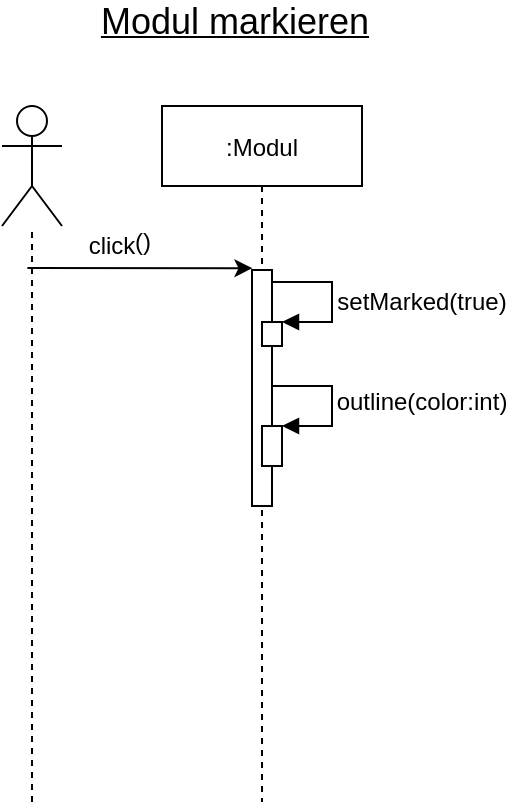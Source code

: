 <mxfile version="14.8.3" type="github" pages="17">
  <diagram id="iNR_DYOxhdFkDIalVMkq" name="Modul_Makieren">
    <mxGraphModel dx="1422" dy="-378" grid="1" gridSize="10" guides="1" tooltips="1" connect="1" arrows="1" fold="1" page="1" pageScale="1" pageWidth="827" pageHeight="1169" math="0" shadow="0">
      <root>
        <mxCell id="fKe-KwSY4-72PteZaVs1-0" />
        <mxCell id="fKe-KwSY4-72PteZaVs1-1" parent="fKe-KwSY4-72PteZaVs1-0" />
        <mxCell id="fKe-KwSY4-72PteZaVs1-2" value=":Modul" style="shape=umlLifeline;perimeter=lifelinePerimeter;container=1;collapsible=0;recursiveResize=0;rounded=0;shadow=0;strokeWidth=1;" parent="fKe-KwSY4-72PteZaVs1-1" vertex="1">
          <mxGeometry x="234" y="1252" width="100" height="348" as="geometry" />
        </mxCell>
        <mxCell id="fKe-KwSY4-72PteZaVs1-3" value="" style="points=[];perimeter=orthogonalPerimeter;rounded=0;shadow=0;strokeWidth=1;" parent="fKe-KwSY4-72PteZaVs1-2" vertex="1">
          <mxGeometry x="45" y="82" width="10" height="118" as="geometry" />
        </mxCell>
        <mxCell id="fKe-KwSY4-72PteZaVs1-4" value="" style="html=1;points=[];perimeter=orthogonalPerimeter;" parent="fKe-KwSY4-72PteZaVs1-2" vertex="1">
          <mxGeometry x="50" y="108" width="10" height="12" as="geometry" />
        </mxCell>
        <mxCell id="fKe-KwSY4-72PteZaVs1-5" value="" style="edgeStyle=orthogonalEdgeStyle;html=1;align=left;spacingLeft=2;endArrow=block;rounded=0;entryX=1;entryY=0;" parent="fKe-KwSY4-72PteZaVs1-2" target="fKe-KwSY4-72PteZaVs1-4" edge="1">
          <mxGeometry relative="1" as="geometry">
            <mxPoint x="55" y="88" as="sourcePoint" />
            <Array as="points">
              <mxPoint x="85" y="88" />
            </Array>
          </mxGeometry>
        </mxCell>
        <mxCell id="fKe-KwSY4-72PteZaVs1-6" value="" style="html=1;points=[];perimeter=orthogonalPerimeter;" parent="fKe-KwSY4-72PteZaVs1-2" vertex="1">
          <mxGeometry x="50" y="160" width="10" height="20" as="geometry" />
        </mxCell>
        <mxCell id="fKe-KwSY4-72PteZaVs1-7" value="" style="edgeStyle=orthogonalEdgeStyle;html=1;align=left;spacingLeft=2;endArrow=block;rounded=0;entryX=1;entryY=0;" parent="fKe-KwSY4-72PteZaVs1-2" target="fKe-KwSY4-72PteZaVs1-6" edge="1">
          <mxGeometry relative="1" as="geometry">
            <mxPoint x="55" y="140" as="sourcePoint" />
            <Array as="points">
              <mxPoint x="85" y="140" />
            </Array>
          </mxGeometry>
        </mxCell>
        <mxCell id="fKe-KwSY4-72PteZaVs1-8" value="" style="shape=umlActor;verticalLabelPosition=bottom;verticalAlign=top;html=1;outlineConnect=0;" parent="fKe-KwSY4-72PteZaVs1-1" vertex="1">
          <mxGeometry x="154" y="1252" width="30" height="60" as="geometry" />
        </mxCell>
        <mxCell id="fKe-KwSY4-72PteZaVs1-9" value="" style="endArrow=none;dashed=1;html=1;" parent="fKe-KwSY4-72PteZaVs1-1" target="fKe-KwSY4-72PteZaVs1-8" edge="1">
          <mxGeometry width="50" height="50" relative="1" as="geometry">
            <mxPoint x="169" y="1600" as="sourcePoint" />
            <mxPoint x="294" y="1572" as="targetPoint" />
          </mxGeometry>
        </mxCell>
        <mxCell id="fKe-KwSY4-72PteZaVs1-10" value="&lt;font style=&quot;font-size: 18px&quot;&gt;&lt;u&gt;Modul markieren&lt;/u&gt;&lt;/font&gt;" style="text;html=1;strokeColor=none;fillColor=none;align=center;verticalAlign=middle;whiteSpace=wrap;rounded=0;" parent="fKe-KwSY4-72PteZaVs1-1" vertex="1">
          <mxGeometry x="167.69" y="1200" width="205" height="20" as="geometry" />
        </mxCell>
        <mxCell id="fKe-KwSY4-72PteZaVs1-11" value="" style="endArrow=classic;html=1;entryX=0.021;entryY=0.007;entryDx=0;entryDy=0;entryPerimeter=0;" parent="fKe-KwSY4-72PteZaVs1-1" edge="1">
          <mxGeometry width="50" height="50" relative="1" as="geometry">
            <mxPoint x="166.69" y="1333" as="sourcePoint" />
            <mxPoint x="279.21" y="1333.106" as="targetPoint" />
          </mxGeometry>
        </mxCell>
        <mxCell id="fKe-KwSY4-72PteZaVs1-12" value="click" style="text;html=1;strokeColor=none;fillColor=none;align=center;verticalAlign=middle;whiteSpace=wrap;rounded=0;" parent="fKe-KwSY4-72PteZaVs1-1" vertex="1">
          <mxGeometry x="174" y="1312" width="70" height="20" as="geometry" />
        </mxCell>
        <mxCell id="fKe-KwSY4-72PteZaVs1-13" value="setMarked(true)" style="text;html=1;strokeColor=none;fillColor=none;align=center;verticalAlign=middle;whiteSpace=wrap;rounded=0;sketch=0;" parent="fKe-KwSY4-72PteZaVs1-1" vertex="1">
          <mxGeometry x="314" y="1340" width="100" height="20" as="geometry" />
        </mxCell>
        <mxCell id="fKe-KwSY4-72PteZaVs1-14" value="outline(color:int)" style="text;html=1;strokeColor=none;fillColor=none;align=center;verticalAlign=middle;whiteSpace=wrap;rounded=0;sketch=0;" parent="fKe-KwSY4-72PteZaVs1-1" vertex="1">
          <mxGeometry x="344" y="1390" width="40" height="20" as="geometry" />
        </mxCell>
        <mxCell id="fKe-KwSY4-72PteZaVs1-15" value="()" style="text;html=1;align=center;verticalAlign=middle;resizable=0;points=[];autosize=1;strokeColor=none;" parent="fKe-KwSY4-72PteZaVs1-1" vertex="1">
          <mxGeometry x="214" y="1310" width="20" height="20" as="geometry" />
        </mxCell>
      </root>
    </mxGraphModel>
  </diagram>
  <diagram id="Mi8EKvOucHJHda9wsBQ0" name="Makierung_aufheben">
    <mxGraphModel dx="1422" dy="762" grid="1" gridSize="10" guides="1" tooltips="1" connect="1" arrows="1" fold="1" page="1" pageScale="1" pageWidth="827" pageHeight="1169" math="0" shadow="0">
      <root>
        <mxCell id="yeYNFqxyVBqaBA_-jlar-0" />
        <mxCell id="yeYNFqxyVBqaBA_-jlar-1" parent="yeYNFqxyVBqaBA_-jlar-0" />
        <mxCell id="yeYNFqxyVBqaBA_-jlar-2" value="Loop" style="shape=umlFrame;whiteSpace=wrap;html=1;rounded=0;sketch=0;" parent="yeYNFqxyVBqaBA_-jlar-1" vertex="1">
          <mxGeometry x="200" y="380" width="440" height="140" as="geometry" />
        </mxCell>
        <mxCell id="yeYNFqxyVBqaBA_-jlar-3" value="markedModules[i]:Modul" style="shape=umlLifeline;perimeter=lifelinePerimeter;container=1;collapsible=0;recursiveResize=0;rounded=0;shadow=0;strokeWidth=1;" parent="yeYNFqxyVBqaBA_-jlar-1" vertex="1">
          <mxGeometry x="450" y="170" width="140" height="480" as="geometry" />
        </mxCell>
        <mxCell id="yeYNFqxyVBqaBA_-jlar-4" value="" style="points=[];perimeter=orthogonalPerimeter;rounded=0;shadow=0;strokeWidth=1;" parent="yeYNFqxyVBqaBA_-jlar-3" vertex="1">
          <mxGeometry x="65" y="238" width="10" height="62" as="geometry" />
        </mxCell>
        <mxCell id="yeYNFqxyVBqaBA_-jlar-5" value="" style="html=1;points=[];perimeter=orthogonalPerimeter;" parent="yeYNFqxyVBqaBA_-jlar-3" vertex="1">
          <mxGeometry x="75" y="270" width="10" height="10" as="geometry" />
        </mxCell>
        <mxCell id="yeYNFqxyVBqaBA_-jlar-6" value="" style="edgeStyle=orthogonalEdgeStyle;html=1;align=left;spacingLeft=2;endArrow=block;rounded=0;entryX=1;entryY=0;exitX=0.972;exitY=0.199;exitDx=0;exitDy=0;exitPerimeter=0;" parent="yeYNFqxyVBqaBA_-jlar-3" source="yeYNFqxyVBqaBA_-jlar-4" target="yeYNFqxyVBqaBA_-jlar-5" edge="1">
          <mxGeometry relative="1" as="geometry">
            <mxPoint x="80" y="250" as="sourcePoint" />
            <Array as="points">
              <mxPoint x="110" y="250" />
              <mxPoint x="110" y="270" />
            </Array>
          </mxGeometry>
        </mxCell>
        <mxCell id="yeYNFqxyVBqaBA_-jlar-7" value="" style="shape=umlActor;verticalLabelPosition=bottom;verticalAlign=top;html=1;outlineConnect=0;" parent="yeYNFqxyVBqaBA_-jlar-1" vertex="1">
          <mxGeometry x="50" y="147" width="30" height="60" as="geometry" />
        </mxCell>
        <mxCell id="yeYNFqxyVBqaBA_-jlar-8" value="" style="endArrow=none;dashed=1;html=1;" parent="yeYNFqxyVBqaBA_-jlar-1" target="yeYNFqxyVBqaBA_-jlar-7" edge="1">
          <mxGeometry width="50" height="50" relative="1" as="geometry">
            <mxPoint x="65" y="650" as="sourcePoint" />
            <mxPoint x="352.69" y="482" as="targetPoint" />
          </mxGeometry>
        </mxCell>
        <mxCell id="yeYNFqxyVBqaBA_-jlar-9" value="&lt;font style=&quot;font-size: 18px&quot;&gt;&lt;u&gt;Markierung aufheben&lt;/u&gt;&lt;/font&gt;" style="text;html=1;strokeColor=none;fillColor=none;align=center;verticalAlign=middle;whiteSpace=wrap;rounded=0;" parent="yeYNFqxyVBqaBA_-jlar-1" vertex="1">
          <mxGeometry x="350" y="70" width="205" height="20" as="geometry" />
        </mxCell>
        <mxCell id="yeYNFqxyVBqaBA_-jlar-10" value="" style="endArrow=classic;html=1;entryX=0.074;entryY=0.013;entryDx=0;entryDy=0;entryPerimeter=0;" parent="yeYNFqxyVBqaBA_-jlar-1" target="yeYNFqxyVBqaBA_-jlar-15" edge="1">
          <mxGeometry width="50" height="50" relative="1" as="geometry">
            <mxPoint x="62.69" y="243" as="sourcePoint" />
            <mxPoint x="185.21" y="243.106" as="targetPoint" />
            <Array as="points" />
          </mxGeometry>
        </mxCell>
        <mxCell id="yeYNFqxyVBqaBA_-jlar-11" value="pressSpacebar()" style="text;html=1;strokeColor=none;fillColor=none;align=center;verticalAlign=middle;whiteSpace=wrap;rounded=0;" parent="yeYNFqxyVBqaBA_-jlar-1" vertex="1">
          <mxGeometry x="80" y="222" width="72.69" height="20" as="geometry" />
        </mxCell>
        <mxCell id="yeYNFqxyVBqaBA_-jlar-12" value="" style="endArrow=classic;html=1;entryX=0;entryY=-0.022;entryDx=0;entryDy=0;entryPerimeter=0;" parent="yeYNFqxyVBqaBA_-jlar-1" source="yeYNFqxyVBqaBA_-jlar-19" target="yeYNFqxyVBqaBA_-jlar-4" edge="1">
          <mxGeometry width="50" height="50" relative="1" as="geometry">
            <mxPoint x="465.69" y="323" as="sourcePoint" />
            <mxPoint x="680" y="323" as="targetPoint" />
          </mxGeometry>
        </mxCell>
        <mxCell id="yeYNFqxyVBqaBA_-jlar-13" value="setMarked(false)" style="text;html=1;strokeColor=none;fillColor=none;align=center;verticalAlign=middle;whiteSpace=wrap;rounded=0;sketch=0;" parent="yeYNFqxyVBqaBA_-jlar-1" vertex="1">
          <mxGeometry x="360.0" y="390" width="100" height="20" as="geometry" />
        </mxCell>
        <mxCell id="yeYNFqxyVBqaBA_-jlar-14" value="main:Window" style="shape=umlLifeline;perimeter=lifelinePerimeter;container=1;collapsible=0;recursiveResize=0;rounded=0;shadow=0;strokeWidth=1;" parent="yeYNFqxyVBqaBA_-jlar-1" vertex="1">
          <mxGeometry x="130" y="170" width="100" height="480" as="geometry" />
        </mxCell>
        <mxCell id="yeYNFqxyVBqaBA_-jlar-15" value="" style="points=[];perimeter=orthogonalPerimeter;rounded=0;shadow=0;strokeWidth=1;" parent="yeYNFqxyVBqaBA_-jlar-14" vertex="1">
          <mxGeometry x="45" y="70" width="10" height="240" as="geometry" />
        </mxCell>
        <mxCell id="yeYNFqxyVBqaBA_-jlar-16" value="" style="endArrow=classic;html=1;exitX=0.972;exitY=0.083;exitDx=0;exitDy=0;exitPerimeter=0;entryX=0.139;entryY=0.004;entryDx=0;entryDy=0;entryPerimeter=0;" parent="yeYNFqxyVBqaBA_-jlar-1" source="yeYNFqxyVBqaBA_-jlar-15" target="yeYNFqxyVBqaBA_-jlar-19" edge="1">
          <mxGeometry width="50" height="50" relative="1" as="geometry">
            <mxPoint x="190" y="260" as="sourcePoint" />
            <mxPoint x="310" y="261" as="targetPoint" />
          </mxGeometry>
        </mxCell>
        <mxCell id="yeYNFqxyVBqaBA_-jlar-17" value="unmark()" style="text;html=1;strokeColor=none;fillColor=none;align=center;verticalAlign=middle;whiteSpace=wrap;rounded=0;sketch=0;" parent="yeYNFqxyVBqaBA_-jlar-1" vertex="1">
          <mxGeometry x="210" y="240" width="82.69" height="20" as="geometry" />
        </mxCell>
        <mxCell id="yeYNFqxyVBqaBA_-jlar-18" value=":ModulManager" style="shape=umlLifeline;perimeter=lifelinePerimeter;container=1;collapsible=0;recursiveResize=0;rounded=0;shadow=0;strokeWidth=1;" parent="yeYNFqxyVBqaBA_-jlar-1" vertex="1">
          <mxGeometry x="273" y="170" width="97" height="480" as="geometry" />
        </mxCell>
        <mxCell id="yeYNFqxyVBqaBA_-jlar-19" value="" style="points=[];perimeter=orthogonalPerimeter;rounded=0;shadow=0;strokeWidth=1;" parent="yeYNFqxyVBqaBA_-jlar-18" vertex="1">
          <mxGeometry x="45" y="90" width="10" height="210" as="geometry" />
        </mxCell>
        <mxCell id="yeYNFqxyVBqaBA_-jlar-20" value="" style="html=1;points=[];perimeter=orthogonalPerimeter;rounded=0;sketch=0;" parent="yeYNFqxyVBqaBA_-jlar-18" vertex="1">
          <mxGeometry x="52" y="150" width="10" height="40" as="geometry" />
        </mxCell>
        <mxCell id="yeYNFqxyVBqaBA_-jlar-21" value="" style="edgeStyle=orthogonalEdgeStyle;html=1;align=left;spacingLeft=2;endArrow=block;rounded=0;entryX=1;entryY=0;exitX=1.019;exitY=0.143;exitDx=0;exitDy=0;exitPerimeter=0;" parent="yeYNFqxyVBqaBA_-jlar-18" source="yeYNFqxyVBqaBA_-jlar-19" target="yeYNFqxyVBqaBA_-jlar-20" edge="1">
          <mxGeometry relative="1" as="geometry">
            <mxPoint x="57" y="120" as="sourcePoint" />
            <Array as="points">
              <mxPoint x="87" y="120" />
              <mxPoint x="87" y="150" />
            </Array>
          </mxGeometry>
        </mxCell>
        <mxCell id="yeYNFqxyVBqaBA_-jlar-22" value="outline(null)" style="text;html=1;strokeColor=none;fillColor=none;align=center;verticalAlign=middle;whiteSpace=wrap;rounded=0;sketch=0;" parent="yeYNFqxyVBqaBA_-jlar-1" vertex="1">
          <mxGeometry x="550" y="420" width="90" height="20" as="geometry" />
        </mxCell>
        <mxCell id="yeYNFqxyVBqaBA_-jlar-23" value="&lt;font style=&quot;font-size: 10px&quot;&gt;markedModules[] = getMarkedModules():Modul[]&lt;/font&gt;" style="text;html=1;strokeColor=none;fillColor=none;align=center;verticalAlign=middle;whiteSpace=wrap;rounded=0;sketch=0;" parent="yeYNFqxyVBqaBA_-jlar-1" vertex="1">
          <mxGeometry x="310" y="320" width="180" height="30" as="geometry" />
        </mxCell>
        <mxCell id="yeYNFqxyVBqaBA_-jlar-24" value="&lt;font style=&quot;font-size: 10px&quot;&gt;[go through markedModules with int i]&lt;/font&gt;" style="text;html=1;strokeColor=none;fillColor=none;align=center;verticalAlign=middle;whiteSpace=wrap;rounded=0;sketch=0;" parent="yeYNFqxyVBqaBA_-jlar-1" vertex="1">
          <mxGeometry x="200" y="400" width="100" height="60" as="geometry" />
        </mxCell>
      </root>
    </mxGraphModel>
  </diagram>
  <diagram id="UDRxyeDkvsqEdzqK51FH" name="Module_copy">
    <mxGraphModel dx="1422" dy="762" grid="1" gridSize="10" guides="1" tooltips="1" connect="1" arrows="1" fold="1" page="1" pageScale="1" pageWidth="827" pageHeight="1169" math="0" shadow="0">
      <root>
        <mxCell id="v6F_BkUZfUWAmqSfyvuW-0" />
        <mxCell id="v6F_BkUZfUWAmqSfyvuW-1" parent="v6F_BkUZfUWAmqSfyvuW-0" />
        <mxCell id="v6F_BkUZfUWAmqSfyvuW-2" value="" style="edgeStyle=orthogonalEdgeStyle;html=1;align=left;spacingLeft=2;endArrow=block;rounded=0;entryX=1;entryY=0;" parent="v6F_BkUZfUWAmqSfyvuW-1" edge="1">
          <mxGeometry x="0.371" relative="1" as="geometry">
            <mxPoint x="372" y="255" as="sourcePoint" />
            <Array as="points">
              <mxPoint x="372" y="255" />
              <mxPoint x="402" y="255" />
              <mxPoint x="402" y="278" />
            </Array>
            <mxPoint as="offset" />
            <mxPoint x="377" y="278" as="targetPoint" />
          </mxGeometry>
        </mxCell>
        <mxCell id="v6F_BkUZfUWAmqSfyvuW-3" value="" style="edgeStyle=orthogonalEdgeStyle;html=1;align=left;spacingLeft=2;endArrow=block;rounded=0;entryX=1;entryY=0;" parent="v6F_BkUZfUWAmqSfyvuW-1" edge="1">
          <mxGeometry x="0.371" relative="1" as="geometry">
            <mxPoint x="372" y="315" as="sourcePoint" />
            <Array as="points">
              <mxPoint x="372" y="315" />
              <mxPoint x="402" y="315" />
              <mxPoint x="402" y="338" />
            </Array>
            <mxPoint as="offset" />
            <mxPoint x="377" y="338" as="targetPoint" />
          </mxGeometry>
        </mxCell>
        <mxCell id="v6F_BkUZfUWAmqSfyvuW-4" value="" style="endArrow=classic;html=1;entryX=-0.093;entryY=0.001;entryDx=0;entryDy=0;entryPerimeter=0;" parent="v6F_BkUZfUWAmqSfyvuW-1" target="v6F_BkUZfUWAmqSfyvuW-6" edge="1">
          <mxGeometry width="50" height="50" relative="1" as="geometry">
            <mxPoint x="231" y="228" as="sourcePoint" />
            <mxPoint x="363" y="227" as="targetPoint" />
          </mxGeometry>
        </mxCell>
        <mxCell id="v6F_BkUZfUWAmqSfyvuW-5" value=":Modulmanager" style="shape=umlLifeline;perimeter=lifelinePerimeter;container=1;collapsible=0;recursiveResize=0;rounded=0;shadow=0;strokeWidth=1;" parent="v6F_BkUZfUWAmqSfyvuW-1" vertex="1">
          <mxGeometry x="318" y="123" width="99" height="360" as="geometry" />
        </mxCell>
        <mxCell id="v6F_BkUZfUWAmqSfyvuW-6" value="" style="points=[];perimeter=orthogonalPerimeter;rounded=0;shadow=0;strokeWidth=1;" parent="v6F_BkUZfUWAmqSfyvuW-5" vertex="1">
          <mxGeometry x="45" y="105" width="10" height="207" as="geometry" />
        </mxCell>
        <mxCell id="v6F_BkUZfUWAmqSfyvuW-7" value="" style="html=1;points=[];perimeter=orthogonalPerimeter;" parent="v6F_BkUZfUWAmqSfyvuW-5" vertex="1">
          <mxGeometry x="51" y="216" width="10" height="24.5" as="geometry" />
        </mxCell>
        <mxCell id="v6F_BkUZfUWAmqSfyvuW-8" value="" style="html=1;points=[];perimeter=orthogonalPerimeter;" parent="v6F_BkUZfUWAmqSfyvuW-5" vertex="1">
          <mxGeometry x="51" y="153" width="10" height="24.5" as="geometry" />
        </mxCell>
        <mxCell id="v6F_BkUZfUWAmqSfyvuW-9" value="&lt;span style=&quot;font-size: 10px&quot;&gt;List&amp;lt;Module&amp;gt; markModules = getMarkedModules():List&amp;lt;Module&amp;gt;&lt;/span&gt;" style="text;html=1;strokeColor=none;fillColor=none;align=center;verticalAlign=middle;whiteSpace=wrap;rounded=0;" parent="v6F_BkUZfUWAmqSfyvuW-5" vertex="1">
          <mxGeometry x="84" y="193" width="221" height="20" as="geometry" />
        </mxCell>
        <mxCell id="v6F_BkUZfUWAmqSfyvuW-10" value="" style="shape=umlActor;verticalLabelPosition=bottom;verticalAlign=top;html=1;outlineConnect=0;" parent="v6F_BkUZfUWAmqSfyvuW-1" vertex="1">
          <mxGeometry x="90" y="113" width="30" height="60" as="geometry" />
        </mxCell>
        <mxCell id="v6F_BkUZfUWAmqSfyvuW-11" value="" style="endArrow=none;dashed=1;html=1;" parent="v6F_BkUZfUWAmqSfyvuW-1" target="v6F_BkUZfUWAmqSfyvuW-10" edge="1">
          <mxGeometry width="50" height="50" relative="1" as="geometry">
            <mxPoint x="105" y="483" as="sourcePoint" />
            <mxPoint x="270" y="433" as="targetPoint" />
          </mxGeometry>
        </mxCell>
        <mxCell id="v6F_BkUZfUWAmqSfyvuW-12" value="&lt;font style=&quot;font-size: 18px&quot;&gt;&lt;u&gt;Module copy&lt;/u&gt;&lt;/font&gt;" style="text;html=1;strokeColor=none;fillColor=none;align=center;verticalAlign=middle;whiteSpace=wrap;rounded=0;" parent="v6F_BkUZfUWAmqSfyvuW-1" vertex="1">
          <mxGeometry x="265.5" y="60" width="205" height="20" as="geometry" />
        </mxCell>
        <mxCell id="v6F_BkUZfUWAmqSfyvuW-13" value="" style="endArrow=classic;html=1;entryX=-0.143;entryY=0.005;entryDx=0;entryDy=0;entryPerimeter=0;" parent="v6F_BkUZfUWAmqSfyvuW-1" target="v6F_BkUZfUWAmqSfyvuW-17" edge="1">
          <mxGeometry width="50" height="50" relative="1" as="geometry">
            <mxPoint x="104" y="194" as="sourcePoint" />
            <mxPoint x="220" y="195" as="targetPoint" />
          </mxGeometry>
        </mxCell>
        <mxCell id="v6F_BkUZfUWAmqSfyvuW-14" value="pressCtrlC()" style="text;html=1;strokeColor=none;fillColor=none;align=center;verticalAlign=middle;whiteSpace=wrap;rounded=0;" parent="v6F_BkUZfUWAmqSfyvuW-1" vertex="1">
          <mxGeometry x="141" y="173" width="50" height="20" as="geometry" />
        </mxCell>
        <mxCell id="v6F_BkUZfUWAmqSfyvuW-15" value="&lt;font style=&quot;font-size: 9px&quot;&gt;saveMarkedModulesToClipboard()&lt;/font&gt;" style="text;html=1;strokeColor=none;fillColor=none;align=center;verticalAlign=middle;whiteSpace=wrap;rounded=0;" parent="v6F_BkUZfUWAmqSfyvuW-1" vertex="1">
          <mxGeometry x="225" y="210" width="162" height="18" as="geometry" />
        </mxCell>
        <mxCell id="v6F_BkUZfUWAmqSfyvuW-16" value="main:Window" style="shape=umlLifeline;perimeter=lifelinePerimeter;container=1;collapsible=0;recursiveResize=0;rounded=0;shadow=0;strokeWidth=1;" parent="v6F_BkUZfUWAmqSfyvuW-1" vertex="1">
          <mxGeometry x="180" y="123" width="100" height="360" as="geometry" />
        </mxCell>
        <mxCell id="v6F_BkUZfUWAmqSfyvuW-17" value="" style="points=[];perimeter=orthogonalPerimeter;rounded=0;shadow=0;strokeWidth=1;" parent="v6F_BkUZfUWAmqSfyvuW-16" vertex="1">
          <mxGeometry x="45" y="70" width="10" height="185" as="geometry" />
        </mxCell>
        <mxCell id="v6F_BkUZfUWAmqSfyvuW-18" value="&lt;font style=&quot;font-size: 9px&quot;&gt;saveModulesToClipboard(markModules)&lt;/font&gt;" style="text;html=1;strokeColor=none;fillColor=none;align=center;verticalAlign=middle;whiteSpace=wrap;rounded=0;" parent="v6F_BkUZfUWAmqSfyvuW-1" vertex="1">
          <mxGeometry x="408" y="375.5" width="153" height="18" as="geometry" />
        </mxCell>
        <mxCell id="v6F_BkUZfUWAmqSfyvuW-19" value="&lt;font style=&quot;font-size: 10px&quot;&gt;Modul has boolean attribute marked.&lt;br&gt;Modulmanager has a Clipboard as a List of Modules&lt;br&gt;&lt;/font&gt;" style="shape=note;size=20;whiteSpace=wrap;html=1;rounded=0;sketch=0;" parent="v6F_BkUZfUWAmqSfyvuW-1" vertex="1">
          <mxGeometry x="477" y="87" width="141" height="93" as="geometry" />
        </mxCell>
        <mxCell id="v6F_BkUZfUWAmqSfyvuW-20" value="&lt;font style=&quot;font-size: 10px&quot;&gt;clearClipboard()&lt;/font&gt;" style="text;html=1;strokeColor=none;fillColor=none;align=center;verticalAlign=middle;whiteSpace=wrap;rounded=0;sketch=0;" parent="v6F_BkUZfUWAmqSfyvuW-1" vertex="1">
          <mxGeometry x="405" y="255" width="69" height="20" as="geometry" />
        </mxCell>
        <mxCell id="v6F_BkUZfUWAmqSfyvuW-21" value="" style="edgeStyle=orthogonalEdgeStyle;html=1;align=left;spacingLeft=2;endArrow=block;rounded=0;entryX=1;entryY=0;" parent="v6F_BkUZfUWAmqSfyvuW-1" edge="1">
          <mxGeometry x="0.371" relative="1" as="geometry">
            <mxPoint x="372" y="372.99" as="sourcePoint" />
            <Array as="points">
              <mxPoint x="372" y="372.99" />
              <mxPoint x="402" y="372.99" />
              <mxPoint x="402" y="395.99" />
            </Array>
            <mxPoint as="offset" />
            <mxPoint x="377" y="395.99" as="targetPoint" />
          </mxGeometry>
        </mxCell>
        <mxCell id="v6F_BkUZfUWAmqSfyvuW-22" value="" style="html=1;points=[];perimeter=orthogonalPerimeter;" parent="v6F_BkUZfUWAmqSfyvuW-1" vertex="1">
          <mxGeometry x="369" y="396" width="10" height="24.5" as="geometry" />
        </mxCell>
      </root>
    </mxGraphModel>
  </diagram>
  <diagram id="2mo-wYlSipHnV5gcFaL1" name="Modul_Paste">
    <mxGraphModel dx="1422" dy="-407" grid="1" gridSize="10" guides="1" tooltips="1" connect="1" arrows="1" fold="1" page="1" pageScale="1" pageWidth="827" pageHeight="1169" math="0" shadow="0">
      <root>
        <mxCell id="c3aVuwDnDSmGw_KR5NAM-0" />
        <mxCell id="c3aVuwDnDSmGw_KR5NAM-1" parent="c3aVuwDnDSmGw_KR5NAM-0" />
        <mxCell id="c3aVuwDnDSmGw_KR5NAM-2" value="Loop" style="shape=umlFrame;whiteSpace=wrap;html=1;rounded=0;sketch=0;" parent="c3aVuwDnDSmGw_KR5NAM-1" vertex="1">
          <mxGeometry x="220" y="1440" width="450" height="190" as="geometry" />
        </mxCell>
        <mxCell id="c3aVuwDnDSmGw_KR5NAM-3" value=":Modulmanager" style="shape=umlLifeline;perimeter=lifelinePerimeter;container=1;collapsible=0;recursiveResize=0;rounded=0;shadow=0;strokeWidth=1;" parent="c3aVuwDnDSmGw_KR5NAM-1" vertex="1">
          <mxGeometry x="328" y="1260" width="100" height="610" as="geometry" />
        </mxCell>
        <mxCell id="c3aVuwDnDSmGw_KR5NAM-4" value="" style="points=[];perimeter=orthogonalPerimeter;rounded=0;shadow=0;strokeWidth=1;" parent="c3aVuwDnDSmGw_KR5NAM-3" vertex="1">
          <mxGeometry x="45" y="105" width="10" height="155" as="geometry" />
        </mxCell>
        <mxCell id="c3aVuwDnDSmGw_KR5NAM-5" value="" style="html=1;points=[];perimeter=orthogonalPerimeter;" parent="c3aVuwDnDSmGw_KR5NAM-3" vertex="1">
          <mxGeometry x="50" y="143" width="10" height="17" as="geometry" />
        </mxCell>
        <mxCell id="c3aVuwDnDSmGw_KR5NAM-6" value="" style="edgeStyle=orthogonalEdgeStyle;html=1;align=left;spacingLeft=2;endArrow=block;rounded=0;entryX=1;entryY=0;" parent="c3aVuwDnDSmGw_KR5NAM-3" target="c3aVuwDnDSmGw_KR5NAM-5" edge="1">
          <mxGeometry relative="1" as="geometry">
            <mxPoint x="55" y="123" as="sourcePoint" />
            <Array as="points">
              <mxPoint x="85" y="123" />
            </Array>
          </mxGeometry>
        </mxCell>
        <mxCell id="c3aVuwDnDSmGw_KR5NAM-7" value="" style="shape=umlActor;verticalLabelPosition=bottom;verticalAlign=top;html=1;outlineConnect=0;" parent="c3aVuwDnDSmGw_KR5NAM-1" vertex="1">
          <mxGeometry x="40" y="1249" width="30" height="60" as="geometry" />
        </mxCell>
        <mxCell id="c3aVuwDnDSmGw_KR5NAM-8" value="" style="endArrow=none;dashed=1;html=1;" parent="c3aVuwDnDSmGw_KR5NAM-1" target="c3aVuwDnDSmGw_KR5NAM-7" edge="1">
          <mxGeometry width="50" height="50" relative="1" as="geometry">
            <mxPoint x="55" y="1870" as="sourcePoint" />
            <mxPoint x="220" y="1569" as="targetPoint" />
          </mxGeometry>
        </mxCell>
        <mxCell id="c3aVuwDnDSmGw_KR5NAM-9" value="&lt;font style=&quot;font-size: 18px&quot;&gt;&lt;u&gt;Modul paste&lt;/u&gt;&lt;/font&gt;" style="text;html=1;strokeColor=none;fillColor=none;align=center;verticalAlign=middle;whiteSpace=wrap;rounded=0;" parent="c3aVuwDnDSmGw_KR5NAM-1" vertex="1">
          <mxGeometry x="261" y="1200" width="205" height="20" as="geometry" />
        </mxCell>
        <mxCell id="c3aVuwDnDSmGw_KR5NAM-10" value="" style="endArrow=classic;html=1;entryX=-0.143;entryY=0.005;entryDx=0;entryDy=0;entryPerimeter=0;" parent="c3aVuwDnDSmGw_KR5NAM-1" target="c3aVuwDnDSmGw_KR5NAM-14" edge="1">
          <mxGeometry width="50" height="50" relative="1" as="geometry">
            <mxPoint x="54" y="1330" as="sourcePoint" />
            <mxPoint x="170" y="1331" as="targetPoint" />
          </mxGeometry>
        </mxCell>
        <mxCell id="c3aVuwDnDSmGw_KR5NAM-11" value="pressCtrlV()" style="text;html=1;strokeColor=none;fillColor=none;align=center;verticalAlign=middle;whiteSpace=wrap;rounded=0;" parent="c3aVuwDnDSmGw_KR5NAM-1" vertex="1">
          <mxGeometry x="80" y="1309" width="70" height="20" as="geometry" />
        </mxCell>
        <mxCell id="c3aVuwDnDSmGw_KR5NAM-12" value="&lt;font style=&quot;font-size: 11px&quot;&gt;getModulesInClipboard():List&amp;lt;Module&amp;gt;&lt;/font&gt;" style="text;html=1;strokeColor=none;fillColor=none;align=center;verticalAlign=middle;whiteSpace=wrap;rounded=0;" parent="c3aVuwDnDSmGw_KR5NAM-1" vertex="1">
          <mxGeometry x="202" y="1347" width="162" height="18" as="geometry" />
        </mxCell>
        <mxCell id="c3aVuwDnDSmGw_KR5NAM-13" value="main:Window" style="shape=umlLifeline;perimeter=lifelinePerimeter;container=1;collapsible=0;recursiveResize=0;rounded=0;shadow=0;strokeWidth=1;" parent="c3aVuwDnDSmGw_KR5NAM-1" vertex="1">
          <mxGeometry x="130" y="1259" width="100" height="611" as="geometry" />
        </mxCell>
        <mxCell id="c3aVuwDnDSmGw_KR5NAM-14" value="" style="points=[];perimeter=orthogonalPerimeter;rounded=0;shadow=0;strokeWidth=1;" parent="c3aVuwDnDSmGw_KR5NAM-13" vertex="1">
          <mxGeometry x="45" y="70" width="10" height="320" as="geometry" />
        </mxCell>
        <mxCell id="c3aVuwDnDSmGw_KR5NAM-15" value="" style="endArrow=classic;html=1;entryX=-0.093;entryY=0.001;entryDx=0;entryDy=0;entryPerimeter=0;" parent="c3aVuwDnDSmGw_KR5NAM-1" source="c3aVuwDnDSmGw_KR5NAM-13" target="c3aVuwDnDSmGw_KR5NAM-4" edge="1">
          <mxGeometry width="50" height="50" relative="1" as="geometry">
            <mxPoint x="241" y="1365" as="sourcePoint" />
            <mxPoint x="373" y="1364" as="targetPoint" />
          </mxGeometry>
        </mxCell>
        <mxCell id="c3aVuwDnDSmGw_KR5NAM-16" value="&lt;font style=&quot;font-size: 11px&quot;&gt;List&amp;lt;Module&amp;gt;moduInClip = getModulesInClipboard():List&amp;lt;Module&amp;gt;&lt;/font&gt;" style="text;html=1;strokeColor=none;fillColor=none;align=center;verticalAlign=middle;whiteSpace=wrap;rounded=0;" parent="c3aVuwDnDSmGw_KR5NAM-1" vertex="1">
          <mxGeometry x="410" y="1380" width="180" height="18" as="geometry" />
        </mxCell>
        <mxCell id="c3aVuwDnDSmGw_KR5NAM-17" value="" style="html=1;verticalAlign=bottom;endArrow=open;dashed=1;endSize=8;entryX=0.136;entryY=0.01;entryDx=0;entryDy=0;entryPerimeter=0;" parent="c3aVuwDnDSmGw_KR5NAM-1" target="c3aVuwDnDSmGw_KR5NAM-19" edge="1">
          <mxGeometry relative="1" as="geometry">
            <mxPoint x="380" y="1515.0" as="sourcePoint" />
            <mxPoint x="730" y="1515" as="targetPoint" />
            <Array as="points">
              <mxPoint x="380" y="1515" />
              <mxPoint x="452.5" y="1515" />
            </Array>
          </mxGeometry>
        </mxCell>
        <mxCell id="c3aVuwDnDSmGw_KR5NAM-18" value="moduInClip[i]:Modul" style="shape=umlLifeline;perimeter=lifelinePerimeter;container=1;collapsible=0;recursiveResize=0;rounded=0;shadow=0;strokeWidth=1;" parent="c3aVuwDnDSmGw_KR5NAM-1" vertex="1">
          <mxGeometry x="530" y="1259" width="144" height="610" as="geometry" />
        </mxCell>
        <mxCell id="c3aVuwDnDSmGw_KR5NAM-19" value="" style="points=[];perimeter=orthogonalPerimeter;rounded=0;shadow=0;strokeWidth=1;" parent="c3aVuwDnDSmGw_KR5NAM-18" vertex="1">
          <mxGeometry x="67" y="255" width="10" height="70" as="geometry" />
        </mxCell>
        <mxCell id="c3aVuwDnDSmGw_KR5NAM-20" value="new Modul() =&amp;nbsp;&lt;span style=&quot;font-size: 11px&quot;&gt;moduInClip.get(i).&lt;/span&gt;&lt;span style=&quot;text-align: left&quot;&gt;createCopyOfThis()&lt;/span&gt;" style="text;html=1;strokeColor=none;fillColor=none;align=center;verticalAlign=middle;whiteSpace=wrap;rounded=0;sketch=0;" parent="c3aVuwDnDSmGw_KR5NAM-18" vertex="1">
          <mxGeometry x="-166" y="231" width="310" height="20" as="geometry" />
        </mxCell>
        <mxCell id="c3aVuwDnDSmGw_KR5NAM-21" value="[int i= 0; i&amp;lt;moduInClip.size();i++]" style="text;html=1;strokeColor=none;fillColor=none;align=center;verticalAlign=middle;whiteSpace=wrap;rounded=0;sketch=0;" parent="c3aVuwDnDSmGw_KR5NAM-1" vertex="1">
          <mxGeometry x="240" y="1465" width="99" height="50" as="geometry" />
        </mxCell>
      </root>
    </mxGraphModel>
  </diagram>
  <diagram id="fdFEe68gEYY01_xDNHDW" name="Modul_löschen">
    <mxGraphModel dx="1422" dy="762" grid="1" gridSize="10" guides="1" tooltips="1" connect="1" arrows="1" fold="1" page="1" pageScale="1" pageWidth="827" pageHeight="1169" math="0" shadow="0">
      <root>
        <mxCell id="0SHWFMI027LrxAzghYd8-0" />
        <mxCell id="0SHWFMI027LrxAzghYd8-1" parent="0SHWFMI027LrxAzghYd8-0" />
        <mxCell id="0SHWFMI027LrxAzghYd8-2" value="Loop" style="shape=umlFrame;whiteSpace=wrap;html=1;swimlaneFillColor=none;" parent="0SHWFMI027LrxAzghYd8-1" vertex="1">
          <mxGeometry x="231" y="413" width="492" height="264" as="geometry" />
        </mxCell>
        <mxCell id="0SHWFMI027LrxAzghYd8-3" value="main:Window" style="shape=umlLifeline;perimeter=lifelinePerimeter;container=1;collapsible=0;recursiveResize=0;rounded=0;shadow=0;strokeWidth=1;" parent="0SHWFMI027LrxAzghYd8-1" vertex="1">
          <mxGeometry x="170" y="172" width="100" height="547" as="geometry" />
        </mxCell>
        <mxCell id="0SHWFMI027LrxAzghYd8-4" value="" style="points=[];perimeter=orthogonalPerimeter;rounded=0;shadow=0;strokeWidth=1;" parent="0SHWFMI027LrxAzghYd8-3" vertex="1">
          <mxGeometry x="45" y="70" width="10" height="92" as="geometry" />
        </mxCell>
        <mxCell id="0SHWFMI027LrxAzghYd8-5" value=":ModulManager" style="shape=umlLifeline;perimeter=lifelinePerimeter;container=1;collapsible=0;recursiveResize=0;rounded=0;shadow=0;strokeWidth=1;" parent="0SHWFMI027LrxAzghYd8-1" vertex="1">
          <mxGeometry x="447" y="182" width="100" height="570" as="geometry" />
        </mxCell>
        <mxCell id="0SHWFMI027LrxAzghYd8-6" value="" style="points=[];perimeter=orthogonalPerimeter;rounded=0;shadow=0;strokeWidth=1;" parent="0SHWFMI027LrxAzghYd8-5" vertex="1">
          <mxGeometry x="45" y="141" width="10" height="384" as="geometry" />
        </mxCell>
        <mxCell id="0SHWFMI027LrxAzghYd8-7" value="" style="html=1;points=[];perimeter=orthogonalPerimeter;" parent="0SHWFMI027LrxAzghYd8-5" vertex="1">
          <mxGeometry x="51" y="186" width="10" height="40" as="geometry" />
        </mxCell>
        <mxCell id="0SHWFMI027LrxAzghYd8-8" value="" style="edgeStyle=orthogonalEdgeStyle;html=1;align=left;spacingLeft=2;endArrow=block;rounded=0;entryX=1;entryY=0;" parent="0SHWFMI027LrxAzghYd8-5" target="0SHWFMI027LrxAzghYd8-7" edge="1">
          <mxGeometry relative="1" as="geometry">
            <mxPoint x="56" y="162" as="sourcePoint" />
            <Array as="points">
              <mxPoint x="56" y="162" />
              <mxPoint x="86" y="162" />
              <mxPoint x="86" y="186" />
            </Array>
          </mxGeometry>
        </mxCell>
        <mxCell id="0SHWFMI027LrxAzghYd8-9" value="" style="shape=umlActor;verticalLabelPosition=bottom;verticalAlign=top;html=1;outlineConnect=0;" parent="0SHWFMI027LrxAzghYd8-1" vertex="1">
          <mxGeometry x="90" y="162" width="30" height="60" as="geometry" />
        </mxCell>
        <mxCell id="0SHWFMI027LrxAzghYd8-10" value="" style="endArrow=none;dashed=1;html=1;" parent="0SHWFMI027LrxAzghYd8-1" target="0SHWFMI027LrxAzghYd8-9" edge="1">
          <mxGeometry width="50" height="50" relative="1" as="geometry">
            <mxPoint x="105" y="707" as="sourcePoint" />
            <mxPoint x="230" y="482" as="targetPoint" />
          </mxGeometry>
        </mxCell>
        <mxCell id="0SHWFMI027LrxAzghYd8-11" value="&lt;font style=&quot;font-size: 18px&quot;&gt;&lt;u&gt;Modul löschen&lt;/u&gt;&lt;/font&gt;" style="text;html=1;strokeColor=none;fillColor=none;align=center;verticalAlign=middle;whiteSpace=wrap;rounded=0;" parent="0SHWFMI027LrxAzghYd8-1" vertex="1">
          <mxGeometry x="237.69" y="110" width="205" height="20" as="geometry" />
        </mxCell>
        <mxCell id="0SHWFMI027LrxAzghYd8-12" value="" style="endArrow=classic;html=1;entryX=0.021;entryY=0.007;entryDx=0;entryDy=0;entryPerimeter=0;" parent="0SHWFMI027LrxAzghYd8-1" target="0SHWFMI027LrxAzghYd8-4" edge="1">
          <mxGeometry width="50" height="50" relative="1" as="geometry">
            <mxPoint x="102.69" y="243" as="sourcePoint" />
            <mxPoint x="109" y="248" as="targetPoint" />
          </mxGeometry>
        </mxCell>
        <mxCell id="0SHWFMI027LrxAzghYd8-13" value="pressDelete()" style="text;html=1;strokeColor=none;fillColor=none;align=center;verticalAlign=middle;whiteSpace=wrap;rounded=0;" parent="0SHWFMI027LrxAzghYd8-1" vertex="1">
          <mxGeometry x="110" y="222" width="70" height="20" as="geometry" />
        </mxCell>
        <mxCell id="0SHWFMI027LrxAzghYd8-14" value="" style="endArrow=classic;html=1;" parent="0SHWFMI027LrxAzghYd8-1" edge="1">
          <mxGeometry width="50" height="50" relative="1" as="geometry">
            <mxPoint x="225.69" y="323" as="sourcePoint" />
            <mxPoint x="492.69" y="323" as="targetPoint" />
          </mxGeometry>
        </mxCell>
        <mxCell id="0SHWFMI027LrxAzghYd8-15" value="deleteMarkedModules()" style="text;html=1;strokeColor=none;fillColor=none;align=center;verticalAlign=middle;whiteSpace=wrap;rounded=0;" parent="0SHWFMI027LrxAzghYd8-1" vertex="1">
          <mxGeometry x="219.69" y="305" width="283" height="20" as="geometry" />
        </mxCell>
        <mxCell id="0SHWFMI027LrxAzghYd8-16" value="&lt;font style=&quot;font-size: 10px&quot;&gt;[go through markModu[] with int i]&lt;/font&gt;" style="text;html=1;strokeColor=none;fillColor=none;align=center;verticalAlign=middle;whiteSpace=wrap;rounded=0;sketch=0;" parent="0SHWFMI027LrxAzghYd8-1" vertex="1">
          <mxGeometry x="246" y="443" width="99" height="45" as="geometry" />
        </mxCell>
        <mxCell id="0SHWFMI027LrxAzghYd8-17" value="&lt;font color=&quot;#ffffff&quot;&gt;markModu[] = getMarkedModules()&lt;/font&gt;" style="text;html=1;strokeColor=none;fillColor=none;align=center;verticalAlign=middle;whiteSpace=wrap;rounded=0;" parent="0SHWFMI027LrxAzghYd8-1" vertex="1">
          <mxGeometry x="516" y="342" width="148" height="20" as="geometry" />
        </mxCell>
        <mxCell id="0SHWFMI027LrxAzghYd8-18" value="" style="shape=umlDestroy;whiteSpace=wrap;html=1;strokeWidth=3;rounded=0;sketch=0;" parent="0SHWFMI027LrxAzghYd8-1" vertex="1">
          <mxGeometry x="625.5" y="614" width="30" height="30" as="geometry" />
        </mxCell>
        <mxCell id="0SHWFMI027LrxAzghYd8-19" value="markModu[i]:Modul" style="shape=umlLifeline;perimeter=lifelinePerimeter;container=1;collapsible=0;recursiveResize=0;rounded=0;shadow=0;strokeWidth=1;" parent="0SHWFMI027LrxAzghYd8-1" vertex="1">
          <mxGeometry x="564" y="182" width="153" height="447" as="geometry" />
        </mxCell>
        <mxCell id="0SHWFMI027LrxAzghYd8-20" value="" style="points=[];perimeter=orthogonalPerimeter;rounded=0;shadow=0;strokeWidth=1;" parent="0SHWFMI027LrxAzghYd8-19" vertex="1">
          <mxGeometry x="71.5" y="336" width="10" height="48" as="geometry" />
        </mxCell>
        <mxCell id="0SHWFMI027LrxAzghYd8-21" value="delete(markModu[i])" style="text;html=1;strokeColor=none;fillColor=none;align=center;verticalAlign=middle;whiteSpace=wrap;rounded=0;sketch=0;" parent="0SHWFMI027LrxAzghYd8-19" vertex="1">
          <mxGeometry x="-15" y="312" width="40" height="20" as="geometry" />
        </mxCell>
        <mxCell id="0SHWFMI027LrxAzghYd8-22" value="" style="html=1;verticalAlign=bottom;endArrow=open;dashed=1;endSize=8;" parent="0SHWFMI027LrxAzghYd8-1" edge="1">
          <mxGeometry relative="1" as="geometry">
            <mxPoint x="502.69" y="518" as="sourcePoint" />
            <mxPoint x="639" y="518" as="targetPoint" />
            <Array as="points">
              <mxPoint x="502.69" y="518" />
              <mxPoint x="575.19" y="518" />
            </Array>
          </mxGeometry>
        </mxCell>
        <mxCell id="0SHWFMI027LrxAzghYd8-23" value="&lt;span style=&quot;font-size: 10px&quot;&gt;markModu[] = getMarkedModules():Modul[]&lt;/span&gt;" style="text;html=1;strokeColor=none;fillColor=none;align=center;verticalAlign=middle;whiteSpace=wrap;rounded=0;" parent="0SHWFMI027LrxAzghYd8-1" vertex="1">
          <mxGeometry x="543" y="348" width="108" height="20" as="geometry" />
        </mxCell>
      </root>
    </mxGraphModel>
  </diagram>
  <diagram id="TxX1bO2iMojjov6GfrCS" name="Modul_DragAndDrop">
    <mxGraphModel dx="1185" dy="635" grid="1" gridSize="10" guides="1" tooltips="1" connect="1" arrows="1" fold="1" page="1" pageScale="1" pageWidth="827" pageHeight="1169" math="0" shadow="0">
      <root>
        <mxCell id="-xpCnAPOHl8-1auUxDkv-0" />
        <mxCell id="-xpCnAPOHl8-1auUxDkv-1" parent="-xpCnAPOHl8-1auUxDkv-0" />
        <mxCell id="-i-JD0Rxyml-IvzGFzQN-0" value="Loop" style="shape=umlFrame;whiteSpace=wrap;html=1;rounded=0;sketch=0;" parent="-xpCnAPOHl8-1auUxDkv-1" vertex="1">
          <mxGeometry x="70" y="230" width="700" height="340" as="geometry" />
        </mxCell>
        <mxCell id="-i-JD0Rxyml-IvzGFzQN-1" value=":Modul" style="shape=umlLifeline;perimeter=lifelinePerimeter;container=1;collapsible=0;recursiveResize=0;rounded=0;shadow=0;strokeWidth=1;" parent="-xpCnAPOHl8-1auUxDkv-1" vertex="1">
          <mxGeometry x="210" y="110" width="100" height="640" as="geometry" />
        </mxCell>
        <mxCell id="-i-JD0Rxyml-IvzGFzQN-2" value="" style="points=[];perimeter=orthogonalPerimeter;rounded=0;shadow=0;strokeWidth=1;" parent="-i-JD0Rxyml-IvzGFzQN-1" vertex="1">
          <mxGeometry x="45" y="70" width="10" height="100" as="geometry" />
        </mxCell>
        <mxCell id="-i-JD0Rxyml-IvzGFzQN-3" value="" style="shape=umlActor;verticalLabelPosition=bottom;verticalAlign=top;html=1;outlineConnect=0;" parent="-xpCnAPOHl8-1auUxDkv-1" vertex="1">
          <mxGeometry x="40" y="99" width="30" height="60" as="geometry" />
        </mxCell>
        <mxCell id="-i-JD0Rxyml-IvzGFzQN-4" value="" style="endArrow=none;dashed=1;html=1;" parent="-xpCnAPOHl8-1auUxDkv-1" target="-i-JD0Rxyml-IvzGFzQN-3" edge="1">
          <mxGeometry width="50" height="50" relative="1" as="geometry">
            <mxPoint x="55" y="740" as="sourcePoint" />
            <mxPoint x="220" y="419" as="targetPoint" />
          </mxGeometry>
        </mxCell>
        <mxCell id="-i-JD0Rxyml-IvzGFzQN-5" value="&lt;font style=&quot;font-size: 18px&quot;&gt;&lt;u&gt;Modul Drag and Drop&lt;/u&gt;&lt;/font&gt;" style="text;html=1;strokeColor=none;fillColor=none;align=center;verticalAlign=middle;whiteSpace=wrap;rounded=0;" parent="-xpCnAPOHl8-1auUxDkv-1" vertex="1">
          <mxGeometry x="320" y="40" width="205" height="20" as="geometry" />
        </mxCell>
        <mxCell id="-i-JD0Rxyml-IvzGFzQN-6" value="" style="endArrow=classic;html=1;" parent="-xpCnAPOHl8-1auUxDkv-1" target="-i-JD0Rxyml-IvzGFzQN-2" edge="1">
          <mxGeometry width="50" height="50" relative="1" as="geometry">
            <mxPoint x="60" y="179" as="sourcePoint" />
            <mxPoint x="233.57" y="177.925" as="targetPoint" />
          </mxGeometry>
        </mxCell>
        <mxCell id="-i-JD0Rxyml-IvzGFzQN-7" value="holdLeftMousebutton()" style="text;html=1;strokeColor=none;fillColor=none;align=center;verticalAlign=middle;whiteSpace=wrap;rounded=0;" parent="-xpCnAPOHl8-1auUxDkv-1" vertex="1">
          <mxGeometry x="60" y="147" width="140" height="50" as="geometry" />
        </mxCell>
        <mxCell id="-i-JD0Rxyml-IvzGFzQN-8" value=":Modulmanager" style="shape=umlLifeline;perimeter=lifelinePerimeter;container=1;collapsible=0;recursiveResize=0;rounded=0;shadow=0;strokeWidth=1;" parent="-xpCnAPOHl8-1auUxDkv-1" vertex="1">
          <mxGeometry x="361" y="110" width="100" height="690" as="geometry" />
        </mxCell>
        <mxCell id="-i-JD0Rxyml-IvzGFzQN-9" value="" style="endArrow=classic;html=1;exitX=0.967;exitY=0.92;exitDx=0;exitDy=0;exitPerimeter=0;" parent="-xpCnAPOHl8-1auUxDkv-1" source="-i-JD0Rxyml-IvzGFzQN-2" edge="1">
          <mxGeometry width="50" height="50" relative="1" as="geometry">
            <mxPoint x="260" y="270" as="sourcePoint" />
            <mxPoint x="405" y="272" as="targetPoint" />
          </mxGeometry>
        </mxCell>
        <mxCell id="-i-JD0Rxyml-IvzGFzQN-10" value="&lt;font style=&quot;font-size: 11px&quot;&gt;[while leftMousebutton is pressed]&lt;/font&gt;" style="text;html=1;strokeColor=none;fillColor=none;align=center;verticalAlign=middle;whiteSpace=wrap;rounded=0;sketch=0;" parent="-xpCnAPOHl8-1auUxDkv-1" vertex="1">
          <mxGeometry x="90" y="270" width="40" height="20" as="geometry" />
        </mxCell>
        <mxCell id="-i-JD0Rxyml-IvzGFzQN-11" value="&lt;span style=&quot;font-size: 11px&quot;&gt;moveMarkedModules(dx:int, dy:int)&lt;/span&gt;" style="text;html=1;strokeColor=none;fillColor=none;align=center;verticalAlign=middle;whiteSpace=wrap;rounded=0;sketch=0;" parent="-xpCnAPOHl8-1auUxDkv-1" vertex="1">
          <mxGeometry x="242" y="250" width="223" height="20" as="geometry" />
        </mxCell>
        <mxCell id="-i-JD0Rxyml-IvzGFzQN-12" value="&lt;font&gt;&lt;font style=&quot;font-size: 11px&quot;&gt;setPosition mit Hilfe der Maus Position&lt;/font&gt;&lt;br&gt;&lt;/font&gt;" style="shape=note;size=20;whiteSpace=wrap;html=1;rounded=0;sketch=0;" parent="-xpCnAPOHl8-1auUxDkv-1" vertex="1">
          <mxGeometry x="432" y="390" width="220" height="53" as="geometry" />
        </mxCell>
        <mxCell id="-i-JD0Rxyml-IvzGFzQN-13" value="Loop" style="shape=umlFrame;whiteSpace=wrap;html=1;rounded=0;sketch=0;" parent="-xpCnAPOHl8-1auUxDkv-1" vertex="1">
          <mxGeometry x="90" y="300" width="648" height="230" as="geometry" />
        </mxCell>
        <mxCell id="-i-JD0Rxyml-IvzGFzQN-14" value="&lt;font style=&quot;font-size: 10px&quot;&gt;[go thorugh markedModules&amp;nbsp;&lt;br&gt;Array]&lt;/font&gt;" style="text;html=1;strokeColor=none;fillColor=none;align=center;verticalAlign=middle;whiteSpace=wrap;rounded=0;" parent="-xpCnAPOHl8-1auUxDkv-1" vertex="1">
          <mxGeometry x="110" y="357.5" width="40" height="20" as="geometry" />
        </mxCell>
        <mxCell id="-i-JD0Rxyml-IvzGFzQN-15" value="" style="points=[];perimeter=orthogonalPerimeter;rounded=0;shadow=0;strokeWidth=1;" parent="-xpCnAPOHl8-1auUxDkv-1" vertex="1">
          <mxGeometry x="406" y="270" width="10" height="195" as="geometry" />
        </mxCell>
        <mxCell id="-i-JD0Rxyml-IvzGFzQN-16" value="" style="endArrow=classic;html=1;entryX=1.056;entryY=0.017;entryDx=0;entryDy=0;entryPerimeter=0;exitX=-0.033;exitY=0.316;exitDx=0;exitDy=0;exitPerimeter=0;" parent="-xpCnAPOHl8-1auUxDkv-1" source="-i-JD0Rxyml-IvzGFzQN-15" target="-i-JD0Rxyml-IvzGFzQN-17" edge="1">
          <mxGeometry width="50" height="50" relative="1" as="geometry">
            <mxPoint x="386" y="370" as="sourcePoint" />
            <mxPoint x="406" y="350" as="targetPoint" />
          </mxGeometry>
        </mxCell>
        <mxCell id="-i-JD0Rxyml-IvzGFzQN-17" value="" style="points=[];perimeter=orthogonalPerimeter;rounded=0;shadow=0;strokeWidth=1;" parent="-xpCnAPOHl8-1auUxDkv-1" vertex="1">
          <mxGeometry x="255" y="330" width="10" height="100" as="geometry" />
        </mxCell>
        <mxCell id="-i-JD0Rxyml-IvzGFzQN-18" value="setLocation(X:int, Y:int)" style="text;html=1;strokeColor=none;fillColor=none;align=center;verticalAlign=middle;whiteSpace=wrap;rounded=0;" parent="-xpCnAPOHl8-1auUxDkv-1" vertex="1">
          <mxGeometry x="242" y="320" width="190" height="10" as="geometry" />
        </mxCell>
      </root>
    </mxGraphModel>
  </diagram>
  <diagram id="RLyBGVk6VMIbDSuHDbta" name="Schalter_Umlegen">
    <mxGraphModel dx="1422" dy="1931" grid="1" gridSize="10" guides="1" tooltips="1" connect="1" arrows="1" fold="1" page="1" pageScale="1" pageWidth="827" pageHeight="1169" math="0" shadow="0">
      <root>
        <mxCell id="a9693mPVFYD1DArz9yr0-0" />
        <mxCell id="a9693mPVFYD1DArz9yr0-1" parent="a9693mPVFYD1DArz9yr0-0" />
        <mxCell id="a9693mPVFYD1DArz9yr0-2" value="" style="endArrow=none;dashed=1;html=1;" parent="a9693mPVFYD1DArz9yr0-1" edge="1">
          <mxGeometry width="50" height="50" relative="1" as="geometry">
            <mxPoint x="190" y="-480" as="sourcePoint" />
            <mxPoint x="189.76" y="-990" as="targetPoint" />
          </mxGeometry>
        </mxCell>
        <mxCell id="a9693mPVFYD1DArz9yr0-3" value="" style="html=1;points=[];perimeter=orthogonalPerimeter;" parent="a9693mPVFYD1DArz9yr0-1" vertex="1">
          <mxGeometry x="185" y="-920" width="10" height="150" as="geometry" />
        </mxCell>
        <mxCell id="a9693mPVFYD1DArz9yr0-4" value="USER" style="shape=umlActor;verticalLabelPosition=bottom;verticalAlign=top;html=1;outlineConnect=0;" parent="a9693mPVFYD1DArz9yr0-1" vertex="1">
          <mxGeometry x="60" y="-1050" width="30" height="60" as="geometry" />
        </mxCell>
        <mxCell id="a9693mPVFYD1DArz9yr0-5" value="switch&lt;br&gt;: Switch" style="rounded=0;whiteSpace=wrap;html=1;" parent="a9693mPVFYD1DArz9yr0-1" vertex="1">
          <mxGeometry x="130" y="-1050" width="120" height="60" as="geometry" />
        </mxCell>
        <mxCell id="a9693mPVFYD1DArz9yr0-7" value="" style="endArrow=none;dashed=1;html=1;" parent="a9693mPVFYD1DArz9yr0-1" edge="1">
          <mxGeometry width="50" height="50" relative="1" as="geometry">
            <mxPoint x="75" y="-480" as="sourcePoint" />
            <mxPoint x="74.71" y="-970" as="targetPoint" />
          </mxGeometry>
        </mxCell>
        <mxCell id="a9693mPVFYD1DArz9yr0-9" value="" style="html=1;points=[];perimeter=orthogonalPerimeter;" parent="a9693mPVFYD1DArz9yr0-1" vertex="1">
          <mxGeometry x="70" y="-940" width="10" height="30" as="geometry" />
        </mxCell>
        <mxCell id="a9693mPVFYD1DArz9yr0-10" value="click()" style="html=1;verticalAlign=bottom;endArrow=block;entryX=-0.002;entryY=-0.004;entryDx=0;entryDy=0;entryPerimeter=0;" parent="a9693mPVFYD1DArz9yr0-1" target="a9693mPVFYD1DArz9yr0-3" edge="1">
          <mxGeometry x="-0.047" width="80" relative="1" as="geometry">
            <mxPoint x="80" y="-920" as="sourcePoint" />
            <mxPoint x="160" y="-920" as="targetPoint" />
            <mxPoint as="offset" />
          </mxGeometry>
        </mxCell>
        <mxCell id="a9693mPVFYD1DArz9yr0-11" value="&lt;font style=&quot;font-size: 11px&quot;&gt;setCurrentMode(!CurrentMode)&lt;/font&gt;" style="edgeStyle=orthogonalEdgeStyle;html=1;align=left;spacingLeft=2;endArrow=block;rounded=0;entryX=1;entryY=0;fontSize=10;" parent="a9693mPVFYD1DArz9yr0-1" target="a9693mPVFYD1DArz9yr0-17" edge="1">
          <mxGeometry x="0.52" relative="1" as="geometry">
            <mxPoint x="195" y="-780" as="sourcePoint" />
            <Array as="points">
              <mxPoint x="195" y="-840" />
              <mxPoint x="220" y="-840" />
              <mxPoint x="220" y="-820" />
            </Array>
            <mxPoint as="offset" />
          </mxGeometry>
        </mxCell>
        <mxCell id="a9693mPVFYD1DArz9yr0-16" value="Schalter umlegen" style="text;align=center;fontStyle=1;verticalAlign=middle;spacingLeft=3;spacingRight=3;strokeColor=none;rotatable=0;points=[[0,0.5],[1,0.5]];portConstraint=eastwest;fontSize=20;" parent="a9693mPVFYD1DArz9yr0-1" vertex="1">
          <mxGeometry x="90" y="-1140" width="80" height="26" as="geometry" />
        </mxCell>
        <mxCell id="a9693mPVFYD1DArz9yr0-17" value="" style="html=1;points=[];perimeter=orthogonalPerimeter;fontSize=10;" parent="a9693mPVFYD1DArz9yr0-1" vertex="1">
          <mxGeometry x="190" y="-820" width="10" height="10" as="geometry" />
        </mxCell>
      </root>
    </mxGraphModel>
  </diagram>
  <diagram id="y_Q_yLAptnLB40S3xO7q" name="NeueDatei">
    <mxGraphModel dx="1422" dy="762" grid="1" gridSize="10" guides="1" tooltips="1" connect="1" arrows="1" fold="1" page="1" pageScale="1" pageWidth="827" pageHeight="1169" math="0" shadow="0">
      <root>
        <mxCell id="a03A7jyLMFLjdZzZC01U-0" />
        <mxCell id="a03A7jyLMFLjdZzZC01U-1" parent="a03A7jyLMFLjdZzZC01U-0" />
        <mxCell id="a03A7jyLMFLjdZzZC01U-21" value="" style="endArrow=none;dashed=1;html=1;entryX=0.5;entryY=1;entryDx=0;entryDy=0;" parent="a03A7jyLMFLjdZzZC01U-1" target="a03A7jyLMFLjdZzZC01U-38" edge="1">
          <mxGeometry width="50" height="50" relative="1" as="geometry">
            <mxPoint x="329.66" y="890" as="sourcePoint" />
            <mxPoint x="329.66" y="190" as="targetPoint" />
          </mxGeometry>
        </mxCell>
        <mxCell id="a03A7jyLMFLjdZzZC01U-22" value="" style="endArrow=none;dashed=1;html=1;startArrow=none;" parent="a03A7jyLMFLjdZzZC01U-1" source="a03A7jyLMFLjdZzZC01U-38" edge="1">
          <mxGeometry width="50" height="50" relative="1" as="geometry">
            <mxPoint x="329.66" y="890" as="sourcePoint" />
            <mxPoint x="330" y="189" as="targetPoint" />
          </mxGeometry>
        </mxCell>
        <mxCell id="a03A7jyLMFLjdZzZC01U-23" value="" style="html=1;points=[];perimeter=orthogonalPerimeter;" parent="a03A7jyLMFLjdZzZC01U-1" vertex="1">
          <mxGeometry x="325" y="500" width="10" height="160" as="geometry" />
        </mxCell>
        <mxCell id="a03A7jyLMFLjdZzZC01U-24" value="newFile&lt;br&gt;: JButton" style="rounded=0;whiteSpace=wrap;html=1;" parent="a03A7jyLMFLjdZzZC01U-1" vertex="1">
          <mxGeometry x="120" y="130" width="120" height="60" as="geometry" />
        </mxCell>
        <mxCell id="a03A7jyLMFLjdZzZC01U-25" value="workspace&lt;br&gt;: Workspace" style="rounded=0;whiteSpace=wrap;html=1;" parent="a03A7jyLMFLjdZzZC01U-1" vertex="1">
          <mxGeometry x="270" y="130" width="120" height="60" as="geometry" />
        </mxCell>
        <mxCell id="a03A7jyLMFLjdZzZC01U-26" value="USER" style="shape=umlActor;verticalLabelPosition=bottom;verticalAlign=top;html=1;outlineConnect=0;" parent="a03A7jyLMFLjdZzZC01U-1" vertex="1">
          <mxGeometry x="40" y="130" width="30" height="60" as="geometry" />
        </mxCell>
        <mxCell id="a03A7jyLMFLjdZzZC01U-27" value="JOptionPane" style="rounded=0;whiteSpace=wrap;html=1;" parent="a03A7jyLMFLjdZzZC01U-1" vertex="1">
          <mxGeometry x="424" y="130" width="120" height="60" as="geometry" />
        </mxCell>
        <mxCell id="a03A7jyLMFLjdZzZC01U-28" value="filehandler&lt;br&gt;: Filehandler" style="rounded=0;whiteSpace=wrap;html=1;" parent="a03A7jyLMFLjdZzZC01U-1" vertex="1">
          <mxGeometry x="580" y="130" width="120" height="60" as="geometry" />
        </mxCell>
        <mxCell id="a03A7jyLMFLjdZzZC01U-29" value="" style="endArrow=none;dashed=1;html=1;" parent="a03A7jyLMFLjdZzZC01U-1" edge="1">
          <mxGeometry width="50" height="50" relative="1" as="geometry">
            <mxPoint x="54.66" y="890" as="sourcePoint" />
            <mxPoint x="54.66" y="210" as="targetPoint" />
          </mxGeometry>
        </mxCell>
        <mxCell id="a03A7jyLMFLjdZzZC01U-30" value="" style="endArrow=none;dashed=1;html=1;entryX=0.5;entryY=1;entryDx=0;entryDy=0;" parent="a03A7jyLMFLjdZzZC01U-1" target="a03A7jyLMFLjdZzZC01U-24" edge="1">
          <mxGeometry width="50" height="50" relative="1" as="geometry">
            <mxPoint x="180" y="890" as="sourcePoint" />
            <mxPoint x="420" y="300" as="targetPoint" />
          </mxGeometry>
        </mxCell>
        <mxCell id="a03A7jyLMFLjdZzZC01U-31" value="" style="endArrow=none;dashed=1;html=1;entryX=0.5;entryY=1;entryDx=0;entryDy=0;" parent="a03A7jyLMFLjdZzZC01U-1" edge="1">
          <mxGeometry width="50" height="50" relative="1" as="geometry">
            <mxPoint x="483.66" y="890" as="sourcePoint" />
            <mxPoint x="483.66" y="190" as="targetPoint" />
          </mxGeometry>
        </mxCell>
        <mxCell id="a03A7jyLMFLjdZzZC01U-32" value="" style="endArrow=none;dashed=1;html=1;entryX=0.5;entryY=1;entryDx=0;entryDy=0;" parent="a03A7jyLMFLjdZzZC01U-1" edge="1">
          <mxGeometry width="50" height="50" relative="1" as="geometry">
            <mxPoint x="640" y="890" as="sourcePoint" />
            <mxPoint x="640" y="190" as="targetPoint" />
          </mxGeometry>
        </mxCell>
        <mxCell id="a03A7jyLMFLjdZzZC01U-33" value="createNewWorkspace()" style="html=1;verticalAlign=bottom;endArrow=block;entryX=-0.046;entryY=-0.001;entryDx=0;entryDy=0;entryPerimeter=0;" parent="a03A7jyLMFLjdZzZC01U-1" source="a03A7jyLMFLjdZzZC01U-37" target="a03A7jyLMFLjdZzZC01U-38" edge="1">
          <mxGeometry width="80" relative="1" as="geometry">
            <mxPoint x="190" y="280" as="sourcePoint" />
            <mxPoint x="324" y="280" as="targetPoint" />
          </mxGeometry>
        </mxCell>
        <mxCell id="a03A7jyLMFLjdZzZC01U-34" value="click()" style="html=1;verticalAlign=bottom;endArrow=block;entryX=-0.044;entryY=0.002;entryDx=0;entryDy=0;entryPerimeter=0;" parent="a03A7jyLMFLjdZzZC01U-1" target="a03A7jyLMFLjdZzZC01U-37" edge="1">
          <mxGeometry width="80" relative="1" as="geometry">
            <mxPoint x="60" y="250" as="sourcePoint" />
            <mxPoint x="170" y="240" as="targetPoint" />
          </mxGeometry>
        </mxCell>
        <mxCell id="a03A7jyLMFLjdZzZC01U-35" value="&lt;div style=&quot;text-align: center&quot;&gt;IsEmpty&amp;nbsp;&lt;/div&gt;&amp;nbsp; &amp;nbsp; &amp;nbsp; &amp;nbsp; &amp;nbsp; &amp;nbsp; &amp;nbsp; =&lt;br&gt;IsEmpty() : boolean" style="edgeStyle=orthogonalEdgeStyle;html=1;align=left;spacingLeft=2;endArrow=block;rounded=0;entryX=1;entryY=0;" parent="a03A7jyLMFLjdZzZC01U-1" target="a03A7jyLMFLjdZzZC01U-39" edge="1">
          <mxGeometry relative="1" as="geometry">
            <mxPoint x="335" y="300" as="sourcePoint" />
            <Array as="points">
              <mxPoint x="365" y="300" />
            </Array>
          </mxGeometry>
        </mxCell>
        <mxCell id="a03A7jyLMFLjdZzZC01U-36" value="" style="html=1;points=[];perimeter=orthogonalPerimeter;" parent="a03A7jyLMFLjdZzZC01U-1" vertex="1">
          <mxGeometry x="50" y="240" width="10" height="300" as="geometry" />
        </mxCell>
        <mxCell id="a03A7jyLMFLjdZzZC01U-37" value="" style="html=1;points=[];perimeter=orthogonalPerimeter;" parent="a03A7jyLMFLjdZzZC01U-1" vertex="1">
          <mxGeometry x="175" y="250" width="10" height="40" as="geometry" />
        </mxCell>
        <mxCell id="a03A7jyLMFLjdZzZC01U-38" value="" style="html=1;points=[];perimeter=orthogonalPerimeter;" parent="a03A7jyLMFLjdZzZC01U-1" vertex="1">
          <mxGeometry x="325" y="280" width="10" height="150" as="geometry" />
        </mxCell>
        <mxCell id="a03A7jyLMFLjdZzZC01U-39" value="" style="html=1;points=[];perimeter=orthogonalPerimeter;" parent="a03A7jyLMFLjdZzZC01U-1" vertex="1">
          <mxGeometry x="330" y="320" width="10" height="10" as="geometry" />
        </mxCell>
        <mxCell id="a03A7jyLMFLjdZzZC01U-40" value="[!IsEmpty]" style="text;align=center;fontStyle=0;verticalAlign=middle;spacingLeft=3;spacingRight=3;strokeColor=none;rotatable=0;points=[[0,0.5],[1,0.5]];portConstraint=eastwest;" parent="a03A7jyLMFLjdZzZC01U-1" vertex="1">
          <mxGeometry x="230" y="470" width="80" height="26" as="geometry" />
        </mxCell>
        <mxCell id="a03A7jyLMFLjdZzZC01U-41" value="[IsEmpty]" style="text;align=center;fontStyle=0;verticalAlign=middle;spacingLeft=3;spacingRight=3;strokeColor=none;rotatable=0;points=[[0,0.5],[1,0.5]];portConstraint=eastwest;" parent="a03A7jyLMFLjdZzZC01U-1" vertex="1">
          <mxGeometry x="230" y="400" width="80" height="26" as="geometry" />
        </mxCell>
        <mxCell id="a03A7jyLMFLjdZzZC01U-42" value="" style="endArrow=none;dashed=1;html=1;entryX=1.001;entryY=0.179;entryDx=0;entryDy=0;entryPerimeter=0;exitX=0.002;exitY=0.179;exitDx=0;exitDy=0;exitPerimeter=0;" parent="a03A7jyLMFLjdZzZC01U-1" source="a03A7jyLMFLjdZzZC01U-54" target="a03A7jyLMFLjdZzZC01U-54" edge="1">
          <mxGeometry width="50" height="50" relative="1" as="geometry">
            <mxPoint x="208" y="463" as="sourcePoint" />
            <mxPoint x="510" y="420" as="targetPoint" />
          </mxGeometry>
        </mxCell>
        <mxCell id="a03A7jyLMFLjdZzZC01U-43" value="showConfirmDialog(null, saveMessage, saveWindow, YES_NO_OPTION)&amp;nbsp;" style="html=1;verticalAlign=bottom;endArrow=block;" parent="a03A7jyLMFLjdZzZC01U-1" target="a03A7jyLMFLjdZzZC01U-46" edge="1">
          <mxGeometry x="1" y="41" width="80" relative="1" as="geometry">
            <mxPoint x="335" y="510" as="sourcePoint" />
            <mxPoint x="415" y="510" as="targetPoint" />
            <mxPoint x="41" y="41" as="offset" />
          </mxGeometry>
        </mxCell>
        <mxCell id="a03A7jyLMFLjdZzZC01U-44" value="" style="html=1;points=[];perimeter=orthogonalPerimeter;" parent="a03A7jyLMFLjdZzZC01U-1" vertex="1">
          <mxGeometry x="635" y="640" width="10" height="10" as="geometry" />
        </mxCell>
        <mxCell id="a03A7jyLMFLjdZzZC01U-45" value="saveFile()" style="html=1;verticalAlign=bottom;endArrow=block;entryX=-0.056;entryY=-0.017;entryDx=0;entryDy=0;entryPerimeter=0;" parent="a03A7jyLMFLjdZzZC01U-1" source="a03A7jyLMFLjdZzZC01U-46" target="a03A7jyLMFLjdZzZC01U-44" edge="1">
          <mxGeometry x="-0.027" width="80" relative="1" as="geometry">
            <mxPoint x="510" y="660" as="sourcePoint" />
            <mxPoint x="635" y="660" as="targetPoint" />
            <mxPoint as="offset" />
          </mxGeometry>
        </mxCell>
        <mxCell id="a03A7jyLMFLjdZzZC01U-46" value="" style="html=1;points=[];perimeter=orthogonalPerimeter;" parent="a03A7jyLMFLjdZzZC01U-1" vertex="1">
          <mxGeometry x="479" y="510" width="10" height="140" as="geometry" />
        </mxCell>
        <mxCell id="a03A7jyLMFLjdZzZC01U-47" value="[chooseOption&#xa;==&#xa;YES_OPTION]" style="text;align=center;fontStyle=0;verticalAlign=middle;spacingLeft=3;spacingRight=3;strokeColor=none;rotatable=0;points=[[0,0.5],[1,0.5]];portConstraint=eastwest;" parent="a03A7jyLMFLjdZzZC01U-1" vertex="1">
          <mxGeometry x="240" y="614" width="80" height="26" as="geometry" />
        </mxCell>
        <mxCell id="a03A7jyLMFLjdZzZC01U-48" value="" style="endArrow=none;dashed=1;html=1;exitX=-0.001;exitY=0.541;exitDx=0;exitDy=0;exitPerimeter=0;entryX=1;entryY=0.538;entryDx=0;entryDy=0;entryPerimeter=0;" parent="a03A7jyLMFLjdZzZC01U-1" source="a03A7jyLMFLjdZzZC01U-53" target="a03A7jyLMFLjdZzZC01U-53" edge="1">
          <mxGeometry width="50" height="50" relative="1" as="geometry">
            <mxPoint x="440" y="580" as="sourcePoint" />
            <mxPoint x="490" y="530" as="targetPoint" />
          </mxGeometry>
        </mxCell>
        <mxCell id="a03A7jyLMFLjdZzZC01U-49" value="" style="html=1;points=[];perimeter=orthogonalPerimeter;" parent="a03A7jyLMFLjdZzZC01U-1" vertex="1">
          <mxGeometry x="325" y="716" width="10" height="10" as="geometry" />
        </mxCell>
        <mxCell id="a03A7jyLMFLjdZzZC01U-50" value="[chooseOption&#xa;==&#xa;NO_OPTION]" style="text;align=center;fontStyle=0;verticalAlign=middle;spacingLeft=3;spacingRight=3;strokeColor=none;rotatable=0;points=[[0,0.5],[1,0.5]];portConstraint=eastwest;" parent="a03A7jyLMFLjdZzZC01U-1" vertex="1">
          <mxGeometry x="240" y="690" width="80" height="26" as="geometry" />
        </mxCell>
        <mxCell id="a03A7jyLMFLjdZzZC01U-51" value="Neue Datei" style="text;align=center;fontStyle=1;verticalAlign=middle;spacingLeft=3;spacingRight=3;strokeColor=none;rotatable=0;points=[[0,0.5],[1,0.5]];portConstraint=eastwest;fontSize=20;" parent="a03A7jyLMFLjdZzZC01U-1" vertex="1">
          <mxGeometry x="40" y="40" width="120" height="30" as="geometry" />
        </mxCell>
        <mxCell id="a03A7jyLMFLjdZzZC01U-52" value="chooseOption()" style="html=1;verticalAlign=bottom;endArrow=open;entryX=-0.048;entryY=0.1;entryDx=0;entryDy=0;entryPerimeter=0;endFill=0;" parent="a03A7jyLMFLjdZzZC01U-1" source="a03A7jyLMFLjdZzZC01U-36" target="a03A7jyLMFLjdZzZC01U-46" edge="1">
          <mxGeometry x="-0.14" width="80" relative="1" as="geometry">
            <mxPoint x="80" y="595" as="sourcePoint" />
            <mxPoint x="470" y="530" as="targetPoint" />
            <Array as="points" />
            <mxPoint as="offset" />
          </mxGeometry>
        </mxCell>
        <mxCell id="a03A7jyLMFLjdZzZC01U-53" value="alt saving workspace" style="shape=umlFrame;whiteSpace=wrap;html=1;width=130;height=25;" parent="a03A7jyLMFLjdZzZC01U-1" vertex="1">
          <mxGeometry x="230" y="570" width="530" height="200" as="geometry" />
        </mxCell>
        <mxCell id="a03A7jyLMFLjdZzZC01U-54" value="alt empty workspace" style="shape=umlFrame;whiteSpace=wrap;html=1;width=130;height=30;" parent="a03A7jyLMFLjdZzZC01U-1" vertex="1">
          <mxGeometry x="200" y="370" width="590" height="430" as="geometry" />
        </mxCell>
      </root>
    </mxGraphModel>
  </diagram>
  <diagram id="Ru4DKP_pDh7M5qt1qaC4" name="ProgrammBeenden">
    <mxGraphModel dx="1422" dy="762" grid="1" gridSize="10" guides="1" tooltips="1" connect="1" arrows="1" fold="1" page="1" pageScale="1" pageWidth="827" pageHeight="1169" math="0" shadow="0">
      <root>
        <mxCell id="oNPo-fjF-6sOCDoc4RIl-0" />
        <mxCell id="oNPo-fjF-6sOCDoc4RIl-1" parent="oNPo-fjF-6sOCDoc4RIl-0" />
        <mxCell id="oNPo-fjF-6sOCDoc4RIl-2" value="" style="endArrow=none;dashed=1;html=1;startArrow=none;entryX=0.5;entryY=1;entryDx=0;entryDy=0;" parent="oNPo-fjF-6sOCDoc4RIl-1" source="oNPo-fjF-6sOCDoc4RIl-37" target="oNPo-fjF-6sOCDoc4RIl-6" edge="1">
          <mxGeometry width="50" height="50" relative="1" as="geometry">
            <mxPoint x="320" y="770" as="sourcePoint" />
            <mxPoint x="319.83" y="200" as="targetPoint" />
          </mxGeometry>
        </mxCell>
        <mxCell id="oNPo-fjF-6sOCDoc4RIl-3" value="" style="html=1;points=[];perimeter=orthogonalPerimeter;fontSize=10;" parent="oNPo-fjF-6sOCDoc4RIl-1" vertex="1">
          <mxGeometry x="315" y="421" width="10" height="199" as="geometry" />
        </mxCell>
        <mxCell id="oNPo-fjF-6sOCDoc4RIl-4" value="USER" style="shape=umlActor;verticalLabelPosition=bottom;verticalAlign=top;html=1;outlineConnect=0;" parent="oNPo-fjF-6sOCDoc4RIl-1" vertex="1">
          <mxGeometry x="40" y="90" width="30" height="60" as="geometry" />
        </mxCell>
        <mxCell id="oNPo-fjF-6sOCDoc4RIl-5" value="exit&lt;br&gt;: JButton" style="rounded=0;whiteSpace=wrap;html=1;" parent="oNPo-fjF-6sOCDoc4RIl-1" vertex="1">
          <mxGeometry x="115" y="90" width="120" height="60" as="geometry" />
        </mxCell>
        <mxCell id="oNPo-fjF-6sOCDoc4RIl-6" value="JOptionPane" style="rounded=0;whiteSpace=wrap;html=1;" parent="oNPo-fjF-6sOCDoc4RIl-1" vertex="1">
          <mxGeometry x="260" y="90" width="120" height="60" as="geometry" />
        </mxCell>
        <mxCell id="oNPo-fjF-6sOCDoc4RIl-7" value="filehandler&lt;br&gt;: Filehandler" style="rounded=0;whiteSpace=wrap;html=1;" parent="oNPo-fjF-6sOCDoc4RIl-1" vertex="1">
          <mxGeometry x="526" y="90" width="120" height="60" as="geometry" />
        </mxCell>
        <mxCell id="oNPo-fjF-6sOCDoc4RIl-8" value="" style="endArrow=none;dashed=1;html=1;" parent="oNPo-fjF-6sOCDoc4RIl-1" edge="1">
          <mxGeometry width="50" height="50" relative="1" as="geometry">
            <mxPoint x="55" y="770" as="sourcePoint" />
            <mxPoint x="55" y="170" as="targetPoint" />
          </mxGeometry>
        </mxCell>
        <mxCell id="oNPo-fjF-6sOCDoc4RIl-9" value="" style="endArrow=none;dashed=1;html=1;entryX=0.456;entryY=1.004;entryDx=0;entryDy=0;entryPerimeter=0;startArrow=none;" parent="oNPo-fjF-6sOCDoc4RIl-1" target="oNPo-fjF-6sOCDoc4RIl-5" edge="1">
          <mxGeometry width="50" height="50" relative="1" as="geometry">
            <mxPoint x="170" y="770" as="sourcePoint" />
            <mxPoint x="170" y="200" as="targetPoint" />
          </mxGeometry>
        </mxCell>
        <mxCell id="oNPo-fjF-6sOCDoc4RIl-10" value="" style="endArrow=none;dashed=1;html=1;startArrow=none;entryX=0.5;entryY=1;entryDx=0;entryDy=0;" parent="oNPo-fjF-6sOCDoc4RIl-1" source="oNPo-fjF-6sOCDoc4RIl-24" target="oNPo-fjF-6sOCDoc4RIl-7" edge="1">
          <mxGeometry width="50" height="50" relative="1" as="geometry">
            <mxPoint x="585.5" y="940" as="sourcePoint" />
            <mxPoint x="585.5" y="200" as="targetPoint" />
          </mxGeometry>
        </mxCell>
        <mxCell id="oNPo-fjF-6sOCDoc4RIl-11" value="click()" style="html=1;verticalAlign=bottom;endArrow=block;entryX=0.01;entryY=-0.003;entryDx=0;entryDy=0;entryPerimeter=0;" parent="oNPo-fjF-6sOCDoc4RIl-1" source="oNPo-fjF-6sOCDoc4RIl-12" target="oNPo-fjF-6sOCDoc4RIl-13" edge="1">
          <mxGeometry x="0.066" width="80" relative="1" as="geometry">
            <mxPoint x="85" y="270" as="sourcePoint" />
            <mxPoint x="165" y="270" as="targetPoint" />
            <mxPoint as="offset" />
          </mxGeometry>
        </mxCell>
        <mxCell id="oNPo-fjF-6sOCDoc4RIl-12" value="" style="html=1;points=[];perimeter=orthogonalPerimeter;" parent="oNPo-fjF-6sOCDoc4RIl-1" vertex="1">
          <mxGeometry x="50" y="190" width="10" height="310" as="geometry" />
        </mxCell>
        <mxCell id="oNPo-fjF-6sOCDoc4RIl-13" value="" style="html=1;points=[];perimeter=orthogonalPerimeter;" parent="oNPo-fjF-6sOCDoc4RIl-1" vertex="1">
          <mxGeometry x="165" y="210" width="10" height="30" as="geometry" />
        </mxCell>
        <mxCell id="oNPo-fjF-6sOCDoc4RIl-14" value="" style="html=1;points=[];perimeter=orthogonalPerimeter;" parent="oNPo-fjF-6sOCDoc4RIl-1" vertex="1">
          <mxGeometry x="315" y="230" width="10" height="130" as="geometry" />
        </mxCell>
        <mxCell id="oNPo-fjF-6sOCDoc4RIl-15" value="chooseOption()" style="html=1;verticalAlign=bottom;endArrow=open;entryX=-0.015;entryY=0.231;entryDx=0;entryDy=0;entryPerimeter=0;endFill=0;" parent="oNPo-fjF-6sOCDoc4RIl-1" source="oNPo-fjF-6sOCDoc4RIl-12" target="oNPo-fjF-6sOCDoc4RIl-14" edge="1">
          <mxGeometry x="0.255" width="80" relative="1" as="geometry">
            <mxPoint x="235" y="320" as="sourcePoint" />
            <mxPoint x="312" y="260" as="targetPoint" />
            <mxPoint as="offset" />
          </mxGeometry>
        </mxCell>
        <mxCell id="oNPo-fjF-6sOCDoc4RIl-16" value="[chooseOption()&#xa;==&#xa;NO_OPTION]" style="text;align=center;fontStyle=0;verticalAlign=middle;spacingLeft=3;spacingRight=3;strokeColor=none;rotatable=0;points=[[0,0.5],[1,0.5]];portConstraint=eastwest;fontSize=10;" parent="oNPo-fjF-6sOCDoc4RIl-1" vertex="1">
          <mxGeometry x="230" y="350" width="80" height="26" as="geometry" />
        </mxCell>
        <mxCell id="oNPo-fjF-6sOCDoc4RIl-17" value="" style="endArrow=none;dashed=1;html=1;fontSize=10;exitX=0;exitY=0.186;exitDx=0;exitDy=0;exitPerimeter=0;" parent="oNPo-fjF-6sOCDoc4RIl-1" source="oNPo-fjF-6sOCDoc4RIl-40" edge="1">
          <mxGeometry width="50" height="50" relative="1" as="geometry">
            <mxPoint x="220" y="387" as="sourcePoint" />
            <mxPoint x="786" y="399" as="targetPoint" />
          </mxGeometry>
        </mxCell>
        <mxCell id="oNPo-fjF-6sOCDoc4RIl-18" value="[chooseOption()&#xa;==&#xa;YES_OPTION]" style="text;align=center;fontStyle=0;verticalAlign=middle;spacingLeft=3;spacingRight=3;strokeColor=none;rotatable=0;points=[[0,0.5],[1,0.5]];portConstraint=eastwest;fontSize=10;" parent="oNPo-fjF-6sOCDoc4RIl-1" vertex="1">
          <mxGeometry x="230" y="410" width="80" height="26" as="geometry" />
        </mxCell>
        <mxCell id="oNPo-fjF-6sOCDoc4RIl-19" value="&lt;font style=&quot;font-size: 11px&quot;&gt;chooseOption()&lt;/font&gt;" style="html=1;verticalAlign=bottom;endArrow=open;fontSize=10;entryX=-0.046;entryY=0.07;entryDx=0;entryDy=0;entryPerimeter=0;endFill=0;" parent="oNPo-fjF-6sOCDoc4RIl-1" source="oNPo-fjF-6sOCDoc4RIl-12" target="oNPo-fjF-6sOCDoc4RIl-27" edge="1">
          <mxGeometry x="-0.591" width="80" relative="1" as="geometry">
            <mxPoint x="240" y="569.71" as="sourcePoint" />
            <mxPoint x="479.94" y="528.4" as="targetPoint" />
            <mxPoint as="offset" />
          </mxGeometry>
        </mxCell>
        <mxCell id="oNPo-fjF-6sOCDoc4RIl-20" value="&lt;font style=&quot;font-size: 11px&quot;&gt;saveFile()&lt;/font&gt;" style="html=1;verticalAlign=bottom;endArrow=block;fontSize=9;entryX=-0.056;entryY=-0.006;entryDx=0;entryDy=0;entryPerimeter=0;" parent="oNPo-fjF-6sOCDoc4RIl-1" source="oNPo-fjF-6sOCDoc4RIl-27" target="oNPo-fjF-6sOCDoc4RIl-24" edge="1">
          <mxGeometry width="80" relative="1" as="geometry">
            <mxPoint x="491" y="704.94" as="sourcePoint" />
            <mxPoint x="405" y="621" as="targetPoint" />
          </mxGeometry>
        </mxCell>
        <mxCell id="oNPo-fjF-6sOCDoc4RIl-21" value="" style="endArrow=none;dashed=1;html=1;fontSize=9;exitX=0.001;exitY=0.531;exitDx=0;exitDy=0;exitPerimeter=0;" parent="oNPo-fjF-6sOCDoc4RIl-1" edge="1">
          <mxGeometry width="50" height="50" relative="1" as="geometry">
            <mxPoint x="234.996" y="624.17" as="sourcePoint" />
            <mxPoint x="766" y="624" as="targetPoint" />
          </mxGeometry>
        </mxCell>
        <mxCell id="oNPo-fjF-6sOCDoc4RIl-22" value="Programm beenden" style="text;align=center;fontStyle=1;verticalAlign=middle;spacingLeft=3;spacingRight=3;strokeColor=none;rotatable=0;points=[[0,0.5],[1,0.5]];portConstraint=eastwest;fontSize=20;" parent="oNPo-fjF-6sOCDoc4RIl-1" vertex="1">
          <mxGeometry x="50" y="40" width="140" height="50" as="geometry" />
        </mxCell>
        <mxCell id="oNPo-fjF-6sOCDoc4RIl-23" value="" style="endArrow=none;dashed=1;html=1;" parent="oNPo-fjF-6sOCDoc4RIl-1" edge="1">
          <mxGeometry width="50" height="50" relative="1" as="geometry">
            <mxPoint x="735.5" y="785" as="sourcePoint" />
            <mxPoint x="735.5" y="785" as="targetPoint" />
          </mxGeometry>
        </mxCell>
        <mxCell id="oNPo-fjF-6sOCDoc4RIl-24" value="" style="html=1;points=[];perimeter=orthogonalPerimeter;fontSize=9;" parent="oNPo-fjF-6sOCDoc4RIl-1" vertex="1">
          <mxGeometry x="581" y="590" width="10" height="10" as="geometry" />
        </mxCell>
        <mxCell id="oNPo-fjF-6sOCDoc4RIl-25" value="" style="endArrow=none;dashed=1;html=1;" parent="oNPo-fjF-6sOCDoc4RIl-1" target="oNPo-fjF-6sOCDoc4RIl-24" edge="1">
          <mxGeometry width="50" height="50" relative="1" as="geometry">
            <mxPoint x="586" y="770" as="sourcePoint" />
            <mxPoint x="585.5" y="200.0" as="targetPoint" />
          </mxGeometry>
        </mxCell>
        <mxCell id="oNPo-fjF-6sOCDoc4RIl-26" value="showConfirmDialog(null, exitMessage, exitWindow, YES_NO_OPTION)&amp;nbsp;" style="html=1;verticalAlign=bottom;endArrow=block;" parent="oNPo-fjF-6sOCDoc4RIl-1" source="oNPo-fjF-6sOCDoc4RIl-13" edge="1">
          <mxGeometry x="1" y="51" width="80" relative="1" as="geometry">
            <mxPoint x="235" y="230" as="sourcePoint" />
            <mxPoint x="315" y="230" as="targetPoint" />
            <mxPoint x="51" y="46" as="offset" />
          </mxGeometry>
        </mxCell>
        <mxCell id="oNPo-fjF-6sOCDoc4RIl-27" value="" style="html=1;points=[];perimeter=orthogonalPerimeter;" parent="oNPo-fjF-6sOCDoc4RIl-1" vertex="1">
          <mxGeometry x="321" y="480" width="9" height="120" as="geometry" />
        </mxCell>
        <mxCell id="oNPo-fjF-6sOCDoc4RIl-28" value="&lt;span style=&quot;text-align: center&quot;&gt;showConfirmDialog(null, saveMessage, saveWindow, YES_NO_OPTION)&amp;nbsp;&lt;/span&gt;" style="edgeStyle=orthogonalEdgeStyle;html=1;align=left;spacingLeft=2;endArrow=block;rounded=0;entryX=0.962;entryY=0;entryDx=0;entryDy=0;entryPerimeter=0;" parent="oNPo-fjF-6sOCDoc4RIl-1" source="oNPo-fjF-6sOCDoc4RIl-3" target="oNPo-fjF-6sOCDoc4RIl-27" edge="1">
          <mxGeometry relative="1" as="geometry">
            <mxPoint x="330" y="460" as="sourcePoint" />
            <Array as="points">
              <mxPoint x="346" y="460" />
              <mxPoint x="346" y="480" />
            </Array>
          </mxGeometry>
        </mxCell>
        <mxCell id="oNPo-fjF-6sOCDoc4RIl-29" value="[chooseOption()&#xa;==&#xa;NO_OPTION]" style="text;align=center;fontStyle=0;verticalAlign=middle;spacingLeft=3;spacingRight=3;strokeColor=none;rotatable=0;points=[[0,0.5],[1,0.5]];portConstraint=eastwest;fontSize=10;" parent="oNPo-fjF-6sOCDoc4RIl-1" vertex="1">
          <mxGeometry x="235.5" y="640" width="80" height="26" as="geometry" />
        </mxCell>
        <mxCell id="oNPo-fjF-6sOCDoc4RIl-30" value="[chooseOption()&#xa;==&#xa;YES_OPTION]" style="text;align=center;fontStyle=0;verticalAlign=middle;spacingLeft=3;spacingRight=3;strokeColor=none;rotatable=0;points=[[0,0.5],[1,0.5]];portConstraint=eastwest;fontSize=10;" parent="oNPo-fjF-6sOCDoc4RIl-1" vertex="1">
          <mxGeometry x="235.5" y="560" width="80" height="26" as="geometry" />
        </mxCell>
        <mxCell id="oNPo-fjF-6sOCDoc4RIl-31" value="&lt;font style=&quot;font-size: 12px&quot;&gt;mainWindow&lt;br&gt;: Window&lt;/font&gt;" style="html=1;fontSize=10;" parent="oNPo-fjF-6sOCDoc4RIl-1" vertex="1">
          <mxGeometry x="666" y="90" width="120" height="60" as="geometry" />
        </mxCell>
        <mxCell id="oNPo-fjF-6sOCDoc4RIl-32" value="" style="endArrow=none;dashed=1;html=1;fontSize=10;entryX=0.5;entryY=1;entryDx=0;entryDy=0;" parent="oNPo-fjF-6sOCDoc4RIl-1" target="oNPo-fjF-6sOCDoc4RIl-31" edge="1">
          <mxGeometry width="50" height="50" relative="1" as="geometry">
            <mxPoint x="726" y="770" as="sourcePoint" />
            <mxPoint x="536" y="370" as="targetPoint" />
          </mxGeometry>
        </mxCell>
        <mxCell id="oNPo-fjF-6sOCDoc4RIl-33" value="" style="html=1;points=[];perimeter=orthogonalPerimeter;fontSize=10;" parent="oNPo-fjF-6sOCDoc4RIl-1" vertex="1">
          <mxGeometry x="721" y="740" width="10" height="10" as="geometry" />
        </mxCell>
        <mxCell id="oNPo-fjF-6sOCDoc4RIl-34" value="windowClosing()" style="html=1;verticalAlign=bottom;endArrow=block;fontSize=10;entryX=-0.014;entryY=0.015;entryDx=0;entryDy=0;entryPerimeter=0;" parent="oNPo-fjF-6sOCDoc4RIl-1" source="oNPo-fjF-6sOCDoc4RIl-35" target="oNPo-fjF-6sOCDoc4RIl-33" edge="1">
          <mxGeometry width="80" relative="1" as="geometry">
            <mxPoint x="641" y="680" as="sourcePoint" />
            <mxPoint x="721" y="680" as="targetPoint" />
          </mxGeometry>
        </mxCell>
        <mxCell id="oNPo-fjF-6sOCDoc4RIl-35" value="" style="html=1;points=[];perimeter=orthogonalPerimeter;fontSize=10;" parent="oNPo-fjF-6sOCDoc4RIl-1" vertex="1">
          <mxGeometry x="315" y="730" width="10" height="20" as="geometry" />
        </mxCell>
        <mxCell id="oNPo-fjF-6sOCDoc4RIl-36" value="" style="endArrow=none;dashed=1;html=1;startArrow=none;entryX=0.5;entryY=1;entryDx=0;entryDy=0;" parent="oNPo-fjF-6sOCDoc4RIl-1" target="oNPo-fjF-6sOCDoc4RIl-35" edge="1">
          <mxGeometry width="50" height="50" relative="1" as="geometry">
            <mxPoint x="320" y="770" as="sourcePoint" />
            <mxPoint x="320" y="150" as="targetPoint" />
          </mxGeometry>
        </mxCell>
        <mxCell id="oNPo-fjF-6sOCDoc4RIl-37" value="" style="html=1;points=[];perimeter=orthogonalPerimeter;fontSize=10;" parent="oNPo-fjF-6sOCDoc4RIl-1" vertex="1">
          <mxGeometry x="315.5" y="640" width="10" height="40" as="geometry" />
        </mxCell>
        <mxCell id="oNPo-fjF-6sOCDoc4RIl-38" value="" style="endArrow=none;dashed=1;html=1;startArrow=none;entryX=0.5;entryY=1;entryDx=0;entryDy=0;" parent="oNPo-fjF-6sOCDoc4RIl-1" source="oNPo-fjF-6sOCDoc4RIl-35" target="oNPo-fjF-6sOCDoc4RIl-37" edge="1">
          <mxGeometry width="50" height="50" relative="1" as="geometry">
            <mxPoint x="320" y="730" as="sourcePoint" />
            <mxPoint x="320" y="150" as="targetPoint" />
          </mxGeometry>
        </mxCell>
        <mxCell id="oNPo-fjF-6sOCDoc4RIl-39" value="&lt;font style=&quot;font-size: 12px&quot;&gt;alt choice save program&lt;/font&gt;" style="shape=umlFrame;whiteSpace=wrap;html=1;fontSize=10;width=136;height=30;" parent="oNPo-fjF-6sOCDoc4RIl-1" vertex="1">
          <mxGeometry x="235" y="520" width="531" height="190" as="geometry" />
        </mxCell>
        <mxCell id="oNPo-fjF-6sOCDoc4RIl-40" value="alt choice end program" style="shape=umlFrame;whiteSpace=wrap;html=1;width=150;height=30;" parent="oNPo-fjF-6sOCDoc4RIl-1" vertex="1">
          <mxGeometry x="215" y="315" width="571" height="450" as="geometry" />
        </mxCell>
      </root>
    </mxGraphModel>
  </diagram>
  <diagram id="769eaYTbciP6BF3wlrf3" name="Modul_Plazieren">
    <mxGraphModel dx="1422" dy="762" grid="1" gridSize="10" guides="1" tooltips="1" connect="1" arrows="1" fold="1" page="1" pageScale="1" pageWidth="827" pageHeight="1169" math="0" shadow="0">
      <root>
        <mxCell id="HbB5OY-31QHGVHlrRquo-0" />
        <mxCell id="HbB5OY-31QHGVHlrRquo-1" parent="HbB5OY-31QHGVHlrRquo-0" />
        <mxCell id="HbB5OY-31QHGVHlrRquo-3" value="" style="shape=umlLifeline;participant=umlActor;perimeter=lifelinePerimeter;whiteSpace=wrap;html=1;container=1;collapsible=0;recursiveResize=0;verticalAlign=top;spacingTop=36;outlineConnect=0;" parent="HbB5OY-31QHGVHlrRquo-1" vertex="1">
          <mxGeometry x="50" y="120" width="20" height="300" as="geometry" />
        </mxCell>
        <mxCell id="HbB5OY-31QHGVHlrRquo-5" value="" style="rounded=0;whiteSpace=wrap;html=1;" parent="HbB5OY-31QHGVHlrRquo-3" vertex="1">
          <mxGeometry x="5" y="89.5" width="10" height="60" as="geometry" />
        </mxCell>
        <mxCell id="HbB5OY-31QHGVHlrRquo-4" value="&lt;font style=&quot;font-size: 9px&quot;&gt;moduleButton:JButton&lt;/font&gt;" style="shape=umlLifeline;perimeter=lifelinePerimeter;whiteSpace=wrap;html=1;container=1;collapsible=0;recursiveResize=0;outlineConnect=0;" parent="HbB5OY-31QHGVHlrRquo-1" vertex="1">
          <mxGeometry x="120" y="120" width="100" height="300" as="geometry" />
        </mxCell>
        <mxCell id="HbB5OY-31QHGVHlrRquo-7" value="" style="rounded=0;whiteSpace=wrap;html=1;" parent="HbB5OY-31QHGVHlrRquo-1" vertex="1">
          <mxGeometry x="165" y="209.5" width="10" height="10.5" as="geometry" />
        </mxCell>
        <mxCell id="HbB5OY-31QHGVHlrRquo-8" value="" style="endArrow=classic;html=1;entryX=0;entryY=0;entryDx=0;entryDy=0;exitX=1;exitY=0;exitDx=0;exitDy=0;" parent="HbB5OY-31QHGVHlrRquo-1" source="HbB5OY-31QHGVHlrRquo-5" target="HbB5OY-31QHGVHlrRquo-7" edge="1">
          <mxGeometry width="50" height="50" relative="1" as="geometry">
            <mxPoint x="80" y="215" as="sourcePoint" />
            <mxPoint x="510" y="330" as="targetPoint" />
          </mxGeometry>
        </mxCell>
        <mxCell id="HbB5OY-31QHGVHlrRquo-9" value="click()" style="edgeLabel;html=1;align=center;verticalAlign=middle;resizable=0;points=[];" parent="HbB5OY-31QHGVHlrRquo-8" vertex="1" connectable="0">
          <mxGeometry x="0.297" y="1" relative="1" as="geometry">
            <mxPoint as="offset" />
          </mxGeometry>
        </mxCell>
        <mxCell id="HbB5OY-31QHGVHlrRquo-10" value="&lt;font size=&quot;1&quot;&gt;workspace:Workspace&lt;/font&gt;" style="shape=umlLifeline;perimeter=lifelinePerimeter;whiteSpace=wrap;html=1;container=1;collapsible=0;recursiveResize=0;outlineConnect=0;" parent="HbB5OY-31QHGVHlrRquo-1" vertex="1">
          <mxGeometry x="460" y="120" width="100" height="300" as="geometry" />
        </mxCell>
        <mxCell id="HbB5OY-31QHGVHlrRquo-14" value="&lt;font size=&quot;1&quot;&gt;:ModuleManager&lt;/font&gt;" style="shape=umlLifeline;perimeter=lifelinePerimeter;whiteSpace=wrap;html=1;container=1;collapsible=0;recursiveResize=0;outlineConnect=0;" parent="HbB5OY-31QHGVHlrRquo-1" vertex="1">
          <mxGeometry x="240" y="120" width="100" height="300" as="geometry" />
        </mxCell>
        <mxCell id="HbB5OY-31QHGVHlrRquo-17" value="" style="rounded=0;whiteSpace=wrap;html=1;" parent="HbB5OY-31QHGVHlrRquo-14" vertex="1">
          <mxGeometry x="45" y="100" width="10" height="80" as="geometry" />
        </mxCell>
        <mxCell id="HbB5OY-31QHGVHlrRquo-15" value="" style="endArrow=classic;html=1;exitX=1;exitY=0.5;exitDx=0;exitDy=0;entryX=0;entryY=0;entryDx=0;entryDy=0;" parent="HbB5OY-31QHGVHlrRquo-1" edge="1">
          <mxGeometry width="50" height="50" relative="1" as="geometry">
            <mxPoint x="175" y="220" as="sourcePoint" />
            <mxPoint x="285" y="220" as="targetPoint" />
          </mxGeometry>
        </mxCell>
        <mxCell id="HbB5OY-31QHGVHlrRquo-16" value="&lt;font style=&quot;font-size: 8px&quot;&gt;addNewModule(module)&lt;/font&gt;" style="edgeLabel;html=1;align=center;verticalAlign=middle;resizable=0;points=[];" parent="HbB5OY-31QHGVHlrRquo-15" vertex="1" connectable="0">
          <mxGeometry x="0.297" y="1" relative="1" as="geometry">
            <mxPoint x="4" y="-9" as="offset" />
          </mxGeometry>
        </mxCell>
        <mxCell id="YCdgf4Z9hthiZpaMZIsG-29" value="a:Module" style="shape=umlLifeline;perimeter=lifelinePerimeter;whiteSpace=wrap;html=1;container=1;collapsible=0;recursiveResize=0;outlineConnect=0;" parent="HbB5OY-31QHGVHlrRquo-1" vertex="1">
          <mxGeometry x="360" y="226" width="100" height="194" as="geometry" />
        </mxCell>
        <mxCell id="YCdgf4Z9hthiZpaMZIsG-30" value="new()" style="endArrow=classic;html=1;exitX=1.08;exitY=0.303;exitDx=0;exitDy=0;exitPerimeter=0;" parent="HbB5OY-31QHGVHlrRquo-1" source="HbB5OY-31QHGVHlrRquo-17" edge="1">
          <mxGeometry width="50" height="50" relative="1" as="geometry">
            <mxPoint x="360" y="300" as="sourcePoint" />
            <mxPoint x="360" y="245" as="targetPoint" />
          </mxGeometry>
        </mxCell>
        <mxCell id="YCdgf4Z9hthiZpaMZIsG-32" value="" style="rounded=0;whiteSpace=wrap;html=1;" parent="HbB5OY-31QHGVHlrRquo-1" vertex="1">
          <mxGeometry x="505" y="280" width="10" height="8.95" as="geometry" />
        </mxCell>
        <mxCell id="YCdgf4Z9hthiZpaMZIsG-33" value="" style="endArrow=classic;html=1;entryX=0;entryY=0;entryDx=0;entryDy=0;exitX=1;exitY=0.75;exitDx=0;exitDy=0;" parent="HbB5OY-31QHGVHlrRquo-1" source="HbB5OY-31QHGVHlrRquo-17" target="YCdgf4Z9hthiZpaMZIsG-32" edge="1">
          <mxGeometry width="50" height="50" relative="1" as="geometry">
            <mxPoint x="324.9" y="470.9" as="sourcePoint" />
            <mxPoint x="195" y="471.05" as="targetPoint" />
          </mxGeometry>
        </mxCell>
        <mxCell id="YCdgf4Z9hthiZpaMZIsG-34" value="updateModules()" style="edgeLabel;html=1;align=center;verticalAlign=middle;resizable=0;points=[];" parent="YCdgf4Z9hthiZpaMZIsG-33" vertex="1" connectable="0">
          <mxGeometry x="0.329" y="-1" relative="1" as="geometry">
            <mxPoint as="offset" />
          </mxGeometry>
        </mxCell>
        <mxCell id="39EIxP1I4iR5QiMqk_BI-0" value="&lt;font style=&quot;font-size: 19px&quot;&gt;Modul platzieren&lt;/font&gt;" style="text;html=1;strokeColor=none;fillColor=none;align=center;verticalAlign=middle;whiteSpace=wrap;rounded=0;" parent="HbB5OY-31QHGVHlrRquo-1" vertex="1">
          <mxGeometry x="50" y="70" width="186" height="20" as="geometry" />
        </mxCell>
        <mxCell id="wytMLCowpZlmW-lZHa6K-0" value="&amp;nbsp;" style="text;html=1;strokeColor=none;fillColor=none;align=center;verticalAlign=middle;whiteSpace=wrap;rounded=0;" parent="HbB5OY-31QHGVHlrRquo-1" vertex="1">
          <mxGeometry x="650" y="320" width="120" height="90" as="geometry" />
        </mxCell>
      </root>
    </mxGraphModel>
  </diagram>
  <diagram name="File_Save" id="PQBmnBNZv29eCY7Lfx8J">
    <mxGraphModel dx="1422" dy="762" grid="1" gridSize="10" guides="1" tooltips="1" connect="1" arrows="1" fold="1" page="1" pageScale="1" pageWidth="850" pageHeight="1100" math="0" shadow="0">
      <root>
        <mxCell id="0" />
        <mxCell id="1" parent="0" />
        <mxCell id="L28OdOiBiMMDjxBPJgHe-1" value="" style="shape=umlLifeline;participant=umlActor;perimeter=lifelinePerimeter;whiteSpace=wrap;html=1;container=1;collapsible=0;recursiveResize=0;verticalAlign=top;spacingTop=36;outlineConnect=0;" parent="1" vertex="1">
          <mxGeometry x="60" y="60" width="20" height="330" as="geometry" />
        </mxCell>
        <mxCell id="L28OdOiBiMMDjxBPJgHe-2" value="click()" style="html=1;verticalAlign=bottom;endArrow=block;" parent="L28OdOiBiMMDjxBPJgHe-1" target="L28OdOiBiMMDjxBPJgHe-3" edge="1">
          <mxGeometry width="80" relative="1" as="geometry">
            <mxPoint x="10" y="70" as="sourcePoint" />
            <mxPoint x="90" y="70" as="targetPoint" />
          </mxGeometry>
        </mxCell>
        <mxCell id="L28OdOiBiMMDjxBPJgHe-3" value="&lt;div&gt;saveFile : JButton&lt;/div&gt;" style="shape=umlLifeline;perimeter=lifelinePerimeter;whiteSpace=wrap;html=1;container=1;collapsible=0;recursiveResize=0;outlineConnect=0;" parent="1" vertex="1">
          <mxGeometry x="160" y="60" width="100" height="330" as="geometry" />
        </mxCell>
        <mxCell id="L28OdOiBiMMDjxBPJgHe-4" value="" style="html=1;points=[];perimeter=orthogonalPerimeter;" parent="L28OdOiBiMMDjxBPJgHe-3" vertex="1">
          <mxGeometry x="45" y="70" width="10" height="30" as="geometry" />
        </mxCell>
        <mxCell id="L28OdOiBiMMDjxBPJgHe-5" value="filehandler: Filehandler" style="shape=umlLifeline;perimeter=lifelinePerimeter;whiteSpace=wrap;html=1;container=1;collapsible=0;recursiveResize=0;outlineConnect=0;" parent="1" vertex="1">
          <mxGeometry x="360" y="60" width="100" height="340" as="geometry" />
        </mxCell>
        <mxCell id="L28OdOiBiMMDjxBPJgHe-6" value="" style="html=1;points=[];perimeter=orthogonalPerimeter;" parent="L28OdOiBiMMDjxBPJgHe-5" vertex="1">
          <mxGeometry x="45" y="90" width="10" height="230" as="geometry" />
        </mxCell>
        <mxCell id="L28OdOiBiMMDjxBPJgHe-7" value="" style="html=1;points=[];perimeter=orthogonalPerimeter;" parent="L28OdOiBiMMDjxBPJgHe-5" vertex="1">
          <mxGeometry x="50" y="130" width="10" height="10" as="geometry" />
        </mxCell>
        <mxCell id="L28OdOiBiMMDjxBPJgHe-8" value="fileExists = fileExists() : boolean" style="edgeStyle=orthogonalEdgeStyle;html=1;align=left;spacingLeft=2;endArrow=block;rounded=0;entryX=1;entryY=0;" parent="L28OdOiBiMMDjxBPJgHe-5" target="L28OdOiBiMMDjxBPJgHe-7" edge="1">
          <mxGeometry x="0.262" y="5" relative="1" as="geometry">
            <mxPoint x="55" y="130" as="sourcePoint" />
            <Array as="points">
              <mxPoint x="55" y="110" />
              <mxPoint x="85" y="110" />
              <mxPoint x="85" y="130" />
            </Array>
            <mxPoint as="offset" />
          </mxGeometry>
        </mxCell>
        <mxCell id="L28OdOiBiMMDjxBPJgHe-9" value="" style="html=1;points=[];perimeter=orthogonalPerimeter;" parent="L28OdOiBiMMDjxBPJgHe-5" vertex="1">
          <mxGeometry x="50" y="280" width="10" height="10" as="geometry" />
        </mxCell>
        <mxCell id="L28OdOiBiMMDjxBPJgHe-10" value="createNewFile()" style="edgeStyle=orthogonalEdgeStyle;html=1;align=left;spacingLeft=2;endArrow=block;rounded=0;entryX=1;entryY=0;" parent="L28OdOiBiMMDjxBPJgHe-5" target="L28OdOiBiMMDjxBPJgHe-9" edge="1">
          <mxGeometry relative="1" as="geometry">
            <mxPoint x="55" y="260" as="sourcePoint" />
            <Array as="points">
              <mxPoint x="85" y="260" />
            </Array>
          </mxGeometry>
        </mxCell>
        <mxCell id="L28OdOiBiMMDjxBPJgHe-11" value="alt " style="shape=umlFrame;whiteSpace=wrap;html=1;" parent="1" vertex="1">
          <mxGeometry x="320" y="210" width="230" height="160" as="geometry" />
        </mxCell>
        <mxCell id="L28OdOiBiMMDjxBPJgHe-12" value="[fileExists]" style="text;html=1;strokeColor=none;fillColor=none;align=center;verticalAlign=middle;whiteSpace=wrap;rounded=0;" parent="1" vertex="1">
          <mxGeometry x="330" y="240" width="40" height="20" as="geometry" />
        </mxCell>
        <mxCell id="L28OdOiBiMMDjxBPJgHe-13" value="overwriteFile()" style="edgeStyle=orthogonalEdgeStyle;html=1;align=left;spacingLeft=2;endArrow=block;rounded=0;entryX=1;entryY=0;" parent="1" target="L28OdOiBiMMDjxBPJgHe-15" edge="1">
          <mxGeometry x="0.333" relative="1" as="geometry">
            <mxPoint x="415" y="293" as="sourcePoint" />
            <Array as="points">
              <mxPoint x="415" y="263" />
              <mxPoint x="445" y="263" />
              <mxPoint x="445" y="283" />
              <mxPoint x="420" y="283" />
            </Array>
            <mxPoint as="offset" />
          </mxGeometry>
        </mxCell>
        <mxCell id="L28OdOiBiMMDjxBPJgHe-14" value="[!fileExists]" style="text;html=1;strokeColor=none;fillColor=none;align=center;verticalAlign=middle;whiteSpace=wrap;rounded=0;" parent="1" vertex="1">
          <mxGeometry x="333" y="300" width="40" height="20" as="geometry" />
        </mxCell>
        <mxCell id="L28OdOiBiMMDjxBPJgHe-15" value="" style="html=1;points=[];perimeter=orthogonalPerimeter;" parent="1" vertex="1">
          <mxGeometry x="410" y="283" width="10" height="10" as="geometry" />
        </mxCell>
        <mxCell id="L28OdOiBiMMDjxBPJgHe-16" value="&lt;div&gt;saveFile()&lt;/div&gt;" style="edgeStyle=orthogonalEdgeStyle;html=1;align=left;spacingLeft=2;endArrow=block;rounded=0;" parent="1" edge="1">
          <mxGeometry x="-0.099" y="10" relative="1" as="geometry">
            <Array as="points">
              <mxPoint x="214" y="150" />
            </Array>
            <mxPoint x="410" y="150" as="targetPoint" />
            <mxPoint as="offset" />
            <mxPoint x="220" y="150" as="sourcePoint" />
          </mxGeometry>
        </mxCell>
        <mxCell id="Y6qQM7HN9Dy2IXbQ-5ku-1" value="moduleManager : ModuleManager" style="shape=umlLifeline;perimeter=lifelinePerimeter;whiteSpace=wrap;html=1;container=1;collapsible=0;recursiveResize=0;outlineConnect=0;" parent="1" vertex="1">
          <mxGeometry x="585" y="48" width="100" height="480" as="geometry" />
        </mxCell>
        <mxCell id="Y6qQM7HN9Dy2IXbQ-5ku-2" value="" style="html=1;points=[];perimeter=orthogonalPerimeter;" parent="Y6qQM7HN9Dy2IXbQ-5ku-1" vertex="1">
          <mxGeometry x="45" y="110" width="10" height="10" as="geometry" />
        </mxCell>
        <mxCell id="Y6qQM7HN9Dy2IXbQ-5ku-3" value="" style="html=1;verticalAlign=bottom;endArrow=block;exitX=0.9;exitY=0.03;exitDx=0;exitDy=0;exitPerimeter=0;" parent="1" source="L28OdOiBiMMDjxBPJgHe-6" target="Y6qQM7HN9Dy2IXbQ-5ku-1" edge="1">
          <mxGeometry width="80" relative="1" as="geometry">
            <mxPoint x="420" y="158" as="sourcePoint" />
            <mxPoint x="505" y="158" as="targetPoint" />
            <Array as="points">
              <mxPoint x="525" y="158" />
            </Array>
          </mxGeometry>
        </mxCell>
        <mxCell id="GpbshM6F73kxl9yIMGCX-1" value="getModules() : List&amp;lt;modules&amp;gt;" style="text;html=1;strokeColor=none;fillColor=none;align=center;verticalAlign=middle;whiteSpace=wrap;rounded=0;" parent="1" vertex="1">
          <mxGeometry x="430" y="140" width="190" height="20" as="geometry" />
        </mxCell>
      </root>
    </mxGraphModel>
  </diagram>
  <diagram name="Load File" id="zuSYwqAkDZPogXnhxJ3P">
    <mxGraphModel dx="1422" dy="762" grid="1" gridSize="10" guides="1" tooltips="1" connect="1" arrows="1" fold="1" page="1" pageScale="1" pageWidth="850" pageHeight="1100" math="0" shadow="0">
      <root>
        <mxCell id="WdaRi7Ahmc5zOX2ywL6J-0" />
        <mxCell id="WdaRi7Ahmc5zOX2ywL6J-1" parent="WdaRi7Ahmc5zOX2ywL6J-0" />
        <mxCell id="WdaRi7Ahmc5zOX2ywL6J-2" value="" style="shape=umlLifeline;participant=umlActor;perimeter=lifelinePerimeter;whiteSpace=wrap;html=1;container=1;collapsible=0;recursiveResize=0;verticalAlign=top;spacingTop=36;outlineConnect=0;" parent="WdaRi7Ahmc5zOX2ywL6J-1" vertex="1">
          <mxGeometry x="70" y="110" width="20" height="470" as="geometry" />
        </mxCell>
        <mxCell id="WdaRi7Ahmc5zOX2ywL6J-3" value="loadFile : JButton" style="shape=umlLifeline;perimeter=lifelinePerimeter;whiteSpace=wrap;html=1;container=1;collapsible=0;recursiveResize=0;outlineConnect=0;" parent="WdaRi7Ahmc5zOX2ywL6J-1" vertex="1">
          <mxGeometry x="140" y="110" width="100" height="480" as="geometry" />
        </mxCell>
        <mxCell id="WdaRi7Ahmc5zOX2ywL6J-4" value="" style="html=1;points=[];perimeter=orthogonalPerimeter;" parent="WdaRi7Ahmc5zOX2ywL6J-3" vertex="1">
          <mxGeometry x="45" y="70" width="10" height="30" as="geometry" />
        </mxCell>
        <mxCell id="WdaRi7Ahmc5zOX2ywL6J-5" value="click()" style="html=1;verticalAlign=bottom;endArrow=block;" parent="WdaRi7Ahmc5zOX2ywL6J-1" target="WdaRi7Ahmc5zOX2ywL6J-3" edge="1">
          <mxGeometry width="80" relative="1" as="geometry">
            <mxPoint x="80" y="180" as="sourcePoint" />
            <mxPoint x="160" y="180" as="targetPoint" />
          </mxGeometry>
        </mxCell>
        <mxCell id="WdaRi7Ahmc5zOX2ywL6J-6" value="filehandler : Filehandler" style="shape=umlLifeline;perimeter=lifelinePerimeter;whiteSpace=wrap;html=1;container=1;collapsible=0;recursiveResize=0;outlineConnect=0;" parent="WdaRi7Ahmc5zOX2ywL6J-1" vertex="1">
          <mxGeometry x="340" y="110" width="100" height="480" as="geometry" />
        </mxCell>
        <mxCell id="WdaRi7Ahmc5zOX2ywL6J-7" value="loadFile()" style="html=1;verticalAlign=bottom;endArrow=block;" parent="WdaRi7Ahmc5zOX2ywL6J-1" target="WdaRi7Ahmc5zOX2ywL6J-6" edge="1">
          <mxGeometry x="-0.023" width="80" relative="1" as="geometry">
            <mxPoint x="195" y="200" as="sourcePoint" />
            <mxPoint x="330" y="200" as="targetPoint" />
            <Array as="points">
              <mxPoint x="290" y="200" />
            </Array>
            <mxPoint as="offset" />
          </mxGeometry>
        </mxCell>
        <mxCell id="WdaRi7Ahmc5zOX2ywL6J-8" value=": ModuleManager" style="shape=umlLifeline;perimeter=lifelinePerimeter;whiteSpace=wrap;html=1;container=1;collapsible=0;recursiveResize=0;outlineConnect=0;" parent="WdaRi7Ahmc5zOX2ywL6J-1" vertex="1">
          <mxGeometry x="560" y="110" width="100" height="480" as="geometry" />
        </mxCell>
        <mxCell id="WdaRi7Ahmc5zOX2ywL6J-9" value="" style="html=1;points=[];perimeter=orthogonalPerimeter;" parent="WdaRi7Ahmc5zOX2ywL6J-8" vertex="1">
          <mxGeometry x="45" y="110" width="10" height="10" as="geometry" />
        </mxCell>
        <mxCell id="WdaRi7Ahmc5zOX2ywL6J-10" value="" style="html=1;points=[];perimeter=orthogonalPerimeter;" parent="WdaRi7Ahmc5zOX2ywL6J-1" vertex="1">
          <mxGeometry x="385" y="200" width="10" height="350" as="geometry" />
        </mxCell>
        <mxCell id="WdaRi7Ahmc5zOX2ywL6J-11" value="workspaceEmpty =&lt;br&gt;&lt;div&gt;isEmpty() : boolean&lt;/div&gt;" style="html=1;verticalAlign=bottom;endArrow=block;" parent="WdaRi7Ahmc5zOX2ywL6J-1" source="WdaRi7Ahmc5zOX2ywL6J-10" target="WdaRi7Ahmc5zOX2ywL6J-8" edge="1">
          <mxGeometry width="80" relative="1" as="geometry">
            <mxPoint x="400" y="220" as="sourcePoint" />
            <mxPoint x="480" y="220" as="targetPoint" />
            <Array as="points">
              <mxPoint x="500" y="220" />
            </Array>
          </mxGeometry>
        </mxCell>
        <mxCell id="WdaRi7Ahmc5zOX2ywL6J-12" value="" style="html=1;points=[];perimeter=orthogonalPerimeter;" parent="WdaRi7Ahmc5zOX2ywL6J-1" vertex="1">
          <mxGeometry x="390" y="360" width="10" height="10" as="geometry" />
        </mxCell>
        <mxCell id="WdaRi7Ahmc5zOX2ywL6J-13" value="chooseFile()" style="edgeStyle=orthogonalEdgeStyle;html=1;align=left;spacingLeft=2;endArrow=block;rounded=0;entryX=1;entryY=0;" parent="WdaRi7Ahmc5zOX2ywL6J-1" target="WdaRi7Ahmc5zOX2ywL6J-12" edge="1">
          <mxGeometry relative="1" as="geometry">
            <mxPoint x="395" y="340" as="sourcePoint" />
            <Array as="points">
              <mxPoint x="425" y="340" />
            </Array>
          </mxGeometry>
        </mxCell>
        <mxCell id="WdaRi7Ahmc5zOX2ywL6J-14" value="alt" style="shape=umlFrame;whiteSpace=wrap;html=1;" parent="WdaRi7Ahmc5zOX2ywL6J-1" vertex="1">
          <mxGeometry x="272" y="275" width="300" height="255" as="geometry" />
        </mxCell>
        <mxCell id="WdaRi7Ahmc5zOX2ywL6J-15" value="&lt;font style=&quot;font-size: 10px&quot;&gt;[workspaceEmpty]&lt;/font&gt;" style="text;html=1;strokeColor=none;fillColor=none;align=center;verticalAlign=middle;whiteSpace=wrap;rounded=0;" parent="WdaRi7Ahmc5zOX2ywL6J-1" vertex="1">
          <mxGeometry x="300" y="310" width="40" height="20" as="geometry" />
        </mxCell>
        <mxCell id="WdaRi7Ahmc5zOX2ywL6J-16" value="&lt;font style=&quot;font-size: 10px&quot;&gt;[!workspaceEmpty]&lt;/font&gt;" style="text;html=1;strokeColor=none;fillColor=none;align=center;verticalAlign=middle;whiteSpace=wrap;rounded=0;" parent="WdaRi7Ahmc5zOX2ywL6J-1" vertex="1">
          <mxGeometry x="301" y="390" width="40" height="20" as="geometry" />
        </mxCell>
        <mxCell id="WdaRi7Ahmc5zOX2ywL6J-37" value="" style="html=1;points=[];perimeter=orthogonalPerimeter;" parent="WdaRi7Ahmc5zOX2ywL6J-1" vertex="1">
          <mxGeometry x="390" y="439" width="10" height="11" as="geometry" />
        </mxCell>
        <mxCell id="WdaRi7Ahmc5zOX2ywL6J-38" value="saveFile()" style="edgeStyle=orthogonalEdgeStyle;html=1;align=left;spacingLeft=2;endArrow=block;rounded=0;entryX=1;entryY=0;" parent="WdaRi7Ahmc5zOX2ywL6J-1" target="WdaRi7Ahmc5zOX2ywL6J-37" edge="1">
          <mxGeometry relative="1" as="geometry">
            <mxPoint x="395" y="419" as="sourcePoint" />
            <Array as="points">
              <mxPoint x="425" y="419" />
            </Array>
          </mxGeometry>
        </mxCell>
        <mxCell id="WdaRi7Ahmc5zOX2ywL6J-43" value="" style="html=1;points=[];perimeter=orthogonalPerimeter;" parent="WdaRi7Ahmc5zOX2ywL6J-1" vertex="1">
          <mxGeometry x="390" y="500" width="10" height="10" as="geometry" />
        </mxCell>
        <mxCell id="WdaRi7Ahmc5zOX2ywL6J-44" value="chooseFile()" style="edgeStyle=orthogonalEdgeStyle;html=1;align=left;spacingLeft=2;endArrow=block;rounded=0;entryX=1;entryY=0;" parent="WdaRi7Ahmc5zOX2ywL6J-1" target="WdaRi7Ahmc5zOX2ywL6J-43" edge="1">
          <mxGeometry relative="1" as="geometry">
            <mxPoint x="395" y="480" as="sourcePoint" />
            <Array as="points">
              <mxPoint x="425" y="480" />
            </Array>
          </mxGeometry>
        </mxCell>
      </root>
    </mxGraphModel>
  </diagram>
  <diagram name="load File" id="lpQchMatkXcZ_o38Z92Y">
    <mxGraphModel dx="1422" dy="762" grid="1" gridSize="10" guides="1" tooltips="1" connect="1" arrows="1" fold="1" page="1" pageScale="1" pageWidth="850" pageHeight="1100" math="0" shadow="0">
      <root>
        <mxCell id="dNyVmqDnK8xlhvDfVleE-0" />
        <mxCell id="dNyVmqDnK8xlhvDfVleE-1" parent="dNyVmqDnK8xlhvDfVleE-0" />
        <mxCell id="dNyVmqDnK8xlhvDfVleE-3" value="" style="shape=umlLifeline;participant=umlActor;perimeter=lifelinePerimeter;whiteSpace=wrap;html=1;container=1;collapsible=0;recursiveResize=0;verticalAlign=top;spacingTop=36;outlineConnect=0;" parent="dNyVmqDnK8xlhvDfVleE-1" vertex="1">
          <mxGeometry x="70" y="40" width="20" height="880" as="geometry" />
        </mxCell>
        <mxCell id="nN8uDUuZLvGxp-EWU0a6-0" value="loadFile : JButton" style="shape=umlLifeline;perimeter=lifelinePerimeter;whiteSpace=wrap;html=1;container=1;collapsible=0;recursiveResize=0;outlineConnect=0;" parent="dNyVmqDnK8xlhvDfVleE-1" vertex="1">
          <mxGeometry x="140" y="40" width="100" height="880" as="geometry" />
        </mxCell>
        <mxCell id="Gd9hRQr-UywUDNr9c0PH-0" value="" style="html=1;points=[];perimeter=orthogonalPerimeter;" parent="nN8uDUuZLvGxp-EWU0a6-0" vertex="1">
          <mxGeometry x="45" y="70" width="10" height="30" as="geometry" />
        </mxCell>
        <mxCell id="QamvymIdoMw92h0up14s-0" value="click()" style="html=1;verticalAlign=bottom;endArrow=block;" parent="dNyVmqDnK8xlhvDfVleE-1" target="nN8uDUuZLvGxp-EWU0a6-0" edge="1">
          <mxGeometry width="80" relative="1" as="geometry">
            <mxPoint x="80" y="110" as="sourcePoint" />
            <mxPoint x="160" y="110" as="targetPoint" />
          </mxGeometry>
        </mxCell>
        <mxCell id="7AYHKTu6h25GZyzZ-DFL-0" value=": Filehandler" style="shape=umlLifeline;perimeter=lifelinePerimeter;whiteSpace=wrap;html=1;container=1;collapsible=0;recursiveResize=0;outlineConnect=0;" parent="dNyVmqDnK8xlhvDfVleE-1" vertex="1">
          <mxGeometry x="340" y="40" width="100" height="880" as="geometry" />
        </mxCell>
        <mxCell id="dMCQoJQ0dClFKyI2pH0O-0" value="loadFile()" style="html=1;verticalAlign=bottom;endArrow=block;" parent="dNyVmqDnK8xlhvDfVleE-1" target="7AYHKTu6h25GZyzZ-DFL-0" edge="1">
          <mxGeometry x="-0.023" width="80" relative="1" as="geometry">
            <mxPoint x="195" y="130" as="sourcePoint" />
            <mxPoint x="330" y="130" as="targetPoint" />
            <Array as="points">
              <mxPoint x="290" y="130" />
            </Array>
            <mxPoint as="offset" />
          </mxGeometry>
        </mxCell>
        <mxCell id="UpzY9bBIjFZ0XRL1eq1a-0" value=": ModuleManager" style="shape=umlLifeline;perimeter=lifelinePerimeter;whiteSpace=wrap;html=1;container=1;collapsible=0;recursiveResize=0;outlineConnect=0;" parent="dNyVmqDnK8xlhvDfVleE-1" vertex="1">
          <mxGeometry x="560" y="40" width="100" height="880" as="geometry" />
        </mxCell>
        <mxCell id="gggnWeccR4Dpk1QXZFMA-0" value="" style="html=1;points=[];perimeter=orthogonalPerimeter;" parent="UpzY9bBIjFZ0XRL1eq1a-0" vertex="1">
          <mxGeometry x="45" y="110" width="10" height="10" as="geometry" />
        </mxCell>
        <mxCell id="UpzY9bBIjFZ0XRL1eq1a-1" value="" style="html=1;points=[];perimeter=orthogonalPerimeter;" parent="dNyVmqDnK8xlhvDfVleE-1" vertex="1">
          <mxGeometry x="385" y="130" width="10" height="750" as="geometry" />
        </mxCell>
        <mxCell id="UpzY9bBIjFZ0XRL1eq1a-2" value="workspaceEmpty =&lt;br&gt;&lt;div&gt;isEmpty() : boolean&lt;/div&gt;" style="html=1;verticalAlign=bottom;endArrow=block;" parent="dNyVmqDnK8xlhvDfVleE-1" source="UpzY9bBIjFZ0XRL1eq1a-1" target="UpzY9bBIjFZ0XRL1eq1a-0" edge="1">
          <mxGeometry width="80" relative="1" as="geometry">
            <mxPoint x="400" y="150" as="sourcePoint" />
            <mxPoint x="480" y="150" as="targetPoint" />
            <Array as="points">
              <mxPoint x="500" y="150" />
            </Array>
          </mxGeometry>
        </mxCell>
        <mxCell id="gggnWeccR4Dpk1QXZFMA-7" value="" style="html=1;points=[];perimeter=orthogonalPerimeter;" parent="dNyVmqDnK8xlhvDfVleE-1" vertex="1">
          <mxGeometry x="390" y="290" width="10" height="10" as="geometry" />
        </mxCell>
        <mxCell id="gggnWeccR4Dpk1QXZFMA-8" value="chooseFile()" style="edgeStyle=orthogonalEdgeStyle;html=1;align=left;spacingLeft=2;endArrow=block;rounded=0;entryX=1;entryY=0;" parent="dNyVmqDnK8xlhvDfVleE-1" target="gggnWeccR4Dpk1QXZFMA-7" edge="1">
          <mxGeometry relative="1" as="geometry">
            <mxPoint x="395" y="270" as="sourcePoint" />
            <Array as="points">
              <mxPoint x="425" y="270" />
            </Array>
          </mxGeometry>
        </mxCell>
        <mxCell id="CwLViS06aAvEviREYAmT-2" value="alt" style="shape=umlFrame;whiteSpace=wrap;html=1;" parent="dNyVmqDnK8xlhvDfVleE-1" vertex="1">
          <mxGeometry x="272" y="205" width="300" height="655" as="geometry" />
        </mxCell>
        <mxCell id="_ZOIK6VRYY_Ms7gBGOvV-0" value="&lt;font style=&quot;font-size: 10px&quot;&gt;[workspaceEmpty]&lt;/font&gt;" style="text;html=1;strokeColor=none;fillColor=none;align=center;verticalAlign=middle;whiteSpace=wrap;rounded=0;" parent="dNyVmqDnK8xlhvDfVleE-1" vertex="1">
          <mxGeometry x="300" y="240" width="40" height="20" as="geometry" />
        </mxCell>
        <mxCell id="_ZOIK6VRYY_Ms7gBGOvV-2" value="&lt;font style=&quot;font-size: 10px&quot;&gt;[!workspaceEmpty]&lt;/font&gt;" style="text;html=1;strokeColor=none;fillColor=none;align=center;verticalAlign=middle;whiteSpace=wrap;rounded=0;" parent="dNyVmqDnK8xlhvDfVleE-1" vertex="1">
          <mxGeometry x="301" y="320" width="40" height="20" as="geometry" />
        </mxCell>
        <mxCell id="_ZOIK6VRYY_Ms7gBGOvV-5" value="alt" style="shape=umlFrame;whiteSpace=wrap;html=1;" parent="dNyVmqDnK8xlhvDfVleE-1" vertex="1">
          <mxGeometry x="291" y="419.97" width="268.75" height="420.03" as="geometry" />
        </mxCell>
        <mxCell id="_ZOIK6VRYY_Ms7gBGOvV-7" value="&lt;font size=&quot;1&quot;&gt;[save]&lt;/font&gt;" style="text;html=1;strokeColor=none;fillColor=none;align=center;verticalAlign=middle;whiteSpace=wrap;rounded=0;" parent="dNyVmqDnK8xlhvDfVleE-1" vertex="1">
          <mxGeometry x="288.63" y="450" width="40" height="20" as="geometry" />
        </mxCell>
        <mxCell id="tW-S6LHz6Lz9xOuPFGek-0" value="" style="html=1;points=[];perimeter=orthogonalPerimeter;" parent="dNyVmqDnK8xlhvDfVleE-1" vertex="1">
          <mxGeometry x="390" y="489.97" width="10" height="10" as="geometry" />
        </mxCell>
        <mxCell id="tW-S6LHz6Lz9xOuPFGek-1" value="fileExists = fileExists() : boolean" style="edgeStyle=orthogonalEdgeStyle;html=1;align=left;spacingLeft=2;endArrow=block;rounded=0;entryX=1;entryY=0;" parent="dNyVmqDnK8xlhvDfVleE-1" target="tW-S6LHz6Lz9xOuPFGek-0" edge="1">
          <mxGeometry x="0.262" y="5" relative="1" as="geometry">
            <mxPoint x="395" y="489.97" as="sourcePoint" />
            <Array as="points">
              <mxPoint x="395" y="469.97" />
              <mxPoint x="425" y="469.97" />
              <mxPoint x="425" y="489.97" />
            </Array>
            <mxPoint as="offset" />
          </mxGeometry>
        </mxCell>
        <mxCell id="tW-S6LHz6Lz9xOuPFGek-2" value="" style="html=1;points=[];perimeter=orthogonalPerimeter;" parent="dNyVmqDnK8xlhvDfVleE-1" vertex="1">
          <mxGeometry x="390" y="639.97" width="10" height="10" as="geometry" />
        </mxCell>
        <mxCell id="tW-S6LHz6Lz9xOuPFGek-3" value="createNewFile()" style="edgeStyle=orthogonalEdgeStyle;html=1;align=left;spacingLeft=2;endArrow=block;rounded=0;entryX=1;entryY=0;" parent="dNyVmqDnK8xlhvDfVleE-1" target="tW-S6LHz6Lz9xOuPFGek-2" edge="1">
          <mxGeometry relative="1" as="geometry">
            <mxPoint x="395" y="619.97" as="sourcePoint" />
            <Array as="points">
              <mxPoint x="425" y="619.97" />
            </Array>
          </mxGeometry>
        </mxCell>
        <mxCell id="tW-S6LHz6Lz9xOuPFGek-4" value="alt " style="shape=umlFrame;whiteSpace=wrap;html=1;" parent="dNyVmqDnK8xlhvDfVleE-1" vertex="1">
          <mxGeometry x="300" y="509.97" width="230" height="160.03" as="geometry" />
        </mxCell>
        <mxCell id="tW-S6LHz6Lz9xOuPFGek-5" value="[fileExists]" style="text;html=1;strokeColor=none;fillColor=none;align=center;verticalAlign=middle;whiteSpace=wrap;rounded=0;" parent="dNyVmqDnK8xlhvDfVleE-1" vertex="1">
          <mxGeometry x="311" y="539.97" width="40" height="20" as="geometry" />
        </mxCell>
        <mxCell id="tW-S6LHz6Lz9xOuPFGek-6" value="overwriteFile()" style="edgeStyle=orthogonalEdgeStyle;html=1;align=left;spacingLeft=2;endArrow=block;rounded=0;entryX=1;entryY=0;" parent="dNyVmqDnK8xlhvDfVleE-1" target="tW-S6LHz6Lz9xOuPFGek-8" edge="1">
          <mxGeometry x="0.333" relative="1" as="geometry">
            <mxPoint x="395" y="592.97" as="sourcePoint" />
            <Array as="points">
              <mxPoint x="395" y="562.97" />
              <mxPoint x="425" y="562.97" />
              <mxPoint x="425" y="582.97" />
              <mxPoint x="400" y="582.97" />
            </Array>
            <mxPoint as="offset" />
          </mxGeometry>
        </mxCell>
        <mxCell id="tW-S6LHz6Lz9xOuPFGek-7" value="[!fileExists]" style="text;html=1;strokeColor=none;fillColor=none;align=center;verticalAlign=middle;whiteSpace=wrap;rounded=0;" parent="dNyVmqDnK8xlhvDfVleE-1" vertex="1">
          <mxGeometry x="314" y="599.97" width="40" height="20" as="geometry" />
        </mxCell>
        <mxCell id="tW-S6LHz6Lz9xOuPFGek-8" value="" style="html=1;points=[];perimeter=orthogonalPerimeter;" parent="dNyVmqDnK8xlhvDfVleE-1" vertex="1">
          <mxGeometry x="390" y="582.97" width="10" height="10" as="geometry" />
        </mxCell>
        <mxCell id="zvKNqUc-xA8lb1QtDMjK-0" value="" style="html=1;points=[];perimeter=orthogonalPerimeter;" parent="dNyVmqDnK8xlhvDfVleE-1" vertex="1">
          <mxGeometry x="390" y="710" width="10" height="10" as="geometry" />
        </mxCell>
        <mxCell id="zvKNqUc-xA8lb1QtDMjK-1" value="chooseFile()" style="edgeStyle=orthogonalEdgeStyle;html=1;align=left;spacingLeft=2;endArrow=block;rounded=0;entryX=1;entryY=0;" parent="dNyVmqDnK8xlhvDfVleE-1" target="zvKNqUc-xA8lb1QtDMjK-0" edge="1">
          <mxGeometry relative="1" as="geometry">
            <mxPoint x="395" y="690" as="sourcePoint" />
            <Array as="points">
              <mxPoint x="425" y="690" />
            </Array>
          </mxGeometry>
        </mxCell>
        <mxCell id="sP4-RmO9mWlsIy2HLLBE-0" value="&lt;font size=&quot;1&quot;&gt;[!save]&lt;/font&gt;" style="text;html=1;strokeColor=none;fillColor=none;align=center;verticalAlign=middle;whiteSpace=wrap;rounded=0;" parent="dNyVmqDnK8xlhvDfVleE-1" vertex="1">
          <mxGeometry x="290.63" y="760" width="40" height="20" as="geometry" />
        </mxCell>
        <mxCell id="yY4tx_M9kBMtEVfkaEsU-3" value="save = saveFile() : boolean" style="html=1;verticalAlign=bottom;endArrow=block;entryX=0.086;entryY=0.331;entryDx=0;entryDy=0;entryPerimeter=0;" parent="dNyVmqDnK8xlhvDfVleE-1" source="dNyVmqDnK8xlhvDfVleE-3" target="UpzY9bBIjFZ0XRL1eq1a-1" edge="1">
          <mxGeometry width="80" relative="1" as="geometry">
            <mxPoint x="70" y="390" as="sourcePoint" />
            <mxPoint x="110" y="440" as="targetPoint" />
          </mxGeometry>
        </mxCell>
        <mxCell id="yY4tx_M9kBMtEVfkaEsU-5" value="" style="html=1;points=[];perimeter=orthogonalPerimeter;" parent="dNyVmqDnK8xlhvDfVleE-1" vertex="1">
          <mxGeometry x="390" y="810" width="10" height="10" as="geometry" />
        </mxCell>
        <mxCell id="yY4tx_M9kBMtEVfkaEsU-6" value="chooseFile()" style="edgeStyle=orthogonalEdgeStyle;html=1;align=left;spacingLeft=2;endArrow=block;rounded=0;entryX=1;entryY=0;" parent="dNyVmqDnK8xlhvDfVleE-1" target="yY4tx_M9kBMtEVfkaEsU-5" edge="1">
          <mxGeometry x="0.066" y="5" relative="1" as="geometry">
            <mxPoint x="395" y="790" as="sourcePoint" />
            <Array as="points">
              <mxPoint x="425" y="790" />
            </Array>
            <mxPoint as="offset" />
          </mxGeometry>
        </mxCell>
        <mxCell id="yY4tx_M9kBMtEVfkaEsU-4" value="" style="html=1;points=[];perimeter=orthogonalPerimeter;" parent="dNyVmqDnK8xlhvDfVleE-1" vertex="1">
          <mxGeometry x="380" y="378" width="10" height="12" as="geometry" />
        </mxCell>
      </root>
    </mxGraphModel>
  </diagram>
  <diagram id="OlNG0E4-4IHRfdKO1gp6" name="Schaltung_ausführen">
    <mxGraphModel dx="1422" dy="834" grid="1" gridSize="10" guides="1" tooltips="1" connect="1" arrows="1" fold="1" page="1" pageScale="1" pageWidth="827" pageHeight="1169" math="0" shadow="0">
      <root>
        <mxCell id="sXBiirlggNd1-RrSwopw-0" />
        <mxCell id="sXBiirlggNd1-RrSwopw-1" parent="sXBiirlggNd1-RrSwopw-0" />
        <mxCell id="sXBiirlggNd1-RrSwopw-2" value="simulateButton:jButton" style="shape=umlLifeline;perimeter=lifelinePerimeter;container=1;collapsible=0;recursiveResize=0;rounded=0;shadow=0;strokeWidth=1;fontSize=9;" parent="sXBiirlggNd1-RrSwopw-1" vertex="1">
          <mxGeometry x="120" y="150" width="100" height="300" as="geometry" />
        </mxCell>
        <mxCell id="sXBiirlggNd1-RrSwopw-3" value="Actor" style="shape=umlActor;verticalLabelPosition=bottom;verticalAlign=top;html=1;outlineConnect=0;" parent="sXBiirlggNd1-RrSwopw-1" vertex="1">
          <mxGeometry x="50" y="110" width="30" height="60" as="geometry" />
        </mxCell>
        <mxCell id="sXBiirlggNd1-RrSwopw-4" value="" style="endArrow=none;dashed=1;html=1;startArrow=none;" parent="sXBiirlggNd1-RrSwopw-1" source="sXBiirlggNd1-RrSwopw-8" edge="1">
          <mxGeometry width="50" height="50" relative="1" as="geometry">
            <mxPoint x="70" y="670" as="sourcePoint" />
            <mxPoint x="70" y="190" as="targetPoint" />
          </mxGeometry>
        </mxCell>
        <mxCell id="sXBiirlggNd1-RrSwopw-5" value="workspace:Workspace" style="shape=umlLifeline;perimeter=lifelinePerimeter;container=1;collapsible=0;recursiveResize=0;rounded=0;shadow=0;strokeWidth=1;fontSize=7;" parent="sXBiirlggNd1-RrSwopw-1" vertex="1">
          <mxGeometry x="509.47" y="150" width="100" height="300" as="geometry" />
        </mxCell>
        <mxCell id="sXBiirlggNd1-RrSwopw-6" value="" style="endArrow=classic;html=1;exitX=1;exitY=0;exitDx=0;exitDy=0;entryX=0;entryY=0;entryDx=0;entryDy=0;" parent="sXBiirlggNd1-RrSwopw-1" source="sXBiirlggNd1-RrSwopw-8" target="sXBiirlggNd1-RrSwopw-10" edge="1">
          <mxGeometry width="50" height="50" relative="1" as="geometry">
            <mxPoint x="110" y="260" as="sourcePoint" />
            <mxPoint x="120" y="260" as="targetPoint" />
          </mxGeometry>
        </mxCell>
        <mxCell id="sXBiirlggNd1-RrSwopw-7" value="click()" style="edgeLabel;html=1;align=center;verticalAlign=middle;resizable=0;points=[];" parent="sXBiirlggNd1-RrSwopw-6" vertex="1" connectable="0">
          <mxGeometry x="-0.057" relative="1" as="geometry">
            <mxPoint y="-10" as="offset" />
          </mxGeometry>
        </mxCell>
        <mxCell id="sXBiirlggNd1-RrSwopw-8" value="" style="rounded=0;whiteSpace=wrap;html=1;" parent="sXBiirlggNd1-RrSwopw-1" vertex="1">
          <mxGeometry x="60" y="220" width="20" height="30" as="geometry" />
        </mxCell>
        <mxCell id="sXBiirlggNd1-RrSwopw-9" value="" style="endArrow=none;dashed=1;html=1;" parent="sXBiirlggNd1-RrSwopw-1" target="sXBiirlggNd1-RrSwopw-8" edge="1">
          <mxGeometry width="50" height="50" relative="1" as="geometry">
            <mxPoint x="70" y="450" as="sourcePoint" />
            <mxPoint x="70" y="190" as="targetPoint" />
          </mxGeometry>
        </mxCell>
        <mxCell id="sXBiirlggNd1-RrSwopw-10" value="" style="rounded=0;whiteSpace=wrap;html=1;" parent="sXBiirlggNd1-RrSwopw-1" vertex="1">
          <mxGeometry x="165" y="220" width="10" height="180" as="geometry" />
        </mxCell>
        <mxCell id="sXBiirlggNd1-RrSwopw-11" value="modulManager:ModulManager" style="shape=umlLifeline;perimeter=lifelinePerimeter;container=1;collapsible=0;recursiveResize=0;rounded=0;shadow=0;strokeWidth=1;fontSize=6;" parent="sXBiirlggNd1-RrSwopw-1" vertex="1">
          <mxGeometry x="279.47" y="150" width="100" height="300" as="geometry" />
        </mxCell>
        <mxCell id="sXBiirlggNd1-RrSwopw-12" value="" style="rounded=0;whiteSpace=wrap;html=1;fontSize=6;" parent="sXBiirlggNd1-RrSwopw-11" vertex="1">
          <mxGeometry x="45" y="70" width="10" height="120" as="geometry" />
        </mxCell>
        <mxCell id="sXBiirlggNd1-RrSwopw-13" value="calculateModules()" style="endArrow=classic;html=1;fontSize=6;entryX=0;entryY=0;entryDx=0;entryDy=0;exitX=1.053;exitY=0.224;exitDx=0;exitDy=0;exitPerimeter=0;" parent="sXBiirlggNd1-RrSwopw-1" target="sXBiirlggNd1-RrSwopw-12" edge="1">
          <mxGeometry width="50" height="50" relative="1" as="geometry">
            <mxPoint x="175.0" y="220.32" as="sourcePoint" />
            <mxPoint x="289.47" y="200" as="targetPoint" />
          </mxGeometry>
        </mxCell>
        <mxCell id="sXBiirlggNd1-RrSwopw-14" value="for n in modules.length()**2" style="shape=umlFrame;whiteSpace=wrap;html=1;fontSize=6;" parent="sXBiirlggNd1-RrSwopw-1" vertex="1">
          <mxGeometry x="260" y="235" width="320" height="110" as="geometry" />
        </mxCell>
        <mxCell id="sXBiirlggNd1-RrSwopw-15" value="n:Module" style="shape=umlLifeline;perimeter=lifelinePerimeter;container=1;collapsible=0;recursiveResize=0;rounded=0;shadow=0;strokeWidth=1;" parent="sXBiirlggNd1-RrSwopw-1" vertex="1">
          <mxGeometry x="399.47" y="150" width="100" height="300" as="geometry" />
        </mxCell>
        <mxCell id="sXBiirlggNd1-RrSwopw-16" value="" style="rounded=0;whiteSpace=wrap;html=1;fontSize=6;" parent="sXBiirlggNd1-RrSwopw-15" vertex="1">
          <mxGeometry x="45" y="90" width="10" height="40" as="geometry" />
        </mxCell>
        <mxCell id="sXBiirlggNd1-RrSwopw-17" value="" style="endArrow=classic;html=1;fontSize=6;entryX=0;entryY=0;entryDx=0;entryDy=0;exitX=1.053;exitY=0.167;exitDx=0;exitDy=0;exitPerimeter=0;" parent="sXBiirlggNd1-RrSwopw-1" source="sXBiirlggNd1-RrSwopw-12" target="sXBiirlggNd1-RrSwopw-16" edge="1">
          <mxGeometry width="50" height="50" relative="1" as="geometry">
            <mxPoint x="334.47" y="222" as="sourcePoint" />
            <mxPoint x="389.47" y="242" as="targetPoint" />
          </mxGeometry>
        </mxCell>
        <mxCell id="sXBiirlggNd1-RrSwopw-18" value="calculate()" style="edgeLabel;html=1;align=center;verticalAlign=middle;resizable=0;points=[];fontSize=6;" parent="sXBiirlggNd1-RrSwopw-17" vertex="1" connectable="0">
          <mxGeometry x="0.255" y="-1" relative="1" as="geometry">
            <mxPoint as="offset" />
          </mxGeometry>
        </mxCell>
        <mxCell id="sXBiirlggNd1-RrSwopw-19" value="" style="rounded=0;whiteSpace=wrap;html=1;" parent="sXBiirlggNd1-RrSwopw-1" vertex="1">
          <mxGeometry x="555" y="310" width="10" height="30" as="geometry" />
        </mxCell>
        <mxCell id="sXBiirlggNd1-RrSwopw-20" value="" style="endArrow=classic;html=1;entryX=0;entryY=0;entryDx=0;entryDy=0;" parent="sXBiirlggNd1-RrSwopw-1" source="sXBiirlggNd1-RrSwopw-11" target="sXBiirlggNd1-RrSwopw-19" edge="1">
          <mxGeometry width="50" height="50" relative="1" as="geometry">
            <mxPoint x="435" y="310" as="sourcePoint" />
            <mxPoint x="445" y="290" as="targetPoint" />
            <Array as="points">
              <mxPoint x="505" y="310" />
            </Array>
          </mxGeometry>
        </mxCell>
        <mxCell id="sXBiirlggNd1-RrSwopw-21" value="updateModules()" style="edgeLabel;html=1;align=center;verticalAlign=middle;resizable=0;points=[];" parent="sXBiirlggNd1-RrSwopw-20" vertex="1" connectable="0">
          <mxGeometry x="0.329" y="-1" relative="1" as="geometry">
            <mxPoint as="offset" />
          </mxGeometry>
        </mxCell>
        <mxCell id="sXBiirlggNd1-RrSwopw-24" value="&lt;font style=&quot;font-size: 20px&quot;&gt;Schaltung ausführen&lt;/font&gt;" style="text;html=1;strokeColor=none;fillColor=none;align=center;verticalAlign=middle;whiteSpace=wrap;rounded=0;" parent="sXBiirlggNd1-RrSwopw-1" vertex="1">
          <mxGeometry x="60" y="40" width="190" height="10" as="geometry" />
        </mxCell>
      </root>
    </mxGraphModel>
  </diagram>
  <diagram id="K4XEBOLAD3bAoRITod5d" name="Verbindung erstellen">
    <mxGraphModel dx="1422" dy="834" grid="1" gridSize="10" guides="1" tooltips="1" connect="1" arrows="1" fold="1" page="1" pageScale="1" pageWidth="827" pageHeight="1169" math="0" shadow="0">
      <root>
        <mxCell id="3rOpiL42hI47JWSfbIM--0" />
        <mxCell id="3rOpiL42hI47JWSfbIM--1" parent="3rOpiL42hI47JWSfbIM--0" />
        <mxCell id="3rOpiL42hI47JWSfbIM--2" value="&lt;font style=&quot;font-size: 6px&quot;&gt;moduleManager:ModuleManager&lt;/font&gt;" style="shape=umlLifeline;perimeter=lifelinePerimeter;whiteSpace=wrap;html=1;container=1;collapsible=0;recursiveResize=0;outlineConnect=0;" parent="3rOpiL42hI47JWSfbIM--1" vertex="1">
          <mxGeometry x="540" y="120" width="100" height="580" as="geometry" />
        </mxCell>
        <mxCell id="3rOpiL42hI47JWSfbIM--3" value="Actor" style="shape=umlActor;verticalLabelPosition=bottom;verticalAlign=top;html=1;" parent="3rOpiL42hI47JWSfbIM--1" vertex="1">
          <mxGeometry x="30" y="100" width="30" height="60" as="geometry" />
        </mxCell>
        <mxCell id="3rOpiL42hI47JWSfbIM--4" value="c:Link" style="shape=umlLifeline;perimeter=lifelinePerimeter;whiteSpace=wrap;html=1;container=1;collapsible=0;recursiveResize=0;outlineConnect=0;" parent="3rOpiL42hI47JWSfbIM--1" vertex="1">
          <mxGeometry x="686" y="421" width="100" height="370" as="geometry" />
        </mxCell>
        <mxCell id="3rOpiL42hI47JWSfbIM--5" value="" style="endArrow=classic;html=1;" parent="3rOpiL42hI47JWSfbIM--1" edge="1">
          <mxGeometry width="50" height="50" relative="1" as="geometry">
            <mxPoint x="595" y="440" as="sourcePoint" />
            <mxPoint x="686" y="440" as="targetPoint" />
          </mxGeometry>
        </mxCell>
        <mxCell id="3rOpiL42hI47JWSfbIM--6" value="new(a,b)" style="edgeLabel;html=1;align=center;verticalAlign=middle;resizable=0;points=[];" parent="3rOpiL42hI47JWSfbIM--5" vertex="1" connectable="0">
          <mxGeometry x="-0.188" relative="1" as="geometry">
            <mxPoint x="6" y="-10" as="offset" />
          </mxGeometry>
        </mxCell>
        <mxCell id="3rOpiL42hI47JWSfbIM--7" value="a:Module" style="shape=umlLifeline;perimeter=lifelinePerimeter;whiteSpace=wrap;html=1;container=1;collapsible=0;recursiveResize=0;outlineConnect=0;" parent="3rOpiL42hI47JWSfbIM--1" vertex="1">
          <mxGeometry x="806" y="120" width="110" height="590" as="geometry" />
        </mxCell>
        <mxCell id="3rOpiL42hI47JWSfbIM--8" value="" style="rounded=0;whiteSpace=wrap;html=1;" parent="3rOpiL42hI47JWSfbIM--7" vertex="1">
          <mxGeometry x="50" y="360" width="10" height="20" as="geometry" />
        </mxCell>
        <mxCell id="3rOpiL42hI47JWSfbIM--9" value="" style="rounded=0;whiteSpace=wrap;html=1;" parent="3rOpiL42hI47JWSfbIM--7" vertex="1">
          <mxGeometry x="50" y="100" width="10" height="10" as="geometry" />
        </mxCell>
        <mxCell id="3rOpiL42hI47JWSfbIM--10" value="" style="rounded=0;whiteSpace=wrap;html=1;" parent="3rOpiL42hI47JWSfbIM--7" vertex="1">
          <mxGeometry x="50" y="390" width="10" height="20" as="geometry" />
        </mxCell>
        <mxCell id="3rOpiL42hI47JWSfbIM--11" value="setSelected(false)" style="endArrow=classic;html=1;exitX=1.028;exitY=0.315;exitDx=0;exitDy=0;entryX=0;entryY=0;entryDx=0;entryDy=0;exitPerimeter=0;" parent="3rOpiL42hI47JWSfbIM--7" target="3rOpiL42hI47JWSfbIM--10" edge="1">
          <mxGeometry x="0.57" width="50" height="50" relative="1" as="geometry">
            <mxPoint x="-210.72" y="390.535" as="sourcePoint" />
            <mxPoint x="50.02" y="449.71" as="targetPoint" />
            <mxPoint as="offset" />
          </mxGeometry>
        </mxCell>
        <mxCell id="3rOpiL42hI47JWSfbIM--12" value="b:Module" style="shape=umlLifeline;perimeter=lifelinePerimeter;whiteSpace=wrap;html=1;container=1;collapsible=0;recursiveResize=0;outlineConnect=0;" parent="3rOpiL42hI47JWSfbIM--1" vertex="1">
          <mxGeometry x="930" y="120" width="100" height="590" as="geometry" />
        </mxCell>
        <mxCell id="3rOpiL42hI47JWSfbIM--13" value="" style="rounded=0;whiteSpace=wrap;html=1;" parent="3rOpiL42hI47JWSfbIM--12" vertex="1">
          <mxGeometry x="45" y="430.05" width="10" height="20" as="geometry" />
        </mxCell>
        <mxCell id="3rOpiL42hI47JWSfbIM--14" value="" style="rounded=0;whiteSpace=wrap;html=1;" parent="3rOpiL42hI47JWSfbIM--12" vertex="1">
          <mxGeometry x="45" y="130" width="10" height="10" as="geometry" />
        </mxCell>
        <mxCell id="3rOpiL42hI47JWSfbIM--15" value="" style="rounded=0;whiteSpace=wrap;html=1;" parent="3rOpiL42hI47JWSfbIM--12" vertex="1">
          <mxGeometry x="45" y="460" width="10" height="20" as="geometry" />
        </mxCell>
        <mxCell id="3rOpiL42hI47JWSfbIM--16" value="" style="endArrow=classic;html=1;exitX=1.028;exitY=0.315;exitDx=0;exitDy=0;entryX=0;entryY=0;entryDx=0;entryDy=0;exitPerimeter=0;" parent="3rOpiL42hI47JWSfbIM--1" source="3rOpiL42hI47JWSfbIM--30" target="3rOpiL42hI47JWSfbIM--8" edge="1">
          <mxGeometry width="50" height="50" relative="1" as="geometry">
            <mxPoint x="595" y="480.0" as="sourcePoint" />
            <mxPoint x="856.02" y="539.71" as="targetPoint" />
          </mxGeometry>
        </mxCell>
        <mxCell id="3rOpiL42hI47JWSfbIM--17" value="addOutput(c)" style="edgeLabel;html=1;align=center;verticalAlign=middle;resizable=0;points=[];" parent="3rOpiL42hI47JWSfbIM--16" vertex="1" connectable="0">
          <mxGeometry x="-0.202" y="1" relative="1" as="geometry">
            <mxPoint x="101" y="1" as="offset" />
          </mxGeometry>
        </mxCell>
        <mxCell id="3rOpiL42hI47JWSfbIM--18" value="" style="endArrow=classic;html=1;entryX=0;entryY=0;entryDx=0;entryDy=0;exitX=1.019;exitY=0.472;exitDx=0;exitDy=0;exitPerimeter=0;" parent="3rOpiL42hI47JWSfbIM--1" target="3rOpiL42hI47JWSfbIM--13" edge="1">
          <mxGeometry width="50" height="50" relative="1" as="geometry">
            <mxPoint x="595.21" y="550" as="sourcePoint" />
            <mxPoint x="986.02" y="549.76" as="targetPoint" />
          </mxGeometry>
        </mxCell>
        <mxCell id="3rOpiL42hI47JWSfbIM--19" value="addInput(c)" style="edgeLabel;html=1;align=center;verticalAlign=middle;resizable=0;points=[];" parent="3rOpiL42hI47JWSfbIM--18" vertex="1" connectable="0">
          <mxGeometry x="-0.371" y="1" relative="1" as="geometry">
            <mxPoint x="73" y="1" as="offset" />
          </mxGeometry>
        </mxCell>
        <mxCell id="3rOpiL42hI47JWSfbIM--20" value="" style="endArrow=none;dashed=1;html=1;startArrow=none;" parent="3rOpiL42hI47JWSfbIM--1" source="3rOpiL42hI47JWSfbIM--21" edge="1">
          <mxGeometry width="50" height="50" relative="1" as="geometry">
            <mxPoint x="40" y="480" as="sourcePoint" />
            <mxPoint x="40" y="190" as="targetPoint" />
          </mxGeometry>
        </mxCell>
        <mxCell id="3rOpiL42hI47JWSfbIM--21" value="" style="rounded=0;whiteSpace=wrap;html=1;" parent="3rOpiL42hI47JWSfbIM--1" vertex="1">
          <mxGeometry x="35" y="200" width="10" height="140" as="geometry" />
        </mxCell>
        <mxCell id="3rOpiL42hI47JWSfbIM--22" value="" style="endArrow=none;dashed=1;html=1;" parent="3rOpiL42hI47JWSfbIM--1" target="3rOpiL42hI47JWSfbIM--21" edge="1">
          <mxGeometry width="50" height="50" relative="1" as="geometry">
            <mxPoint x="40" y="560" as="sourcePoint" />
            <mxPoint x="40" y="190" as="targetPoint" />
          </mxGeometry>
        </mxCell>
        <mxCell id="3rOpiL42hI47JWSfbIM--23" value="" style="endArrow=classic;html=1;entryX=0;entryY=0;entryDx=0;entryDy=0;exitX=1;exitY=0.5;exitDx=0;exitDy=0;" parent="3rOpiL42hI47JWSfbIM--1" source="3rOpiL42hI47JWSfbIM--21" target="3rOpiL42hI47JWSfbIM--45" edge="1">
          <mxGeometry width="50" height="50" relative="1" as="geometry">
            <mxPoint x="120" y="250" as="sourcePoint" />
            <mxPoint x="170" y="200" as="targetPoint" />
          </mxGeometry>
        </mxCell>
        <mxCell id="3rOpiL42hI47JWSfbIM--24" value="click()" style="edgeLabel;html=1;align=center;verticalAlign=middle;resizable=0;points=[];" parent="3rOpiL42hI47JWSfbIM--23" vertex="1" connectable="0">
          <mxGeometry x="-0.152" y="1" relative="1" as="geometry">
            <mxPoint as="offset" />
          </mxGeometry>
        </mxCell>
        <mxCell id="3rOpiL42hI47JWSfbIM--25" value="&lt;font style=&quot;font-size: 10px&quot;&gt;mainWindow:Window&lt;/font&gt;" style="shape=umlLifeline;perimeter=lifelinePerimeter;whiteSpace=wrap;html=1;container=1;collapsible=0;recursiveResize=0;outlineConnect=0;" parent="3rOpiL42hI47JWSfbIM--1" vertex="1">
          <mxGeometry x="408" y="120" width="100" height="590" as="geometry" />
        </mxCell>
        <mxCell id="3rOpiL42hI47JWSfbIM--26" value="" style="rounded=0;whiteSpace=wrap;html=1;" parent="3rOpiL42hI47JWSfbIM--25" vertex="1">
          <mxGeometry x="45" y="190" width="10" height="110" as="geometry" />
        </mxCell>
        <mxCell id="3rOpiL42hI47JWSfbIM--28" value="" style="endArrow=classic;html=1;exitX=1;exitY=1;exitDx=0;exitDy=0;entryX=0;entryY=0;entryDx=0;entryDy=0;" parent="3rOpiL42hI47JWSfbIM--1" source="3rOpiL42hI47JWSfbIM--45" target="3rOpiL42hI47JWSfbIM--26" edge="1">
          <mxGeometry width="50" height="50" relative="1" as="geometry">
            <mxPoint x="320" y="240" as="sourcePoint" />
            <mxPoint x="560" y="240" as="targetPoint" />
          </mxGeometry>
        </mxCell>
        <mxCell id="3rOpiL42hI47JWSfbIM--29" value="activateLinkMode()" style="edgeLabel;html=1;align=center;verticalAlign=middle;resizable=0;points=[];" parent="3rOpiL42hI47JWSfbIM--28" vertex="1" connectable="0">
          <mxGeometry x="0.068" y="-1" relative="1" as="geometry">
            <mxPoint x="-89" y="-11" as="offset" />
          </mxGeometry>
        </mxCell>
        <mxCell id="3rOpiL42hI47JWSfbIM--30" value="" style="rounded=0;whiteSpace=wrap;html=1;" parent="3rOpiL42hI47JWSfbIM--1" vertex="1">
          <mxGeometry x="585" y="421" width="10" height="189" as="geometry" />
        </mxCell>
        <mxCell id="3rOpiL42hI47JWSfbIM--31" value="" style="endArrow=classic;html=1;entryX=0.5;entryY=0;entryDx=0;entryDy=0;" parent="3rOpiL42hI47JWSfbIM--1" target="3rOpiL42hI47JWSfbIM--9" edge="1">
          <mxGeometry width="50" height="50" relative="1" as="geometry">
            <mxPoint x="45" y="220" as="sourcePoint" />
            <mxPoint x="620" y="180" as="targetPoint" />
            <Array as="points">
              <mxPoint x="520" y="220" />
            </Array>
          </mxGeometry>
        </mxCell>
        <mxCell id="3rOpiL42hI47JWSfbIM--32" value="click()" style="edgeLabel;html=1;align=center;verticalAlign=middle;resizable=0;points=[];" parent="3rOpiL42hI47JWSfbIM--31" vertex="1" connectable="0">
          <mxGeometry x="0.24" relative="1" as="geometry">
            <mxPoint as="offset" />
          </mxGeometry>
        </mxCell>
        <mxCell id="3rOpiL42hI47JWSfbIM--33" value="&lt;font style=&quot;font-size: 6px&quot;&gt;&lt;span style=&quot;font-size: x-small&quot;&gt;workspace:Workspace&lt;/span&gt;&lt;br&gt;&lt;/font&gt;" style="shape=umlLifeline;perimeter=lifelinePerimeter;whiteSpace=wrap;html=1;container=1;collapsible=0;recursiveResize=0;outlineConnect=0;" parent="3rOpiL42hI47JWSfbIM--1" vertex="1">
          <mxGeometry x="248" y="120" width="140" height="600" as="geometry" />
        </mxCell>
        <mxCell id="3rOpiL42hI47JWSfbIM--34" value="" style="rounded=0;whiteSpace=wrap;html=1;" parent="3rOpiL42hI47JWSfbIM--33" vertex="1">
          <mxGeometry x="65" y="490" width="10" height="30" as="geometry" />
        </mxCell>
        <mxCell id="3rOpiL42hI47JWSfbIM--35" value="" style="endArrow=classic;html=1;exitX=1.04;exitY=0.361;exitDx=0;exitDy=0;exitPerimeter=0;entryX=0;entryY=0;entryDx=0;entryDy=0;" parent="3rOpiL42hI47JWSfbIM--1" target="3rOpiL42hI47JWSfbIM--14" edge="1">
          <mxGeometry width="50" height="50" relative="1" as="geometry">
            <mxPoint x="45.0" y="250.25" as="sourcePoint" />
            <mxPoint x="619.6" y="210" as="targetPoint" />
            <Array as="points">
              <mxPoint x="249.6" y="250" />
            </Array>
          </mxGeometry>
        </mxCell>
        <mxCell id="3rOpiL42hI47JWSfbIM--36" value="click()" style="edgeLabel;html=1;align=center;verticalAlign=middle;resizable=0;points=[];" parent="3rOpiL42hI47JWSfbIM--35" vertex="1" connectable="0">
          <mxGeometry x="0.24" relative="1" as="geometry">
            <mxPoint as="offset" />
          </mxGeometry>
        </mxCell>
        <mxCell id="3rOpiL42hI47JWSfbIM--37" value="" style="endArrow=classic;html=1;exitX=1;exitY=1;exitDx=0;exitDy=0;entryX=0;entryY=0;entryDx=0;entryDy=0;" parent="3rOpiL42hI47JWSfbIM--1" target="3rOpiL42hI47JWSfbIM--30" edge="1">
          <mxGeometry width="50" height="50" relative="1" as="geometry">
            <mxPoint x="462.6" y="421" as="sourcePoint" />
            <mxPoint x="588" y="411" as="targetPoint" />
          </mxGeometry>
        </mxCell>
        <mxCell id="3rOpiL42hI47JWSfbIM--38" value="createLink(a,b)" style="edgeLabel;html=1;align=center;verticalAlign=middle;resizable=0;points=[];" parent="3rOpiL42hI47JWSfbIM--37" vertex="1" connectable="0">
          <mxGeometry x="-0.056" y="1" relative="1" as="geometry">
            <mxPoint as="offset" />
          </mxGeometry>
        </mxCell>
        <mxCell id="3rOpiL42hI47JWSfbIM--40" value="" style="endArrow=classic;html=1;entryX=1;entryY=0;entryDx=0;entryDy=0;exitX=0;exitY=1;exitDx=0;exitDy=0;" parent="3rOpiL42hI47JWSfbIM--1" source="3rOpiL42hI47JWSfbIM--30" target="3rOpiL42hI47JWSfbIM--34" edge="1">
          <mxGeometry width="50" height="50" relative="1" as="geometry">
            <mxPoint x="452.5" y="621.56" as="sourcePoint" />
            <mxPoint x="322.6" y="621.71" as="targetPoint" />
          </mxGeometry>
        </mxCell>
        <mxCell id="3rOpiL42hI47JWSfbIM--41" value="updateModules()" style="edgeLabel;html=1;align=center;verticalAlign=middle;resizable=0;points=[];" parent="3rOpiL42hI47JWSfbIM--40" vertex="1" connectable="0">
          <mxGeometry x="0.329" y="-1" relative="1" as="geometry">
            <mxPoint as="offset" />
          </mxGeometry>
        </mxCell>
        <mxCell id="3rOpiL42hI47JWSfbIM--44" value="linkButton:jButton" style="shape=umlLifeline;perimeter=lifelinePerimeter;whiteSpace=wrap;html=1;container=1;collapsible=0;recursiveResize=0;outlineConnect=0;" parent="3rOpiL42hI47JWSfbIM--1" vertex="1">
          <mxGeometry x="110" y="120" width="100" height="300" as="geometry" />
        </mxCell>
        <mxCell id="3rOpiL42hI47JWSfbIM--45" value="" style="rounded=0;whiteSpace=wrap;html=1;" parent="3rOpiL42hI47JWSfbIM--1" vertex="1">
          <mxGeometry x="155" y="270" width="10" height="40" as="geometry" />
        </mxCell>
        <mxCell id="3rOpiL42hI47JWSfbIM--46" value="" style="endArrow=classic;html=1;entryX=0;entryY=0;entryDx=0;entryDy=0;" parent="3rOpiL42hI47JWSfbIM--1" target="3rOpiL42hI47JWSfbIM--48" edge="1">
          <mxGeometry width="50" height="50" relative="1" as="geometry">
            <mxPoint x="463" y="320" as="sourcePoint" />
            <mxPoint x="530" y="330" as="targetPoint" />
          </mxGeometry>
        </mxCell>
        <mxCell id="3rOpiL42hI47JWSfbIM--47" value="getMarkedModules()" style="edgeLabel;html=1;align=center;verticalAlign=middle;resizable=0;points=[];" parent="3rOpiL42hI47JWSfbIM--46" vertex="1" connectable="0">
          <mxGeometry x="0.068" y="-1" relative="1" as="geometry">
            <mxPoint x="-8" y="-11" as="offset" />
          </mxGeometry>
        </mxCell>
        <mxCell id="3rOpiL42hI47JWSfbIM--48" value="" style="rounded=0;whiteSpace=wrap;html=1;" parent="3rOpiL42hI47JWSfbIM--1" vertex="1">
          <mxGeometry x="585" y="320" width="10" height="60" as="geometry" />
        </mxCell>
        <mxCell id="3rOpiL42hI47JWSfbIM--49" value="" style="endArrow=classic;html=1;exitX=1;exitY=0;exitDx=0;exitDy=0;entryX=0;entryY=0;entryDx=0;entryDy=0;" parent="3rOpiL42hI47JWSfbIM--1" target="3rOpiL42hI47JWSfbIM--51" edge="1">
          <mxGeometry width="50" height="50" relative="1" as="geometry">
            <mxPoint x="595" y="327" as="sourcePoint" />
            <mxPoint x="1006.38" y="246.43" as="targetPoint" />
            <Array as="points" />
          </mxGeometry>
        </mxCell>
        <mxCell id="3rOpiL42hI47JWSfbIM--50" value="getMarked()" style="edgeLabel;html=1;align=center;verticalAlign=middle;resizable=0;points=[];" parent="3rOpiL42hI47JWSfbIM--49" vertex="1" connectable="0">
          <mxGeometry x="-0.202" y="1" relative="1" as="geometry">
            <mxPoint x="-5" y="1" as="offset" />
          </mxGeometry>
        </mxCell>
        <mxCell id="3rOpiL42hI47JWSfbIM--51" value="" style="rounded=0;whiteSpace=wrap;html=1;" parent="3rOpiL42hI47JWSfbIM--1" vertex="1">
          <mxGeometry x="856" y="327" width="10" height="20" as="geometry" />
        </mxCell>
        <mxCell id="3rOpiL42hI47JWSfbIM--52" value="" style="endArrow=classic;html=1;exitX=0;exitY=1;exitDx=0;exitDy=0;dashed=1;entryX=1.067;entryY=0.644;entryDx=0;entryDy=0;entryPerimeter=0;" parent="3rOpiL42hI47JWSfbIM--1" source="3rOpiL42hI47JWSfbIM--51" edge="1">
          <mxGeometry width="50" height="50" relative="1" as="geometry">
            <mxPoint x="776" y="361.43" as="sourcePoint" />
            <mxPoint x="595.67" y="346.32" as="targetPoint" />
          </mxGeometry>
        </mxCell>
        <mxCell id="3rOpiL42hI47JWSfbIM--53" value="" style="endArrow=classic;html=1;entryX=0;entryY=0;entryDx=0;entryDy=0;exitX=1;exitY=0.678;exitDx=0;exitDy=0;exitPerimeter=0;" parent="3rOpiL42hI47JWSfbIM--1" source="3rOpiL42hI47JWSfbIM--48" target="3rOpiL42hI47JWSfbIM--55" edge="1">
          <mxGeometry width="50" height="50" relative="1" as="geometry">
            <mxPoint x="660" y="360" as="sourcePoint" />
            <mxPoint x="1121.38" y="279.43" as="targetPoint" />
            <Array as="points" />
          </mxGeometry>
        </mxCell>
        <mxCell id="3rOpiL42hI47JWSfbIM--54" value="getMarked()" style="edgeLabel;html=1;align=center;verticalAlign=middle;resizable=0;points=[];" parent="3rOpiL42hI47JWSfbIM--53" vertex="1" connectable="0">
          <mxGeometry x="-0.202" y="1" relative="1" as="geometry">
            <mxPoint x="15" y="1" as="offset" />
          </mxGeometry>
        </mxCell>
        <mxCell id="3rOpiL42hI47JWSfbIM--55" value="" style="rounded=0;whiteSpace=wrap;html=1;" parent="3rOpiL42hI47JWSfbIM--1" vertex="1">
          <mxGeometry x="971" y="360" width="10" height="20" as="geometry" />
        </mxCell>
        <mxCell id="3rOpiL42hI47JWSfbIM--56" value="" style="endArrow=classic;html=1;exitX=0;exitY=1;exitDx=0;exitDy=0;dashed=1;entryX=1;entryY=1;entryDx=0;entryDy=0;" parent="3rOpiL42hI47JWSfbIM--1" source="3rOpiL42hI47JWSfbIM--55" target="3rOpiL42hI47JWSfbIM--48" edge="1">
          <mxGeometry width="50" height="50" relative="1" as="geometry">
            <mxPoint x="891" y="394.43" as="sourcePoint" />
            <mxPoint x="710.67" y="379.32" as="targetPoint" />
          </mxGeometry>
        </mxCell>
        <mxCell id="3rOpiL42hI47JWSfbIM--57" value="" style="endArrow=classic;html=1;exitX=0;exitY=1;exitDx=0;exitDy=0;dashed=1;" parent="3rOpiL42hI47JWSfbIM--1" source="3rOpiL42hI47JWSfbIM--48" edge="1">
          <mxGeometry width="50" height="50" relative="1" as="geometry">
            <mxPoint x="876" y="390" as="sourcePoint" />
            <mxPoint x="464" y="380" as="targetPoint" />
          </mxGeometry>
        </mxCell>
        <mxCell id="3rOpiL42hI47JWSfbIM--58" value="a,b" style="edgeLabel;html=1;align=center;verticalAlign=middle;resizable=0;points=[];" parent="3rOpiL42hI47JWSfbIM--57" vertex="1" connectable="0">
          <mxGeometry x="-0.093" y="-1" relative="1" as="geometry">
            <mxPoint as="offset" />
          </mxGeometry>
        </mxCell>
        <mxCell id="3rOpiL42hI47JWSfbIM--59" value="setSelected(false)" style="endArrow=classic;html=1;exitX=1;exitY=0.842;exitDx=0;exitDy=0;entryX=0;entryY=0;entryDx=0;entryDy=0;exitPerimeter=0;" parent="3rOpiL42hI47JWSfbIM--1" source="3rOpiL42hI47JWSfbIM--30" target="3rOpiL42hI47JWSfbIM--15" edge="1">
          <mxGeometry width="50" height="50" relative="1" as="geometry">
            <mxPoint x="714.28" y="580.535" as="sourcePoint" />
            <mxPoint x="159.02" y="559.71" as="targetPoint" />
          </mxGeometry>
        </mxCell>
        <mxCell id="3rOpiL42hI47JWSfbIM--60" value="&lt;font style=&quot;font-size: 23px&quot;&gt;Verbindung erstellen&lt;/font&gt;" style="text;html=1;strokeColor=none;fillColor=none;align=center;verticalAlign=middle;whiteSpace=wrap;rounded=0;" parent="3rOpiL42hI47JWSfbIM--1" vertex="1">
          <mxGeometry x="80" y="20" width="220" height="20" as="geometry" />
        </mxCell>
      </root>
    </mxGraphModel>
  </diagram>
  <diagram id="9YNgMlJSC8n_GN9u1am8" name="Verbindung_löschen">
    <mxGraphModel dx="813" dy="477" grid="1" gridSize="10" guides="1" tooltips="1" connect="1" arrows="1" fold="1" page="1" pageScale="1" pageWidth="827" pageHeight="1169" math="0" shadow="0">
      <root>
        <mxCell id="6kdiYyRU_lxk_fvxVai8-0" />
        <mxCell id="6kdiYyRU_lxk_fvxVai8-1" parent="6kdiYyRU_lxk_fvxVai8-0" />
        <mxCell id="6kdiYyRU_lxk_fvxVai8-2" value="&lt;font style=&quot;font-size: 6px&quot;&gt;moduleManager:ModuleManager&lt;/font&gt;" style="shape=umlLifeline;perimeter=lifelinePerimeter;whiteSpace=wrap;html=1;container=1;collapsible=0;recursiveResize=0;outlineConnect=0;" parent="6kdiYyRU_lxk_fvxVai8-1" vertex="1">
          <mxGeometry x="500" y="120" width="100" height="440" as="geometry" />
        </mxCell>
        <mxCell id="6kdiYyRU_lxk_fvxVai8-12" value="" style="rounded=0;whiteSpace=wrap;html=1;" parent="6kdiYyRU_lxk_fvxVai8-1" vertex="1">
          <mxGeometry x="545" y="290" width="10" height="190" as="geometry" />
        </mxCell>
        <mxCell id="6kdiYyRU_lxk_fvxVai8-3" value="a:Module" style="shape=umlLifeline;perimeter=lifelinePerimeter;whiteSpace=wrap;html=1;container=1;collapsible=0;recursiveResize=0;outlineConnect=0;" parent="6kdiYyRU_lxk_fvxVai8-1" vertex="1">
          <mxGeometry x="616.48" y="120" width="110" height="440" as="geometry" />
        </mxCell>
        <mxCell id="6kdiYyRU_lxk_fvxVai8-4" value="" style="rounded=0;whiteSpace=wrap;html=1;" parent="6kdiYyRU_lxk_fvxVai8-3" vertex="1">
          <mxGeometry x="50" y="270" width="10" height="20" as="geometry" />
        </mxCell>
        <mxCell id="6kdiYyRU_lxk_fvxVai8-5" value="b:Module" style="shape=umlLifeline;perimeter=lifelinePerimeter;whiteSpace=wrap;html=1;container=1;collapsible=0;recursiveResize=0;outlineConnect=0;" parent="6kdiYyRU_lxk_fvxVai8-1" vertex="1">
          <mxGeometry x="742.48" y="120" width="100" height="440" as="geometry" />
        </mxCell>
        <mxCell id="6kdiYyRU_lxk_fvxVai8-6" value="" style="rounded=0;whiteSpace=wrap;html=1;" parent="6kdiYyRU_lxk_fvxVai8-5" vertex="1">
          <mxGeometry x="45" y="300" width="10" height="20" as="geometry" />
        </mxCell>
        <mxCell id="6kdiYyRU_lxk_fvxVai8-7" value="" style="endArrow=classic;html=1;entryX=0;entryY=0;entryDx=0;entryDy=0;exitX=1.028;exitY=0.376;exitDx=0;exitDy=0;exitPerimeter=0;" parent="6kdiYyRU_lxk_fvxVai8-1" target="6kdiYyRU_lxk_fvxVai8-4" edge="1" source="6kdiYyRU_lxk_fvxVai8-31">
          <mxGeometry width="50" height="50" relative="1" as="geometry">
            <mxPoint x="460" y="439" as="sourcePoint" />
            <mxPoint x="815.62" y="546" as="targetPoint" />
            <Array as="points">
              <mxPoint x="570" y="390" />
              <mxPoint x="590" y="390" />
            </Array>
          </mxGeometry>
        </mxCell>
        <mxCell id="6kdiYyRU_lxk_fvxVai8-8" value="removeOutput(a)" style="edgeLabel;html=1;align=center;verticalAlign=middle;resizable=0;points=[];" parent="6kdiYyRU_lxk_fvxVai8-7" vertex="1" connectable="0">
          <mxGeometry x="-0.202" y="1" relative="1" as="geometry">
            <mxPoint x="67" y="-10" as="offset" />
          </mxGeometry>
        </mxCell>
        <mxCell id="6kdiYyRU_lxk_fvxVai8-9" value="" style="endArrow=classic;html=1;entryX=0;entryY=0;entryDx=0;entryDy=0;" parent="6kdiYyRU_lxk_fvxVai8-1" target="6kdiYyRU_lxk_fvxVai8-6" edge="1">
          <mxGeometry width="50" height="50" relative="1" as="geometry">
            <mxPoint x="445" y="420" as="sourcePoint" />
            <mxPoint x="945.62" y="526" as="targetPoint" />
            <Array as="points" />
          </mxGeometry>
        </mxCell>
        <mxCell id="6kdiYyRU_lxk_fvxVai8-10" value="removeInput(a)" style="edgeLabel;html=1;align=center;verticalAlign=middle;resizable=0;points=[];" parent="6kdiYyRU_lxk_fvxVai8-9" vertex="1" connectable="0">
          <mxGeometry x="-0.371" y="1" relative="1" as="geometry">
            <mxPoint x="64" y="-7" as="offset" />
          </mxGeometry>
        </mxCell>
        <mxCell id="6kdiYyRU_lxk_fvxVai8-11" value="&lt;font style=&quot;font-size: 9px&quot;&gt;mainWindow:Window&lt;/font&gt;" style="shape=umlLifeline;perimeter=lifelinePerimeter;whiteSpace=wrap;html=1;container=1;collapsible=0;recursiveResize=0;outlineConnect=0;" parent="6kdiYyRU_lxk_fvxVai8-1" vertex="1">
          <mxGeometry x="280" y="120" width="100" height="440" as="geometry" />
        </mxCell>
        <mxCell id="6kdiYyRU_lxk_fvxVai8-13" value="&lt;font style=&quot;font-size: 6px&quot;&gt;&lt;span style=&quot;font-size: x-small&quot;&gt;workspace:Workspace&lt;/span&gt;&lt;br&gt;&lt;/font&gt;" style="shape=umlLifeline;perimeter=lifelinePerimeter;whiteSpace=wrap;html=1;container=1;collapsible=0;recursiveResize=0;outlineConnect=0;" parent="6kdiYyRU_lxk_fvxVai8-1" vertex="1">
          <mxGeometry x="120" y="120" width="140" height="440" as="geometry" />
        </mxCell>
        <mxCell id="6kdiYyRU_lxk_fvxVai8-15" value="Actor" style="shape=umlActor;verticalLabelPosition=bottom;verticalAlign=top;html=1;outlineConnect=0;" parent="6kdiYyRU_lxk_fvxVai8-1" vertex="1">
          <mxGeometry x="40" y="100" width="30" height="60" as="geometry" />
        </mxCell>
        <mxCell id="6kdiYyRU_lxk_fvxVai8-16" value="" style="endArrow=none;dashed=1;html=1;entryX=0.5;entryY=0;entryDx=0;entryDy=0;" parent="6kdiYyRU_lxk_fvxVai8-1" target="6kdiYyRU_lxk_fvxVai8-17" edge="1">
          <mxGeometry width="50" height="50" relative="1" as="geometry">
            <mxPoint x="55" y="560" as="sourcePoint" />
            <mxPoint x="270" y="290" as="targetPoint" />
          </mxGeometry>
        </mxCell>
        <mxCell id="6kdiYyRU_lxk_fvxVai8-17" value="" style="rounded=0;whiteSpace=wrap;html=1;" parent="6kdiYyRU_lxk_fvxVai8-1" vertex="1">
          <mxGeometry x="50" y="190" width="10" height="90" as="geometry" />
        </mxCell>
        <mxCell id="6kdiYyRU_lxk_fvxVai8-18" value="click()" style="endArrow=classic;html=1;exitX=0.9;exitY=0.168;exitDx=0;exitDy=0;entryX=0;entryY=0;entryDx=0;entryDy=0;exitPerimeter=0;" parent="6kdiYyRU_lxk_fvxVai8-1" source="6kdiYyRU_lxk_fvxVai8-17" target="6kdiYyRU_lxk_fvxVai8-33" edge="1">
          <mxGeometry width="50" height="50" relative="1" as="geometry">
            <mxPoint x="220" y="340" as="sourcePoint" />
            <mxPoint x="270" y="290" as="targetPoint" />
          </mxGeometry>
        </mxCell>
        <mxCell id="6kdiYyRU_lxk_fvxVai8-19" value="" style="rounded=0;whiteSpace=wrap;html=1;" parent="6kdiYyRU_lxk_fvxVai8-1" vertex="1">
          <mxGeometry x="325" y="280" width="10" height="10" as="geometry" />
        </mxCell>
        <mxCell id="6kdiYyRU_lxk_fvxVai8-20" value="" style="endArrow=classic;html=1;exitX=0.75;exitY=1;exitDx=0;exitDy=0;entryX=0;entryY=0;entryDx=0;entryDy=0;" parent="6kdiYyRU_lxk_fvxVai8-1" source="6kdiYyRU_lxk_fvxVai8-17" edge="1">
          <mxGeometry width="50" height="50" relative="1" as="geometry">
            <mxPoint x="195" y="280" as="sourcePoint" />
            <mxPoint x="325" y="280" as="targetPoint" />
            <Array as="points">
              <mxPoint x="190" y="280" />
            </Array>
          </mxGeometry>
        </mxCell>
        <mxCell id="6kdiYyRU_lxk_fvxVai8-21" value="pressDelete()" style="edgeLabel;html=1;align=center;verticalAlign=middle;resizable=0;points=[];" parent="6kdiYyRU_lxk_fvxVai8-20" vertex="1" connectable="0">
          <mxGeometry x="-0.05" relative="1" as="geometry">
            <mxPoint as="offset" />
          </mxGeometry>
        </mxCell>
        <mxCell id="6kdiYyRU_lxk_fvxVai8-22" value="deleteMarked()" style="endArrow=classic;html=1;exitX=1;exitY=1;exitDx=0;exitDy=0;entryX=0;entryY=0;entryDx=0;entryDy=0;" parent="6kdiYyRU_lxk_fvxVai8-1" source="6kdiYyRU_lxk_fvxVai8-19" target="6kdiYyRU_lxk_fvxVai8-12" edge="1">
          <mxGeometry x="0.089" width="50" height="50" relative="1" as="geometry">
            <mxPoint x="350" y="300" as="sourcePoint" />
            <mxPoint x="400" y="250" as="targetPoint" />
            <mxPoint as="offset" />
          </mxGeometry>
        </mxCell>
        <mxCell id="6kdiYyRU_lxk_fvxVai8-23" value="" style="rounded=0;whiteSpace=wrap;html=1;" parent="6kdiYyRU_lxk_fvxVai8-1" vertex="1">
          <mxGeometry x="185.5" y="481.05" width="10" height="8.95" as="geometry" />
        </mxCell>
        <mxCell id="6kdiYyRU_lxk_fvxVai8-24" value="" style="endArrow=classic;html=1;entryX=1;entryY=0;entryDx=0;entryDy=0;exitX=0;exitY=1;exitDx=0;exitDy=0;" parent="6kdiYyRU_lxk_fvxVai8-1" source="6kdiYyRU_lxk_fvxVai8-12" edge="1">
          <mxGeometry width="50" height="50" relative="1" as="geometry">
            <mxPoint x="325.0" y="480.9" as="sourcePoint" />
            <mxPoint x="195.1" y="481.05" as="targetPoint" />
          </mxGeometry>
        </mxCell>
        <mxCell id="6kdiYyRU_lxk_fvxVai8-25" value="updateModules()" style="edgeLabel;html=1;align=center;verticalAlign=middle;resizable=0;points=[];" parent="6kdiYyRU_lxk_fvxVai8-24" vertex="1" connectable="0">
          <mxGeometry x="0.329" y="-1" relative="1" as="geometry">
            <mxPoint x="1" as="offset" />
          </mxGeometry>
        </mxCell>
        <mxCell id="6kdiYyRU_lxk_fvxVai8-28" value="&lt;span style=&quot;font-size: 10px&quot;&gt;a:Link&lt;/span&gt;" style="shape=umlLifeline;perimeter=lifelinePerimeter;whiteSpace=wrap;html=1;container=1;collapsible=0;recursiveResize=0;outlineConnect=0;" parent="6kdiYyRU_lxk_fvxVai8-1" vertex="1">
          <mxGeometry x="390" y="120" width="100" height="330" as="geometry" />
        </mxCell>
        <mxCell id="6kdiYyRU_lxk_fvxVai8-29" value="" style="endArrow=classic;html=1;exitX=-0.152;exitY=0.174;exitDx=0;exitDy=0;entryX=1;entryY=0;entryDx=0;entryDy=0;exitPerimeter=0;" parent="6kdiYyRU_lxk_fvxVai8-28" target="6kdiYyRU_lxk_fvxVai8-31" edge="1">
          <mxGeometry width="50" height="50" relative="1" as="geometry">
            <mxPoint x="153.48" y="244.55" as="sourcePoint" />
            <mxPoint x="310.38" y="184.97" as="targetPoint" />
            <Array as="points">
              <mxPoint x="110" y="244.97" />
            </Array>
          </mxGeometry>
        </mxCell>
        <mxCell id="6kdiYyRU_lxk_fvxVai8-30" value="removeSelfe()" style="edgeLabel;html=1;align=center;verticalAlign=middle;resizable=0;points=[];" parent="6kdiYyRU_lxk_fvxVai8-29" vertex="1" connectable="0">
          <mxGeometry x="-0.202" y="1" relative="1" as="geometry">
            <mxPoint x="-5" y="-10" as="offset" />
          </mxGeometry>
        </mxCell>
        <mxCell id="6kdiYyRU_lxk_fvxVai8-31" value="" style="rounded=0;whiteSpace=wrap;html=1;" parent="6kdiYyRU_lxk_fvxVai8-28" vertex="1">
          <mxGeometry x="45" y="244.97" width="10" height="65.03" as="geometry" />
        </mxCell>
        <mxCell id="6kdiYyRU_lxk_fvxVai8-33" value="" style="rounded=0;whiteSpace=wrap;html=1;" parent="6kdiYyRU_lxk_fvxVai8-1" vertex="1">
          <mxGeometry x="435" y="205" width="10" height="15" as="geometry" />
        </mxCell>
        <mxCell id="6kdiYyRU_lxk_fvxVai8-34" value="" style="endArrow=classic;html=1;entryX=1;entryY=0;entryDx=0;entryDy=0;" parent="6kdiYyRU_lxk_fvxVai8-1" target="6kdiYyRU_lxk_fvxVai8-36" edge="1">
          <mxGeometry width="50" height="50" relative="1" as="geometry">
            <mxPoint x="543" y="320" as="sourcePoint" />
            <mxPoint x="700.38" y="260" as="targetPoint" />
            <Array as="points">
              <mxPoint x="500" y="320" />
            </Array>
          </mxGeometry>
        </mxCell>
        <mxCell id="6kdiYyRU_lxk_fvxVai8-35" value="getMarked()" style="edgeLabel;html=1;align=center;verticalAlign=middle;resizable=0;points=[];" parent="6kdiYyRU_lxk_fvxVai8-34" vertex="1" connectable="0">
          <mxGeometry x="-0.202" y="1" relative="1" as="geometry">
            <mxPoint x="-5" y="-10" as="offset" />
          </mxGeometry>
        </mxCell>
        <mxCell id="6kdiYyRU_lxk_fvxVai8-36" value="" style="rounded=0;whiteSpace=wrap;html=1;" parent="6kdiYyRU_lxk_fvxVai8-1" vertex="1">
          <mxGeometry x="435" y="320" width="10" height="20" as="geometry" />
        </mxCell>
        <mxCell id="6kdiYyRU_lxk_fvxVai8-37" value="" style="endArrow=classic;html=1;exitX=1;exitY=1;exitDx=0;exitDy=0;dashed=1;" parent="6kdiYyRU_lxk_fvxVai8-1" source="6kdiYyRU_lxk_fvxVai8-36" edge="1">
          <mxGeometry width="50" height="50" relative="1" as="geometry">
            <mxPoint x="470" y="375" as="sourcePoint" />
            <mxPoint x="545" y="340" as="targetPoint" />
          </mxGeometry>
        </mxCell>
        <mxCell id="6kdiYyRU_lxk_fvxVai8-40" value="&lt;font style=&quot;font-size: 17px&quot;&gt;Verbindung löschen&lt;/font&gt;" style="text;html=1;strokeColor=none;fillColor=none;align=center;verticalAlign=middle;whiteSpace=wrap;rounded=0;" parent="6kdiYyRU_lxk_fvxVai8-1" vertex="1">
          <mxGeometry x="40" y="40" width="190" height="20" as="geometry" />
        </mxCell>
        <mxCell id="6kdiYyRU_lxk_fvxVai8-39" value="" style="shape=image;html=1;verticalAlign=top;verticalLabelPosition=bottom;labelBackgroundColor=#ffffff;imageAspect=0;aspect=fixed;image=https://cdn1.iconfinder.com/data/icons/feather-2/24/x-128.png" parent="6kdiYyRU_lxk_fvxVai8-1" vertex="1">
          <mxGeometry x="431" y="440" width="18" height="18" as="geometry" />
        </mxCell>
      </root>
    </mxGraphModel>
  </diagram>
  <diagram id="C5RBs43oDa-KdzZeNtuy" name="Klassendiagramm">
    <mxGraphModel dx="981" dy="546" grid="1" gridSize="10" guides="1" tooltips="1" connect="1" arrows="1" fold="1" page="1" pageScale="1" pageWidth="827" pageHeight="1169" math="0" shadow="0">
      <root>
        <mxCell id="WIyWlLk6GJQsqaUBKTNV-0" />
        <mxCell id="WIyWlLk6GJQsqaUBKTNV-1" parent="WIyWlLk6GJQsqaUBKTNV-0" />
        <mxCell id="PapE4Um44WOaeE5iwmFo-0" value="Filehandler" style="swimlane;fontStyle=1;align=center;verticalAlign=top;childLayout=stackLayout;horizontal=1;startSize=26;horizontalStack=0;resizeParent=1;resizeParentMax=0;resizeLast=0;collapsible=1;marginBottom=0;" parent="WIyWlLk6GJQsqaUBKTNV-1" vertex="1">
          <mxGeometry x="405" y="450" width="160" height="134" as="geometry" />
        </mxCell>
        <mxCell id="PapE4Um44WOaeE5iwmFo-2" value="" style="line;strokeWidth=1;fillColor=none;align=left;verticalAlign=middle;spacingTop=-1;spacingLeft=3;spacingRight=3;rotatable=0;labelPosition=right;points=[];portConstraint=eastwest;" parent="PapE4Um44WOaeE5iwmFo-0" vertex="1">
          <mxGeometry y="26" width="160" height="8" as="geometry" />
        </mxCell>
        <mxCell id="PapE4Um44WOaeE5iwmFo-3" value="+ saveFile()&#xa;+ loadFile()&#xa;" style="text;strokeColor=none;fillColor=none;align=left;verticalAlign=top;spacingLeft=4;spacingRight=4;overflow=hidden;rotatable=0;points=[[0,0.5],[1,0.5]];portConstraint=eastwest;" parent="PapE4Um44WOaeE5iwmFo-0" vertex="1">
          <mxGeometry y="34" width="160" height="100" as="geometry" />
        </mxCell>
        <mxCell id="PapE4Um44WOaeE5iwmFo-4" value="Workspace" style="swimlane;fontStyle=1;align=center;verticalAlign=top;childLayout=stackLayout;horizontal=1;startSize=26;horizontalStack=0;resizeParent=1;resizeParentMax=0;resizeLast=0;collapsible=1;marginBottom=0;" parent="WIyWlLk6GJQsqaUBKTNV-1" vertex="1">
          <mxGeometry x="605" y="450" width="190" height="134" as="geometry" />
        </mxCell>
        <mxCell id="PapE4Um44WOaeE5iwmFo-6" value="" style="line;strokeWidth=1;fillColor=none;align=left;verticalAlign=middle;spacingTop=-1;spacingLeft=3;spacingRight=3;rotatable=0;labelPosition=right;points=[];portConstraint=eastwest;" parent="PapE4Um44WOaeE5iwmFo-4" vertex="1">
          <mxGeometry y="26" width="190" height="8" as="geometry" />
        </mxCell>
        <mxCell id="PapE4Um44WOaeE5iwmFo-7" value="+ createNewWorkspace():void&#xa;+ updateModules()" style="text;strokeColor=none;fillColor=none;align=left;verticalAlign=top;spacingLeft=4;spacingRight=4;overflow=hidden;rotatable=0;points=[[0,0.5],[1,0.5]];portConstraint=eastwest;" parent="PapE4Um44WOaeE5iwmFo-4" vertex="1">
          <mxGeometry y="34" width="190" height="100" as="geometry" />
        </mxCell>
        <mxCell id="PapE4Um44WOaeE5iwmFo-50" value="ModuleManager" style="swimlane;fontStyle=1;align=center;verticalAlign=top;childLayout=stackLayout;horizontal=1;startSize=26;horizontalStack=0;resizeParent=1;resizeParentMax=0;resizeLast=0;collapsible=1;marginBottom=0;" parent="WIyWlLk6GJQsqaUBKTNV-1" vertex="1">
          <mxGeometry x="110" y="450" width="250" height="332" as="geometry">
            <mxRectangle x="120" y="450" width="120" height="26" as="alternateBounds" />
          </mxGeometry>
        </mxCell>
        <mxCell id="PapE4Um44WOaeE5iwmFo-52" value="" style="line;strokeWidth=1;fillColor=none;align=left;verticalAlign=middle;spacingTop=-1;spacingLeft=3;spacingRight=3;rotatable=0;labelPosition=right;points=[];portConstraint=eastwest;" parent="PapE4Um44WOaeE5iwmFo-50" vertex="1">
          <mxGeometry y="26" width="250" height="8" as="geometry" />
        </mxCell>
        <mxCell id="VtEDEp6v-aVPWjTi1xtu-4" value="+deleteMarkedModules():void" style="text;strokeColor=none;fillColor=none;align=left;verticalAlign=top;spacingLeft=4;spacingRight=4;overflow=hidden;rotatable=0;points=[[0,0.5],[1,0.5]];portConstraint=eastwest;" parent="PapE4Um44WOaeE5iwmFo-50" vertex="1">
          <mxGeometry y="34" width="250" height="26" as="geometry" />
        </mxCell>
        <mxCell id="VtEDEp6v-aVPWjTi1xtu-5" value="+getMarkedModules():List&lt;Module&gt;" style="text;strokeColor=none;fillColor=none;align=left;verticalAlign=top;spacingLeft=4;spacingRight=4;overflow=hidden;rotatable=0;points=[[0,0.5],[1,0.5]];portConstraint=eastwest;" parent="PapE4Um44WOaeE5iwmFo-50" vertex="1">
          <mxGeometry y="60" width="250" height="26" as="geometry" />
        </mxCell>
        <mxCell id="VtEDEp6v-aVPWjTi1xtu-8" value="+unmark():void" style="text;strokeColor=none;fillColor=none;align=left;verticalAlign=top;spacingLeft=4;spacingRight=4;overflow=hidden;rotatable=0;points=[[0,0.5],[1,0.5]];portConstraint=eastwest;" parent="PapE4Um44WOaeE5iwmFo-50" vertex="1">
          <mxGeometry y="86" width="250" height="26" as="geometry" />
        </mxCell>
        <mxCell id="aWX-8ZwaF_2XK_ODxTTw-0" value="+addNewModule(Module) : void" style="text;strokeColor=none;fillColor=none;align=left;verticalAlign=top;spacingLeft=4;spacingRight=4;overflow=hidden;rotatable=0;points=[[0,0.5],[1,0.5]];portConstraint=eastwest;" parent="PapE4Um44WOaeE5iwmFo-50" vertex="1">
          <mxGeometry y="112" width="250" height="22" as="geometry" />
        </mxCell>
        <mxCell id="VtEDEp6v-aVPWjTi1xtu-7" value="+saveMarkedModulesToClipboard():void&#xa;" style="text;strokeColor=none;fillColor=none;align=left;verticalAlign=top;spacingLeft=4;spacingRight=4;overflow=hidden;rotatable=0;points=[[0,0.5],[1,0.5]];portConstraint=eastwest;" parent="PapE4Um44WOaeE5iwmFo-50" vertex="1">
          <mxGeometry y="134" width="250" height="22" as="geometry" />
        </mxCell>
        <mxCell id="VtEDEp6v-aVPWjTi1xtu-3" value="+saveModules(savModules:Modul[]):void" style="text;strokeColor=none;fillColor=none;align=left;verticalAlign=top;spacingLeft=4;spacingRight=4;overflow=hidden;rotatable=0;points=[[0,0.5],[1,0.5]];portConstraint=eastwest;" parent="PapE4Um44WOaeE5iwmFo-50" vertex="1">
          <mxGeometry y="156" width="250" height="26" as="geometry" />
        </mxCell>
        <mxCell id="0UG0HCwluaDBS9ijruq5-17" value="+createLink(Module,Module)" style="text;html=1;strokeColor=none;fillColor=none;align=left;verticalAlign=middle;whiteSpace=wrap;rounded=0;" parent="PapE4Um44WOaeE5iwmFo-50" vertex="1">
          <mxGeometry y="182" width="250" height="20" as="geometry" />
        </mxCell>
        <mxCell id="0UG0HCwluaDBS9ijruq5-21" value="+isEmpty(): boolean" style="text;strokeColor=none;fillColor=none;align=left;verticalAlign=top;spacingLeft=4;spacingRight=4;overflow=hidden;rotatable=0;points=[[0,0.5],[1,0.5]];portConstraint=eastwest;" parent="PapE4Um44WOaeE5iwmFo-50" vertex="1">
          <mxGeometry y="202" width="250" height="28" as="geometry" />
        </mxCell>
        <mxCell id="0UG0HCwluaDBS9ijruq5-0" value="&amp;nbsp;+delete(Modele): Boolean" style="text;html=1;strokeColor=none;fillColor=none;align=left;verticalAlign=middle;whiteSpace=wrap;rounded=0;" parent="PapE4Um44WOaeE5iwmFo-50" vertex="1">
          <mxGeometry y="230" width="250" height="20" as="geometry" />
        </mxCell>
        <mxCell id="b1o5V1qzpLde8QdKMVP2-0" value="&lt;span style=&quot;color: rgb(0 , 0 , 0) ; font-family: &amp;#34;helvetica&amp;#34; ; font-size: 11px ; font-style: normal ; font-weight: 400 ; letter-spacing: normal ; text-align: center ; text-indent: 0px ; text-transform: none ; word-spacing: 0px ; background-color: rgb(248 , 249 , 250) ; display: inline ; float: none&quot;&gt;+getModulesInClipboard():List&amp;lt;Modul&amp;gt;&lt;/span&gt;" style="text;whiteSpace=wrap;html=1;" parent="PapE4Um44WOaeE5iwmFo-50" vertex="1">
          <mxGeometry y="250" width="250" height="30" as="geometry" />
        </mxCell>
        <mxCell id="b1o5V1qzpLde8QdKMVP2-3" value="&lt;span style=&quot;color: rgb(0, 0, 0); font-family: helvetica; font-size: 12px; font-style: normal; font-weight: 400; letter-spacing: normal; text-align: left; text-indent: 0px; text-transform: none; word-spacing: 0px; background-color: rgb(248, 249, 250); display: inline; float: none;&quot;&gt;+ getModules(): List&amp;lt;Module&amp;gt;&lt;/span&gt;" style="text;whiteSpace=wrap;html=1;" parent="PapE4Um44WOaeE5iwmFo-50" vertex="1">
          <mxGeometry y="280" width="250" height="30" as="geometry" />
        </mxCell>
        <mxCell id="oHfiQsJH9WsvKboY4a-W-0" value="&amp;nbsp;+calculateModules(): void" style="text;html=1;strokeColor=none;fillColor=none;align=left;verticalAlign=middle;whiteSpace=wrap;rounded=0;" parent="PapE4Um44WOaeE5iwmFo-50" vertex="1">
          <mxGeometry y="310" width="250" height="22" as="geometry" />
        </mxCell>
        <mxCell id="moGhv0XmPl49ZjQK9J6Z-2" value="Window" style="swimlane;fontStyle=1;align=center;verticalAlign=top;childLayout=stackLayout;horizontal=1;startSize=26;horizontalStack=0;resizeParent=1;resizeParentMax=0;resizeLast=0;collapsible=1;marginBottom=0;" parent="WIyWlLk6GJQsqaUBKTNV-1" vertex="1">
          <mxGeometry x="160" y="140" width="160" height="216" as="geometry" />
        </mxCell>
        <mxCell id="moGhv0XmPl49ZjQK9J6Z-4" value="" style="line;strokeWidth=1;fillColor=none;align=left;verticalAlign=middle;spacingTop=-1;spacingLeft=3;spacingRight=3;rotatable=0;labelPosition=right;points=[];portConstraint=eastwest;" parent="moGhv0XmPl49ZjQK9J6Z-2" vertex="1">
          <mxGeometry y="26" width="160" height="8" as="geometry" />
        </mxCell>
        <mxCell id="VtEDEp6v-aVPWjTi1xtu-11" value="+pressDelete()" style="text;strokeColor=none;fillColor=none;align=left;verticalAlign=top;spacingLeft=4;spacingRight=4;overflow=hidden;rotatable=0;points=[[0,0.5],[1,0.5]];portConstraint=eastwest;" parent="moGhv0XmPl49ZjQK9J6Z-2" vertex="1">
          <mxGeometry y="34" width="160" height="26" as="geometry" />
        </mxCell>
        <mxCell id="VtEDEp6v-aVPWjTi1xtu-14" value="+click()" style="text;strokeColor=none;fillColor=none;align=left;verticalAlign=top;spacingLeft=4;spacingRight=4;overflow=hidden;rotatable=0;points=[[0,0.5],[1,0.5]];portConstraint=eastwest;" parent="moGhv0XmPl49ZjQK9J6Z-2" vertex="1">
          <mxGeometry y="60" width="160" height="26" as="geometry" />
        </mxCell>
        <mxCell id="VtEDEp6v-aVPWjTi1xtu-15" value="+pressSpace()" style="text;strokeColor=none;fillColor=none;align=left;verticalAlign=top;spacingLeft=4;spacingRight=4;overflow=hidden;rotatable=0;points=[[0,0.5],[1,0.5]];portConstraint=eastwest;" parent="moGhv0XmPl49ZjQK9J6Z-2" vertex="1">
          <mxGeometry y="86" width="160" height="26" as="geometry" />
        </mxCell>
        <mxCell id="VtEDEp6v-aVPWjTi1xtu-13" value="+pressCtrlV()" style="text;strokeColor=none;fillColor=none;align=left;verticalAlign=top;spacingLeft=4;spacingRight=4;overflow=hidden;rotatable=0;points=[[0,0.5],[1,0.5]];portConstraint=eastwest;" parent="moGhv0XmPl49ZjQK9J6Z-2" vertex="1">
          <mxGeometry y="112" width="160" height="26" as="geometry" />
        </mxCell>
        <mxCell id="VtEDEp6v-aVPWjTi1xtu-12" value="+pressCtrlC()" style="text;strokeColor=none;fillColor=none;align=left;verticalAlign=top;spacingLeft=4;spacingRight=4;overflow=hidden;rotatable=0;points=[[0,0.5],[1,0.5]];portConstraint=eastwest;" parent="moGhv0XmPl49ZjQK9J6Z-2" vertex="1">
          <mxGeometry y="138" width="160" height="26" as="geometry" />
        </mxCell>
        <mxCell id="moGhv0XmPl49ZjQK9J6Z-5" value="+activateLinkMode()" style="text;strokeColor=none;fillColor=none;align=left;verticalAlign=top;spacingLeft=4;spacingRight=4;overflow=hidden;rotatable=0;points=[[0,0.5],[1,0.5]];portConstraint=eastwest;" parent="moGhv0XmPl49ZjQK9J6Z-2" vertex="1">
          <mxGeometry y="164" width="160" height="26" as="geometry" />
        </mxCell>
        <mxCell id="oHfiQsJH9WsvKboY4a-W-1" value="+windowClosing()" style="text;strokeColor=none;fillColor=none;align=left;verticalAlign=top;spacingLeft=4;spacingRight=4;overflow=hidden;rotatable=0;points=[[0,0.5],[1,0.5]];portConstraint=eastwest;" parent="moGhv0XmPl49ZjQK9J6Z-2" vertex="1">
          <mxGeometry y="190" width="160" height="26" as="geometry" />
        </mxCell>
        <mxCell id="moGhv0XmPl49ZjQK9J6Z-9" value="&lt;&lt;abstract&gt;&gt;Module" style="swimlane;fontStyle=0;childLayout=stackLayout;horizontal=1;startSize=26;fillColor=none;horizontalStack=0;resizeParent=1;resizeParentMax=0;resizeLast=0;collapsible=1;marginBottom=0;" parent="WIyWlLk6GJQsqaUBKTNV-1" vertex="1">
          <mxGeometry x="720" y="740" width="260" height="98" as="geometry" />
        </mxCell>
        <mxCell id="VtEDEp6v-aVPWjTi1xtu-23" value="+setLocation(x:int,y:int):void" style="text;strokeColor=none;fillColor=none;align=left;verticalAlign=top;spacingLeft=4;spacingRight=4;overflow=hidden;rotatable=0;points=[[0,0.5],[1,0.5]];portConstraint=eastwest;" parent="moGhv0XmPl49ZjQK9J6Z-9" vertex="1">
          <mxGeometry y="26" width="260" height="26" as="geometry" />
        </mxCell>
        <mxCell id="VtEDEp6v-aVPWjTi1xtu-20" value="+click():void" style="text;strokeColor=none;fillColor=none;align=left;verticalAlign=top;spacingLeft=4;spacingRight=4;overflow=hidden;rotatable=0;points=[[0,0.5],[1,0.5]];portConstraint=eastwest;" parent="moGhv0XmPl49ZjQK9J6Z-9" vertex="1">
          <mxGeometry y="52" width="260" height="26" as="geometry" />
        </mxCell>
        <mxCell id="moGhv0XmPl49ZjQK9J6Z-13" value="&lt;span&gt;+calculate():void&lt;/span&gt;" style="text;html=1;strokeColor=none;fillColor=none;align=left;verticalAlign=middle;whiteSpace=wrap;rounded=0;fontStyle=2" parent="moGhv0XmPl49ZjQK9J6Z-9" vertex="1">
          <mxGeometry y="78" width="260" height="20" as="geometry" />
        </mxCell>
        <mxCell id="moGhv0XmPl49ZjQK9J6Z-15" value="Link" style="swimlane;fontStyle=0;childLayout=stackLayout;horizontal=1;startSize=26;fillColor=none;horizontalStack=0;resizeParent=1;resizeParentMax=0;resizeLast=0;collapsible=1;marginBottom=0;" parent="WIyWlLk6GJQsqaUBKTNV-1" vertex="1">
          <mxGeometry x="405" y="890" width="140" height="138" as="geometry">
            <mxRectangle x="405" y="890" width="50" height="26" as="alternateBounds" />
          </mxGeometry>
        </mxCell>
        <mxCell id="_9pBnoo4MxIvl3EU4GFx-7" value="+ isPowered : Boolean&#xa;" style="text;strokeColor=none;fillColor=none;align=left;verticalAlign=top;spacingLeft=4;spacingRight=4;overflow=hidden;rotatable=0;points=[[0,0.5],[1,0.5]];portConstraint=eastwest;" parent="moGhv0XmPl49ZjQK9J6Z-15" vertex="1">
          <mxGeometry y="26" width="140" height="26" as="geometry" />
        </mxCell>
        <mxCell id="YBJPJpx02mdoPfN91vOR-1" value="+ from : Module&#xa;" style="text;strokeColor=none;fillColor=none;align=left;verticalAlign=top;spacingLeft=4;spacingRight=4;overflow=hidden;rotatable=0;points=[[0,0.5],[1,0.5]];portConstraint=eastwest;" vertex="1" parent="moGhv0XmPl49ZjQK9J6Z-15">
          <mxGeometry y="52" width="140" height="26" as="geometry" />
        </mxCell>
        <mxCell id="YBJPJpx02mdoPfN91vOR-2" value="+ to : Module" style="text;strokeColor=none;fillColor=none;align=left;verticalAlign=top;spacingLeft=4;spacingRight=4;overflow=hidden;rotatable=0;points=[[0,0.5],[1,0.5]];portConstraint=eastwest;" vertex="1" parent="moGhv0XmPl49ZjQK9J6Z-15">
          <mxGeometry y="78" width="140" height="26" as="geometry" />
        </mxCell>
        <mxCell id="_9pBnoo4MxIvl3EU4GFx-5" value="" style="line;strokeWidth=1;fillColor=none;align=left;verticalAlign=middle;spacingTop=-1;spacingLeft=3;spacingRight=3;rotatable=0;labelPosition=right;points=[];portConstraint=eastwest;" parent="moGhv0XmPl49ZjQK9J6Z-15" vertex="1">
          <mxGeometry y="104" width="140" height="8" as="geometry" />
        </mxCell>
        <mxCell id="rNrNPgB17i19HwjGxH0G-0" value="+ remove()" style="text;strokeColor=none;fillColor=none;align=left;verticalAlign=top;spacingLeft=4;spacingRight=4;overflow=hidden;rotatable=0;points=[[0,0.5],[1,0.5]];portConstraint=eastwest;" parent="moGhv0XmPl49ZjQK9J6Z-15" vertex="1">
          <mxGeometry y="112" width="140" height="26" as="geometry" />
        </mxCell>
        <mxCell id="rCnNEFlVuCRq1oLFWVCX-2" style="edgeStyle=orthogonalEdgeStyle;rounded=0;orthogonalLoop=1;jettySize=auto;html=1;exitX=0;exitY=0.5;exitDx=0;exitDy=0;endArrow=none;endFill=0;" parent="WIyWlLk6GJQsqaUBKTNV-1" source="moGhv0XmPl49ZjQK9J6Z-19" edge="1">
          <mxGeometry relative="1" as="geometry">
            <mxPoint x="720" y="1185" as="targetPoint" />
          </mxGeometry>
        </mxCell>
        <mxCell id="moGhv0XmPl49ZjQK9J6Z-19" value="AndGate" style="html=1;" parent="WIyWlLk6GJQsqaUBKTNV-1" vertex="1">
          <mxGeometry x="790" y="1160" width="110" height="50" as="geometry" />
        </mxCell>
        <mxCell id="rCnNEFlVuCRq1oLFWVCX-3" style="edgeStyle=orthogonalEdgeStyle;rounded=0;orthogonalLoop=1;jettySize=auto;html=1;exitX=0;exitY=0.5;exitDx=0;exitDy=0;endArrow=none;endFill=0;" parent="WIyWlLk6GJQsqaUBKTNV-1" source="moGhv0XmPl49ZjQK9J6Z-20" edge="1">
          <mxGeometry relative="1" as="geometry">
            <mxPoint x="720" y="1245" as="targetPoint" />
          </mxGeometry>
        </mxCell>
        <mxCell id="moGhv0XmPl49ZjQK9J6Z-20" value="OrGate&lt;span style=&quot;color: rgba(0 , 0 , 0 , 0) ; font-family: monospace ; font-size: 0px&quot;&gt;%3CmxGraphModel%3E%3Croot%3E%3CmxCell%20id%3D%220%22%2F%3E%3CmxCell%20id%3D%221%22%20parent%3D%220%22%2F%3E%3CmxCell%20id%3D%222%22%20value%3D%22AndGate%22%20style%3D%22html%3D1%3B%22%20vertex%3D%221%22%20parent%3D%221%22%3E%3CmxGeometry%20x%3D%22360%22%20y%3D%22480%22%20width%3D%22110%22%20height%3D%2250%22%20as%3D%22geometry%22%2F%3E%3C%2FmxCell%3E%3C%2Froot%3E%3C%2FmxGraphModel%3E&lt;/span&gt;" style="html=1;" parent="WIyWlLk6GJQsqaUBKTNV-1" vertex="1">
          <mxGeometry x="790" y="1220" width="110" height="50" as="geometry" />
        </mxCell>
        <mxCell id="rCnNEFlVuCRq1oLFWVCX-5" style="edgeStyle=orthogonalEdgeStyle;rounded=0;orthogonalLoop=1;jettySize=auto;html=1;exitX=0;exitY=0.5;exitDx=0;exitDy=0;endArrow=none;endFill=0;" parent="WIyWlLk6GJQsqaUBKTNV-1" source="moGhv0XmPl49ZjQK9J6Z-21" edge="1">
          <mxGeometry relative="1" as="geometry">
            <mxPoint x="720" y="1365" as="targetPoint" />
          </mxGeometry>
        </mxCell>
        <mxCell id="moGhv0XmPl49ZjQK9J6Z-21" value="NorGate" style="html=1;" parent="WIyWlLk6GJQsqaUBKTNV-1" vertex="1">
          <mxGeometry x="790" y="1340" width="110" height="50" as="geometry" />
        </mxCell>
        <mxCell id="rCnNEFlVuCRq1oLFWVCX-4" style="edgeStyle=orthogonalEdgeStyle;rounded=0;orthogonalLoop=1;jettySize=auto;html=1;exitX=0;exitY=0.5;exitDx=0;exitDy=0;endArrow=none;endFill=0;" parent="WIyWlLk6GJQsqaUBKTNV-1" source="moGhv0XmPl49ZjQK9J6Z-22" edge="1">
          <mxGeometry relative="1" as="geometry">
            <mxPoint x="720" y="1305" as="targetPoint" />
          </mxGeometry>
        </mxCell>
        <mxCell id="moGhv0XmPl49ZjQK9J6Z-22" value="XorGate" style="html=1;" parent="WIyWlLk6GJQsqaUBKTNV-1" vertex="1">
          <mxGeometry x="790" y="1280" width="110" height="50" as="geometry" />
        </mxCell>
        <mxCell id="moGhv0XmPl49ZjQK9J6Z-39" value="" style="endArrow=block;html=1;entryX=0.5;entryY=1;entryDx=0;entryDy=0;exitX=0.5;exitY=0;exitDx=0;exitDy=0;startArrow=none;startFill=0;endFill=0;" parent="WIyWlLk6GJQsqaUBKTNV-1" target="moGhv0XmPl49ZjQK9J6Z-13" edge="1">
          <mxGeometry width="50" height="50" relative="1" as="geometry">
            <mxPoint x="850" y="1034" as="sourcePoint" />
            <mxPoint x="850" y="952" as="targetPoint" />
          </mxGeometry>
        </mxCell>
        <mxCell id="moGhv0XmPl49ZjQK9J6Z-41" value="" style="endArrow=none;html=1;entryX=0.5;entryY=0;entryDx=0;entryDy=0;jumpSize=0;startArrow=block;startFill=0;exitX=0.5;exitY=1;exitDx=0;exitDy=0;" parent="WIyWlLk6GJQsqaUBKTNV-1" source="moGhv0XmPl49ZjQK9J6Z-13" edge="1">
          <mxGeometry width="50" height="50" relative="1" as="geometry">
            <mxPoint x="860" y="920" as="sourcePoint" />
            <mxPoint x="1030" y="1034" as="targetPoint" />
            <Array as="points">
              <mxPoint x="850" y="1004" />
              <mxPoint x="1030" y="1004" />
            </Array>
          </mxGeometry>
        </mxCell>
        <mxCell id="moGhv0XmPl49ZjQK9J6Z-42" value="" style="endArrow=none;html=1;entryX=0.5;entryY=0;entryDx=0;entryDy=0;jumpSize=0;endFill=0;startArrow=block;startFill=0;exitX=0.5;exitY=1;exitDx=0;exitDy=0;" parent="WIyWlLk6GJQsqaUBKTNV-1" source="moGhv0XmPl49ZjQK9J6Z-13" edge="1">
          <mxGeometry width="50" height="50" relative="1" as="geometry">
            <mxPoint x="850" y="950" as="sourcePoint" />
            <mxPoint x="1200" y="1034" as="targetPoint" />
            <Array as="points">
              <mxPoint x="850" y="1004" />
              <mxPoint x="1200" y="1004" />
            </Array>
          </mxGeometry>
        </mxCell>
        <mxCell id="moGhv0XmPl49ZjQK9J6Z-52" value="" style="endArrow=none;html=1;exitX=0.5;exitY=0;exitDx=0;exitDy=0;entryX=0.461;entryY=1.022;entryDx=0;entryDy=0;entryPerimeter=0;endFill=0;" parent="WIyWlLk6GJQsqaUBKTNV-1" source="PapE4Um44WOaeE5iwmFo-0" target="oHfiQsJH9WsvKboY4a-W-1" edge="1">
          <mxGeometry width="50" height="50" relative="1" as="geometry">
            <mxPoint x="485" y="454" as="sourcePoint" />
            <mxPoint x="175" y="382" as="targetPoint" />
            <Array as="points">
              <mxPoint x="485" y="414" />
              <mxPoint x="234" y="414" />
            </Array>
          </mxGeometry>
        </mxCell>
        <mxCell id="moGhv0XmPl49ZjQK9J6Z-55" value="" style="endArrow=none;html=1;exitX=0.5;exitY=0;exitDx=0;exitDy=0;entryX=0.461;entryY=1.022;entryDx=0;entryDy=0;entryPerimeter=0;endFill=0;" parent="WIyWlLk6GJQsqaUBKTNV-1" source="PapE4Um44WOaeE5iwmFo-4" target="oHfiQsJH9WsvKboY4a-W-1" edge="1">
          <mxGeometry width="50" height="50" relative="1" as="geometry">
            <mxPoint x="700" y="454" as="sourcePoint" />
            <mxPoint x="175" y="390" as="targetPoint" />
            <Array as="points">
              <mxPoint x="700" y="414" />
              <mxPoint x="234" y="414" />
            </Array>
          </mxGeometry>
        </mxCell>
        <mxCell id="moGhv0XmPl49ZjQK9J6Z-59" value="NandGate" style="html=1;" parent="WIyWlLk6GJQsqaUBKTNV-1" vertex="1">
          <mxGeometry x="790" y="1396" width="110" height="50" as="geometry" />
        </mxCell>
        <mxCell id="0UG0HCwluaDBS9ijruq5-4" value="StickyNote" style="swimlane;fontStyle=1;align=center;verticalAlign=top;childLayout=stackLayout;horizontal=1;startSize=26;horizontalStack=0;resizeParent=1;resizeParentMax=0;resizeLast=0;collapsible=1;marginBottom=0;" parent="WIyWlLk6GJQsqaUBKTNV-1" vertex="1" collapsed="1">
          <mxGeometry x="1080" y="1034" width="80" height="26" as="geometry">
            <mxRectangle x="980" y="1034" width="160" height="180" as="alternateBounds" />
          </mxGeometry>
        </mxCell>
        <mxCell id="0UG0HCwluaDBS9ijruq5-6" value="" style="line;strokeWidth=1;fillColor=none;align=left;verticalAlign=middle;spacingTop=-1;spacingLeft=3;spacingRight=3;rotatable=0;labelPosition=right;points=[];portConstraint=eastwest;" parent="0UG0HCwluaDBS9ijruq5-4" vertex="1">
          <mxGeometry y="26" width="80" height="154" as="geometry" />
        </mxCell>
        <mxCell id="0UG0HCwluaDBS9ijruq5-8" value="Switch" style="swimlane;fontStyle=1;align=center;verticalAlign=top;childLayout=stackLayout;horizontal=1;startSize=26;horizontalStack=0;resizeParent=1;resizeParentMax=0;resizeLast=0;collapsible=1;marginBottom=0;" parent="WIyWlLk6GJQsqaUBKTNV-1" vertex="1" collapsed="1">
          <mxGeometry x="1170.5" y="1034" width="70" height="26" as="geometry">
            <mxRectangle x="1130" y="1034" width="240" height="46" as="alternateBounds" />
          </mxGeometry>
        </mxCell>
        <mxCell id="0UG0HCwluaDBS9ijruq5-12" value="&lt;&lt;abstract&gt;&gt;Gate&#xa;" style="swimlane;fontStyle=1;align=center;verticalAlign=top;childLayout=stackLayout;horizontal=1;startSize=26;horizontalStack=0;resizeParent=1;resizeParentMax=0;resizeLast=0;collapsible=1;marginBottom=0;" parent="WIyWlLk6GJQsqaUBKTNV-1" vertex="1">
          <mxGeometry x="770" y="1034" width="160" height="114" as="geometry" />
        </mxCell>
        <mxCell id="0UG0HCwluaDBS9ijruq5-14" value="" style="line;strokeWidth=1;fillColor=none;align=left;verticalAlign=middle;spacingTop=-1;spacingLeft=3;spacingRight=3;rotatable=0;labelPosition=right;points=[];portConstraint=eastwest;" parent="0UG0HCwluaDBS9ijruq5-12" vertex="1">
          <mxGeometry y="26" width="160" height="8" as="geometry" />
        </mxCell>
        <mxCell id="biZtMpu-vTdlKBT6novk-0" value="&lt;span&gt;+addInput(Link) : void&lt;/span&gt;" style="text;html=1;strokeColor=none;fillColor=none;align=left;verticalAlign=middle;whiteSpace=wrap;rounded=0;" parent="0UG0HCwluaDBS9ijruq5-12" vertex="1">
          <mxGeometry y="34" width="160" height="20" as="geometry" />
        </mxCell>
        <mxCell id="biZtMpu-vTdlKBT6novk-1" value="&lt;span&gt;+deleteInput(Link) : void&lt;/span&gt;" style="text;html=1;strokeColor=none;fillColor=none;align=left;verticalAlign=middle;whiteSpace=wrap;rounded=0;" parent="0UG0HCwluaDBS9ijruq5-12" vertex="1">
          <mxGeometry y="54" width="160" height="20" as="geometry" />
        </mxCell>
        <mxCell id="biZtMpu-vTdlKBT6novk-3" value="&lt;span&gt;+addOutput(Link) : void&lt;/span&gt;" style="text;html=1;strokeColor=none;fillColor=none;align=left;verticalAlign=middle;whiteSpace=wrap;rounded=0;" parent="0UG0HCwluaDBS9ijruq5-12" vertex="1">
          <mxGeometry y="74" width="160" height="20" as="geometry" />
        </mxCell>
        <mxCell id="biZtMpu-vTdlKBT6novk-2" value="&lt;span&gt;+deleteOutput(Link) : void&lt;/span&gt;" style="text;html=1;strokeColor=none;fillColor=none;align=left;verticalAlign=middle;whiteSpace=wrap;rounded=0;" parent="0UG0HCwluaDBS9ijruq5-12" vertex="1">
          <mxGeometry y="94" width="160" height="20" as="geometry" />
        </mxCell>
        <mxCell id="eD9Ce2wSn1vBxUv2bzEt-2" value="JPanel" style="html=1;" parent="WIyWlLk6GJQsqaUBKTNV-1" vertex="1">
          <mxGeometry x="765" y="356" width="110" height="50" as="geometry" />
        </mxCell>
        <mxCell id="eD9Ce2wSn1vBxUv2bzEt-3" value="" style="endArrow=block;html=1;exitX=0.5;exitY=0;exitDx=0;exitDy=0;entryX=0;entryY=0.5;entryDx=0;entryDy=0;endFill=0;" parent="WIyWlLk6GJQsqaUBKTNV-1" source="PapE4Um44WOaeE5iwmFo-4" target="eD9Ce2wSn1vBxUv2bzEt-2" edge="1">
          <mxGeometry width="50" height="50" relative="1" as="geometry">
            <mxPoint x="1264.68" y="680.62" as="sourcePoint" />
            <mxPoint x="1065" y="356.0" as="targetPoint" />
            <Array as="points">
              <mxPoint x="700" y="381" />
            </Array>
          </mxGeometry>
        </mxCell>
        <mxCell id="NhpP4hnf-qlneqUsCdaR-0" value="" style="endArrow=none;html=1;exitX=0.495;exitY=0;exitDx=0;exitDy=0;endFill=0;entryX=0.461;entryY=1.004;entryDx=0;entryDy=0;entryPerimeter=0;exitPerimeter=0;" parent="WIyWlLk6GJQsqaUBKTNV-1" source="PapE4Um44WOaeE5iwmFo-50" target="oHfiQsJH9WsvKboY4a-W-1" edge="1">
          <mxGeometry width="50" height="50" relative="1" as="geometry">
            <mxPoint x="85" y="460" as="sourcePoint" />
            <mxPoint x="234" y="357" as="targetPoint" />
          </mxGeometry>
        </mxCell>
        <mxCell id="NhpP4hnf-qlneqUsCdaR-6" value="" style="html=1;verticalAlign=bottom;endArrow=block;entryX=-0.005;entryY=0.129;entryDx=0;entryDy=0;entryPerimeter=0;" parent="WIyWlLk6GJQsqaUBKTNV-1" target="moGhv0XmPl49ZjQK9J6Z-9" edge="1">
          <mxGeometry width="80" relative="1" as="geometry">
            <mxPoint x="360" y="753" as="sourcePoint" />
            <mxPoint x="719" y="763" as="targetPoint" />
          </mxGeometry>
        </mxCell>
        <mxCell id="NhpP4hnf-qlneqUsCdaR-7" value="*" style="edgeLabel;html=1;align=center;verticalAlign=middle;resizable=0;points=[];" parent="NhpP4hnf-qlneqUsCdaR-6" vertex="1" connectable="0">
          <mxGeometry x="-0.583" y="1" relative="1" as="geometry">
            <mxPoint x="273" y="8" as="offset" />
          </mxGeometry>
        </mxCell>
        <mxCell id="rCnNEFlVuCRq1oLFWVCX-0" value="" style="html=1;verticalAlign=bottom;endArrow=block;entryX=0;entryY=0.5;entryDx=0;entryDy=0;endFill=0;" parent="WIyWlLk6GJQsqaUBKTNV-1" target="biZtMpu-vTdlKBT6novk-0" edge="1">
          <mxGeometry width="80" relative="1" as="geometry">
            <mxPoint x="720" y="1490" as="sourcePoint" />
            <mxPoint x="970" y="1250" as="targetPoint" />
            <Array as="points">
              <mxPoint x="720" y="1078" />
            </Array>
          </mxGeometry>
        </mxCell>
        <mxCell id="_03pO-LHHSMGddxcfuyY-1" value="" style="endArrow=block;html=1;exitX=0.5;exitY=0;exitDx=0;exitDy=0;entryX=0;entryY=0.5;entryDx=0;entryDy=0;endFill=0;" parent="WIyWlLk6GJQsqaUBKTNV-1" target="_9pBnoo4MxIvl3EU4GFx-1" edge="1">
          <mxGeometry width="50" height="50" relative="1" as="geometry">
            <mxPoint x="850" y="740" as="sourcePoint" />
            <mxPoint x="915" y="671" as="targetPoint" />
            <Array as="points">
              <mxPoint x="850" y="677" />
            </Array>
          </mxGeometry>
        </mxCell>
        <mxCell id="TnI6FVyblup6IhnbWLGU-0" value="NotGate" style="html=1;" parent="WIyWlLk6GJQsqaUBKTNV-1" vertex="1">
          <mxGeometry x="790" y="1460" width="110" height="50" as="geometry" />
        </mxCell>
        <mxCell id="TnI6FVyblup6IhnbWLGU-1" style="edgeStyle=orthogonalEdgeStyle;rounded=0;orthogonalLoop=1;jettySize=auto;html=1;exitX=0;exitY=0.5;exitDx=0;exitDy=0;endArrow=none;endFill=0;" parent="WIyWlLk6GJQsqaUBKTNV-1" edge="1">
          <mxGeometry relative="1" as="geometry">
            <mxPoint x="720" y="1484.83" as="targetPoint" />
            <mxPoint x="790" y="1484.83" as="sourcePoint" />
          </mxGeometry>
        </mxCell>
        <mxCell id="TnI6FVyblup6IhnbWLGU-2" style="edgeStyle=orthogonalEdgeStyle;rounded=0;orthogonalLoop=1;jettySize=auto;html=1;exitX=0;exitY=0.5;exitDx=0;exitDy=0;endArrow=none;endFill=0;" parent="WIyWlLk6GJQsqaUBKTNV-1" edge="1">
          <mxGeometry relative="1" as="geometry">
            <mxPoint x="720" y="1420.83" as="targetPoint" />
            <mxPoint x="790" y="1420.83" as="sourcePoint" />
          </mxGeometry>
        </mxCell>
        <mxCell id="ig736q9ulJ54D-eU66XT-0" value="" style="endArrow=open;startArrow=open;endFill=0;startFill=0;html=1;exitX=0.5;exitY=1;exitDx=0;exitDy=0;entryX=0;entryY=0.25;entryDx=0;entryDy=0;" parent="WIyWlLk6GJQsqaUBKTNV-1" source="oHfiQsJH9WsvKboY4a-W-0" target="moGhv0XmPl49ZjQK9J6Z-15" edge="1">
          <mxGeometry width="160" relative="1" as="geometry">
            <mxPoint x="550" y="730" as="sourcePoint" />
            <mxPoint x="710" y="730" as="targetPoint" />
            <Array as="points">
              <mxPoint x="235" y="913" />
            </Array>
          </mxGeometry>
        </mxCell>
        <mxCell id="_9pBnoo4MxIvl3EU4GFx-1" value="MoveableComponent" style="swimlane;fontStyle=1;align=center;verticalAlign=top;childLayout=stackLayout;horizontal=1;startSize=26;horizontalStack=0;resizeParent=1;resizeParentMax=0;resizeLast=0;collapsible=1;marginBottom=0;" parent="WIyWlLk6GJQsqaUBKTNV-1" vertex="1">
          <mxGeometry x="920" y="660" width="160" height="34" as="geometry" />
        </mxCell>
        <mxCell id="_9pBnoo4MxIvl3EU4GFx-3" value="" style="line;strokeWidth=1;fillColor=none;align=left;verticalAlign=middle;spacingTop=-1;spacingLeft=3;spacingRight=3;rotatable=0;labelPosition=right;points=[];portConstraint=eastwest;" parent="_9pBnoo4MxIvl3EU4GFx-1" vertex="1">
          <mxGeometry y="26" width="160" height="8" as="geometry" />
        </mxCell>
        <mxCell id="YBJPJpx02mdoPfN91vOR-3" value="Indicator" style="swimlane;fontStyle=1;align=center;verticalAlign=top;childLayout=stackLayout;horizontal=1;startSize=26;horizontalStack=0;resizeParent=1;resizeParentMax=0;resizeLast=0;collapsible=1;marginBottom=0;" vertex="1" collapsed="1" parent="WIyWlLk6GJQsqaUBKTNV-1">
          <mxGeometry x="990" y="1034" width="80" height="26" as="geometry">
            <mxRectangle x="980" y="1034" width="160" height="180" as="alternateBounds" />
          </mxGeometry>
        </mxCell>
        <mxCell id="YBJPJpx02mdoPfN91vOR-4" value="" style="line;strokeWidth=1;fillColor=none;align=left;verticalAlign=middle;spacingTop=-1;spacingLeft=3;spacingRight=3;rotatable=0;labelPosition=right;points=[];portConstraint=eastwest;" vertex="1" parent="YBJPJpx02mdoPfN91vOR-3">
          <mxGeometry y="26" width="80" height="154" as="geometry" />
        </mxCell>
        <mxCell id="YBJPJpx02mdoPfN91vOR-7" value="" style="endArrow=none;html=1;entryX=0.5;entryY=0;entryDx=0;entryDy=0;jumpSize=0;startArrow=block;startFill=0;exitX=0.5;exitY=1;exitDx=0;exitDy=0;" edge="1" parent="WIyWlLk6GJQsqaUBKTNV-1" source="moGhv0XmPl49ZjQK9J6Z-13">
          <mxGeometry width="50" height="50" relative="1" as="geometry">
            <mxPoint x="940" y="838" as="sourcePoint" />
            <mxPoint x="1120" y="1034" as="targetPoint" />
            <Array as="points">
              <mxPoint x="850" y="920" />
              <mxPoint x="850" y="1004" />
              <mxPoint x="1120" y="1004" />
            </Array>
          </mxGeometry>
        </mxCell>
      </root>
    </mxGraphModel>
  </diagram>
</mxfile>
